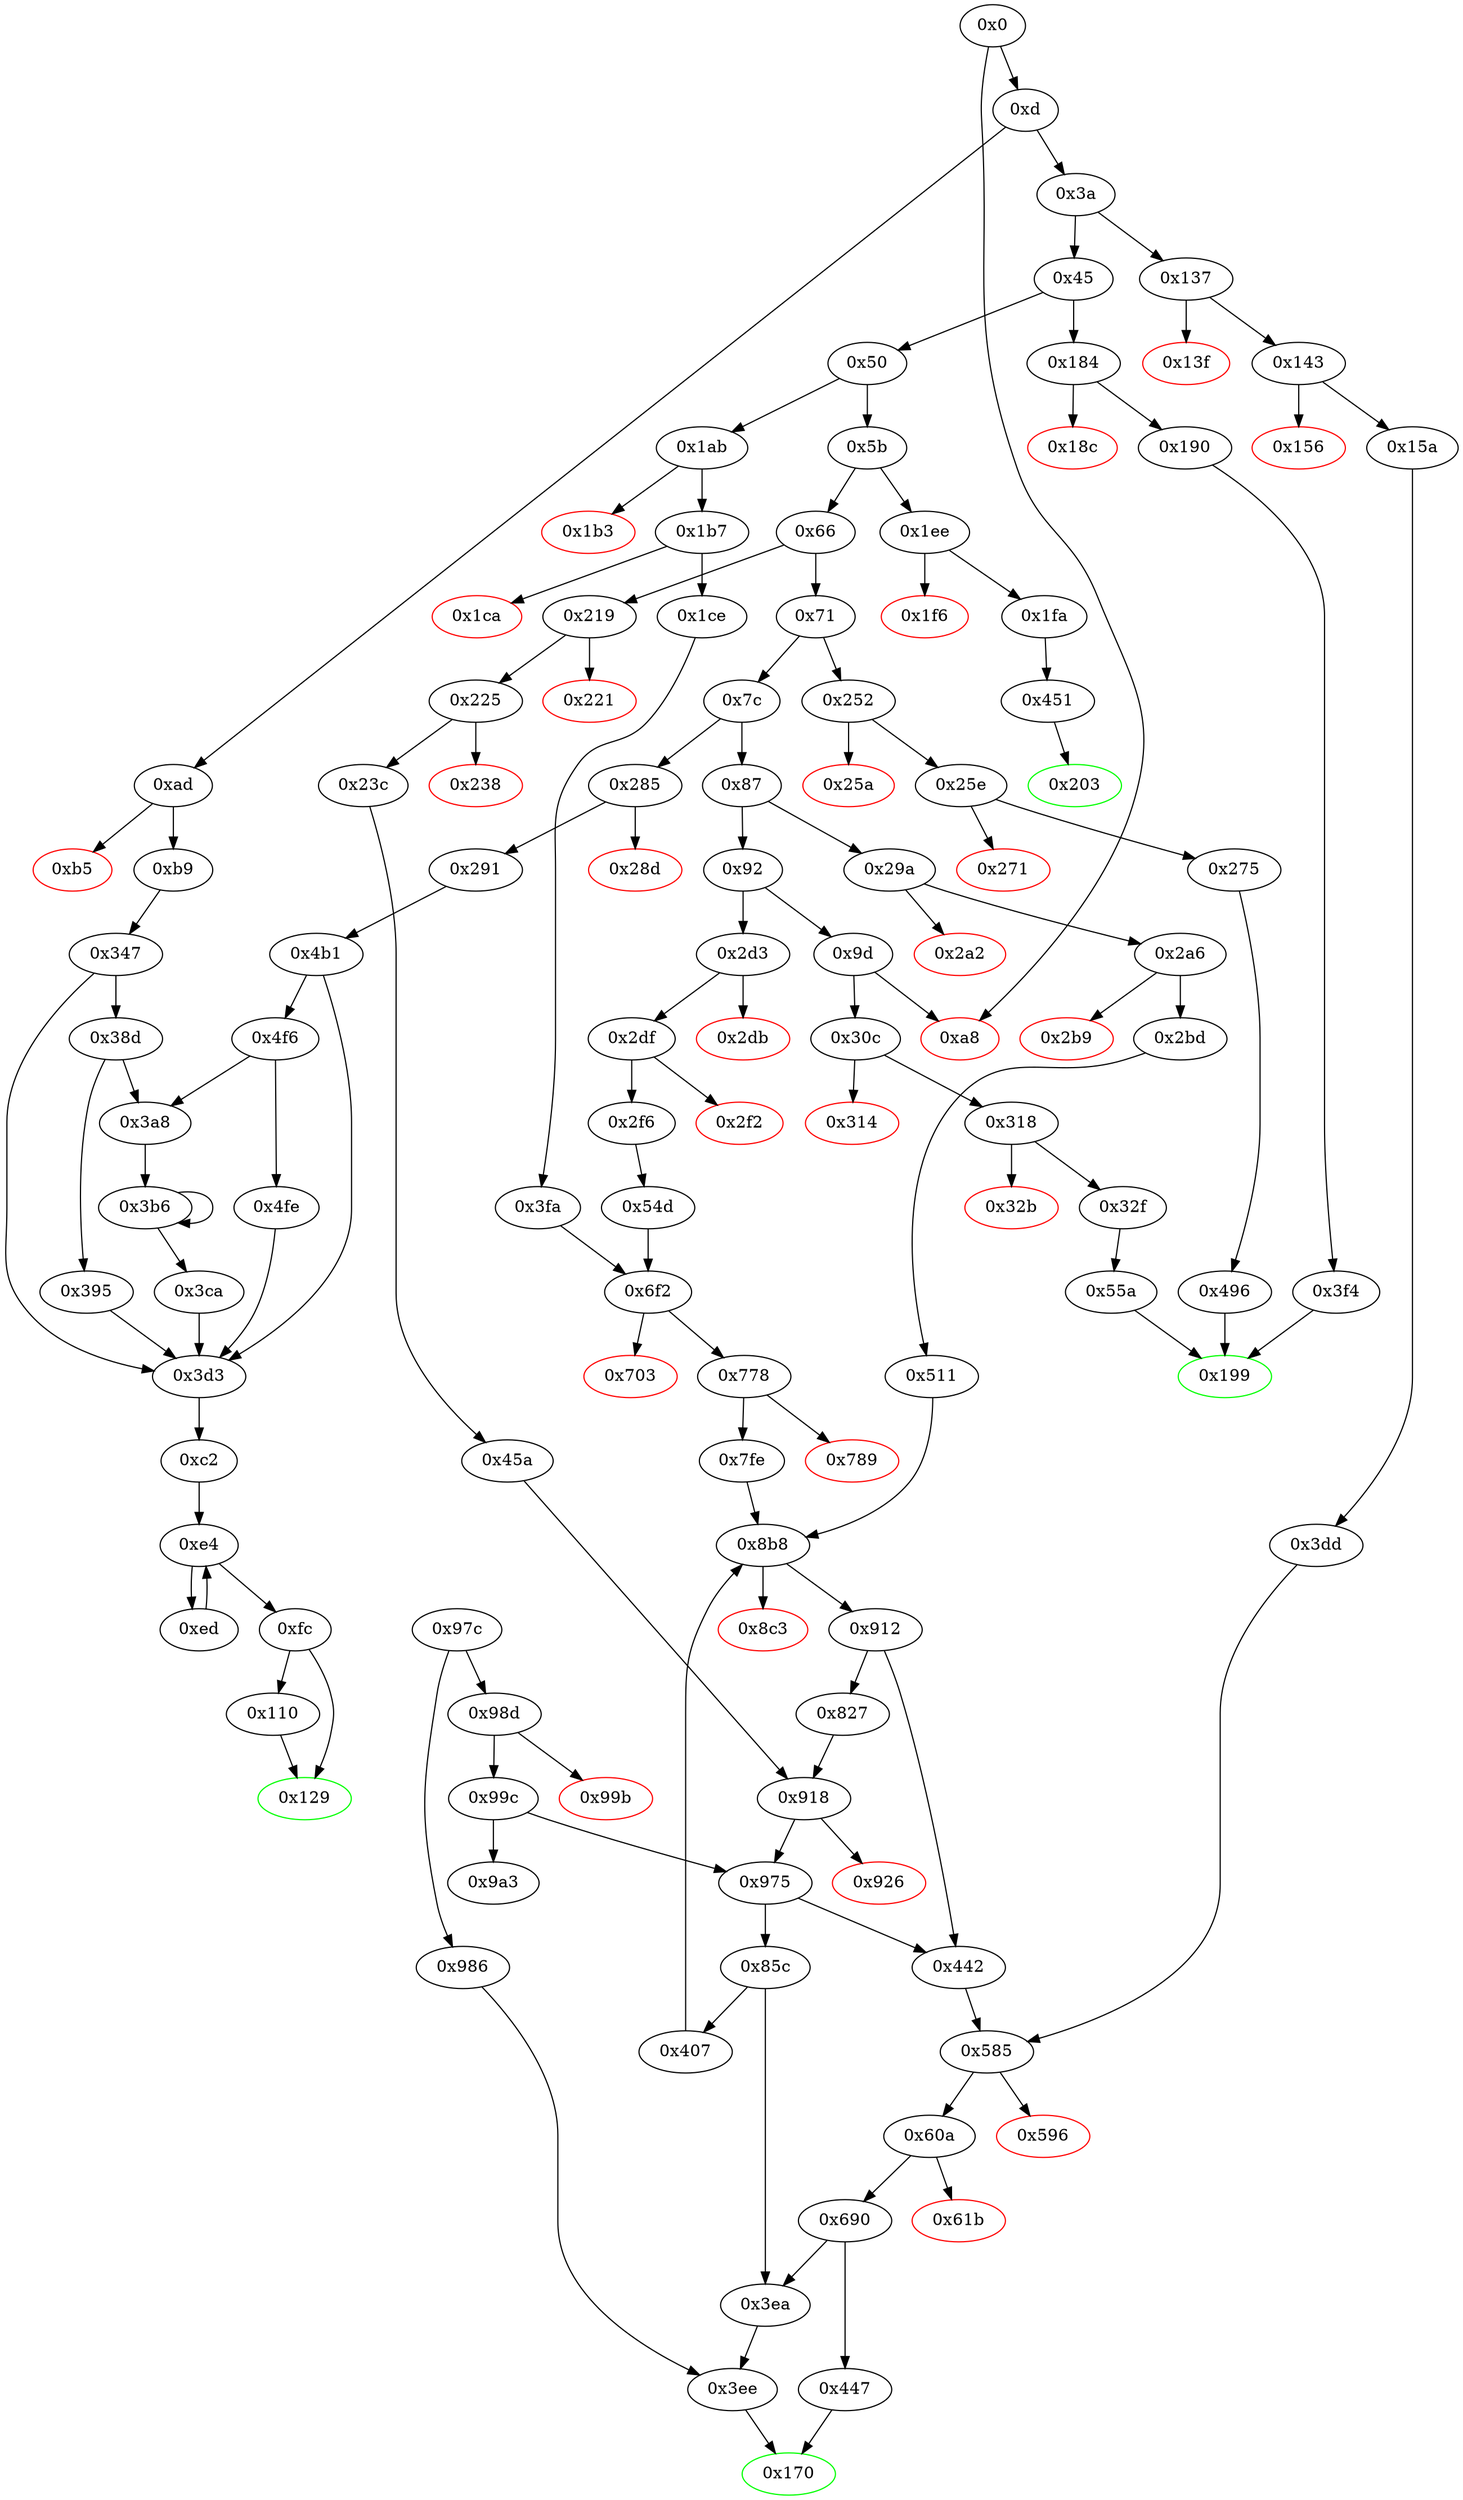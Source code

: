 digraph "" {
"0x184" [fillcolor=white, id="0x184", style=filled, tooltip="Block 0x184\n[0x184:0x18b]\n---\nPredecessors: [0x45]\nSuccessors: [0x18c, 0x190]\n---\n0x184 JUMPDEST\n0x185 CALLVALUE\n0x186 DUP1\n0x187 ISZERO\n0x188 PUSH2 0x190\n0x18b JUMPI\n---\n0x184: JUMPDEST \n0x185: V120 = CALLVALUE\n0x187: V121 = ISZERO V120\n0x188: V122 = 0x190\n0x18b: JUMPI 0x190 V121\n---\nEntry stack: [V9]\nStack pops: 0\nStack additions: [V120]\nExit stack: [V9, V120]\n\nDef sites:\nV9: {0xd.0x2e}\n"];
"0xa8" [color=red, fillcolor=white, id="0xa8", style=filled, tooltip="Block 0xa8\n[0xa8:0xac]\n---\nPredecessors: [0x0, 0x9d]\nSuccessors: []\n---\n0xa8 JUMPDEST\n0xa9 PUSH1 0x0\n0xab DUP1\n0xac REVERT\n---\n0xa8: JUMPDEST \n0xa9: V43 = 0x0\n0xac: REVERT 0x0 0x0\n---\nEntry stack: [V9]\nStack pops: 0\nStack additions: []\nExit stack: [V9]\n\nDef sites:\nV9: {0xd.0x2e}\n"];
"0x7fe" [fillcolor=white, id="0x7fe", style=filled, tooltip="Block 0x7fe\n[0x7fe:0x826]\n---\nPredecessors: [0x778]\nSuccessors: [0x8b8]\n---\n0x7fe JUMPDEST\n0x7ff PUSH1 0x1\n0x801 PUSH1 0xa0\n0x803 PUSH1 0x2\n0x805 EXP\n0x806 SUB\n0x807 DUP4\n0x808 AND\n0x809 PUSH1 0x0\n0x80b SWAP1\n0x80c DUP2\n0x80d MSTORE\n0x80e PUSH1 0x3\n0x810 PUSH1 0x20\n0x812 MSTORE\n0x813 PUSH1 0x40\n0x815 SWAP1\n0x816 SHA3\n0x817 SLOAD\n0x818 PUSH2 0x827\n0x81b SWAP1\n0x81c DUP3\n0x81d PUSH4 0xffffffff\n0x822 PUSH2 0x8b8\n0x825 AND\n0x826 JUMP\n---\n0x7fe: JUMPDEST \n0x7ff: V633 = 0x1\n0x801: V634 = 0xa0\n0x803: V635 = 0x2\n0x805: V636 = EXP 0x2 0xa0\n0x806: V637 = SUB 0x10000000000000000000000000000000000000000 0x1\n0x808: V638 = AND S2 0xffffffffffffffffffffffffffffffffffffffff\n0x809: V639 = 0x0\n0x80d: M[0x0] = V638\n0x80e: V640 = 0x3\n0x810: V641 = 0x20\n0x812: M[0x20] = 0x3\n0x813: V642 = 0x40\n0x816: V643 = SHA3 0x0 0x40\n0x817: V644 = S[V643]\n0x818: V645 = 0x827\n0x81d: V646 = 0xffffffff\n0x822: V647 = 0x8b8\n0x825: V648 = AND 0x8b8 0xffffffff\n0x826: JUMP 0x8b8\n---\nEntry stack: [V9, S8, S7, S6, S5, 0x0, {0x3ea, 0x407}, S2, S1, S0]\nStack pops: 3\nStack additions: [S2, S1, S0, 0x827, V644, S0]\nExit stack: [V9, S8, S7, S6, S5, 0x0, {0x3ea, 0x407}, S2, S1, S0, 0x827, V644, S0]\n\nDef sites:\nV9: {0xd.0x2e}\nS8: {0xd.0x2e, 0x1b7.0x1b9}\nS7: {0x2df.0x2e1, 0x1ce.0x1db}\nS6: {0x2f6.0x302, 0x1ce.0x1e4}\nS5: {0x2f6.0x307, 0x1ce.0x1e9}\n0x0: {0x3fa.0x3fb, 0x54d.0x54e}\n{0x3ea, 0x407}: {0x3fa.0x3fd, 0x54d.0x550}\nS2: {0x54d.0x553, 0x1ce.0x1db}\nS1: {0x2f6.0x302, 0x1ce.0x1e4}\nS0: {0x2f6.0x307, 0x1ce.0x1e9}\n"];
"0x7c" [fillcolor=white, id="0x7c", style=filled, tooltip="Block 0x7c\n[0x7c:0x86]\n---\nPredecessors: [0x71]\nSuccessors: [0x87, 0x285]\n---\n0x7c DUP1\n0x7d PUSH4 0x95d89b41\n0x82 EQ\n0x83 PUSH2 0x285\n0x86 JUMPI\n---\n0x7d: V31 = 0x95d89b41\n0x82: V32 = EQ 0x95d89b41 V9\n0x83: V33 = 0x285\n0x86: JUMPI 0x285 V32\n---\nEntry stack: [V9]\nStack pops: 1\nStack additions: [S0]\nExit stack: [V9]\n\nDef sites:\nV9: {0xd.0x2e}\n"];
"0x170" [color=green, fillcolor=white, id="0x170", style=filled, tooltip="Block 0x170\n[0x170:0x183]\n---\nPredecessors: [0x3ee, 0x447]\nSuccessors: []\n---\n0x170 JUMPDEST\n0x171 PUSH1 0x40\n0x173 DUP1\n0x174 MLOAD\n0x175 SWAP2\n0x176 ISZERO\n0x177 ISZERO\n0x178 DUP3\n0x179 MSTORE\n0x17a MLOAD\n0x17b SWAP1\n0x17c DUP2\n0x17d SWAP1\n0x17e SUB\n0x17f PUSH1 0x20\n0x181 ADD\n0x182 SWAP1\n0x183 RETURN\n---\n0x170: JUMPDEST \n0x171: V112 = 0x40\n0x174: V113 = M[0x40]\n0x176: V114 = ISZERO {0x0, 0x1}\n0x177: V115 = ISZERO V114\n0x179: M[V113] = V115\n0x17a: V116 = M[0x40]\n0x17e: V117 = SUB V113 V116\n0x17f: V118 = 0x20\n0x181: V119 = ADD 0x20 V117\n0x183: RETURN V116 V119\n---\nEntry stack: [V9, S1, {0x0, 0x1}]\nStack pops: 1\nStack additions: []\nExit stack: [V9, S1]\n\nDef sites:\nV9: {0xd.0x2e}\nS1: {0xd.0x2e, 0x1b7.0x1b9}\n{0x0, 0x1}: {0x447.0x449, 0x3ea_0x85c_0x918_0x690_0x442_0x912_0x511.0x3ec, 0x3ea_0x85c_0x918_0x690_0x442_0x975_0x918.0x3ec, 0x3ea_0x85c_0x918_0x690_0x442_0x975_0x99c.0x3ec, 0x3ea_0x690_0x3dd_0x690_0x442_0x912_0x407.0x3ec, 0x3ea_0x690_0x3dd_0x690_0x442_0x975_0x918.0x3ec, 0x3ea_0x690_0x3dd_0x85c_0x918_0x827.0x3ec, 0x3ea_0x690_0x3dd_0x690_0x3dd.0x3ec, 0x3ea_0x690_0x3dd_0x690_0x442_0x912_0x511.0x3ec, 0x3ea_0x690_0x3dd_0x690_0x442_0x975_0x99c.0x3ec, 0x986.0x987}\n"];
"0x975" [fillcolor=white, id="0x975", style=filled, tooltip="Block 0x975\n[0x975:0x97b]\n---\nPredecessors: [0x918, 0x99c]\nSuccessors: [0x442, 0x85c]\n---\n0x975 JUMPDEST\n0x976 SWAP4\n0x977 SWAP3\n0x978 POP\n0x979 POP\n0x97a POP\n0x97b JUMP\n---\n0x975: JUMPDEST \n0x97b: JUMP {0x442, 0x85c}\n---\nEntry stack: [V9, S13, S12, S11, S10, S9, {0x0, 0x3ea, 0x407}, S7, S6, S5, {0x442, 0x85c}, S3, S2, 0x0, S0]\nStack pops: 5\nStack additions: [S0]\nExit stack: [V9, S13, S12, S11, S10, S9, {0x0, 0x3ea, 0x407}, S7, S6, S5, S0]\n\nDef sites:\nV9: {0xd.0x2e}\nS13: {0xd.0x2e, 0x1b7.0x1b9}\nS12: {0xd.0x2e, 0x2df.0x2e1, 0x1ce.0x1db}\nS11: {0x225.0x227, 0x1ce.0x1e4, 0x2f6.0x302}\nS10: {0x1ce.0x1e9, 0x23c.0x248, 0x2f6.0x307}\nS9: {0x3fa.0x3fb, 0x54d.0x54e, 0x23c.0x24d}\n{0x0, 0x3ea, 0x407}: {0x3fa.0x3fd, 0x45a.0x45c, 0x54d.0x550}\nS7: {0x45a.0x481, 0x54d.0x553, 0x1ce.0x1db}\nS6: {0x45a.0x45b, 0x1ce.0x1e4, 0x2f6.0x302}\nS5: {0x1ce.0x1e9, 0x23c.0x248, 0x2f6.0x307}\n{0x442, 0x85c}: {0x45a.0x487, 0x827_0x3fa.0x84d, 0x827_0x54d.0x84d}\nS3: {0x45a.0x47e, 0x827_0x3fa.0x84c, 0x827_0x54d.0x84c}\nS2: {0x1ce.0x1e9, 0x23c.0x24d, 0x2f6.0x307}\n0x0: {0x918.0x919, 0x97c.0x97d}\nS0: {0x98d.0x990, 0x918.0x91d}\n"];
"0x827" [fillcolor=white, id="0x827", style=filled, tooltip="Block 0x827\n[0x827:0x85b]\n---\nPredecessors: [0x912]\nSuccessors: [0x918]\n---\n0x827 JUMPDEST\n0x828 PUSH1 0x1\n0x82a PUSH1 0xa0\n0x82c PUSH1 0x2\n0x82e EXP\n0x82f SUB\n0x830 DUP1\n0x831 DUP6\n0x832 AND\n0x833 PUSH1 0x0\n0x835 SWAP1\n0x836 DUP2\n0x837 MSTORE\n0x838 PUSH1 0x3\n0x83a PUSH1 0x20\n0x83c MSTORE\n0x83d PUSH1 0x40\n0x83f DUP1\n0x840 DUP3\n0x841 SHA3\n0x842 SWAP4\n0x843 SWAP1\n0x844 SWAP4\n0x845 SSTORE\n0x846 SWAP1\n0x847 DUP5\n0x848 AND\n0x849 DUP2\n0x84a MSTORE\n0x84b SHA3\n0x84c SLOAD\n0x84d PUSH2 0x85c\n0x850 SWAP1\n0x851 DUP3\n0x852 PUSH4 0xffffffff\n0x857 PUSH2 0x918\n0x85a AND\n0x85b JUMP\n---\n0x827: JUMPDEST \n0x828: V649 = 0x1\n0x82a: V650 = 0xa0\n0x82c: V651 = 0x2\n0x82e: V652 = EXP 0x2 0xa0\n0x82f: V653 = SUB 0x10000000000000000000000000000000000000000 0x1\n0x832: V654 = AND S3 0xffffffffffffffffffffffffffffffffffffffff\n0x833: V655 = 0x0\n0x837: M[0x0] = V654\n0x838: V656 = 0x3\n0x83a: V657 = 0x20\n0x83c: M[0x20] = 0x3\n0x83d: V658 = 0x40\n0x841: V659 = SHA3 0x0 0x40\n0x845: S[V659] = V708\n0x848: V660 = AND S2 0xffffffffffffffffffffffffffffffffffffffff\n0x84a: M[0x0] = V660\n0x84b: V661 = SHA3 0x0 0x40\n0x84c: V662 = S[V661]\n0x84d: V663 = 0x85c\n0x852: V664 = 0xffffffff\n0x857: V665 = 0x918\n0x85a: V666 = AND 0x918 0xffffffff\n0x85b: JUMP 0x918\n---\nEntry stack: [V9, S9, S8, S7, S6, S5, S4, S3, S2, S1, V708]\nStack pops: 4\nStack additions: [S3, S2, S1, 0x85c, V662, S1]\nExit stack: [V9, S9, S8, S7, S6, S5, S4, S3, S2, S1, 0x85c, V662, S1]\n\nDef sites:\nV9: {0xd.0x2e}\nS9: {0xd.0x2e, 0x1b7.0x1b9}\nS8: {0xd.0x2e, 0x1ce.0x1db, 0x1b7.0x1b9, 0x2df.0x2e1}\nS7: {0xd.0x2e, 0x2df.0x2e1, 0x1ce.0x1db, 0x1ce.0x1e4, 0x2f6.0x302, 0x2a6.0x2a8}\nS6: {0x2bd.0x2c9, 0x1ce.0x1e4, 0x1ce.0x1e9, 0x225.0x227, 0x2f6.0x307, 0x2f6.0x302}\nS5: {0x3fa.0x3fb, 0x2bd.0x2ce, 0x23c.0x248, 0x54d.0x54e, 0x1ce.0x1e9, 0x2f6.0x307}\nS4: {0x3fa.0x3fb, 0x54d.0x54e, 0x23c.0x24d, 0x3fa.0x3fd, 0x54d.0x550, 0x511.0x513}\nS3: {0x511.0x538, 0x54d.0x553, 0x407.0x42d, 0x1ce.0x1db}\nS2: {0xd.0x2e, 0x2df.0x2e1, 0x1ce.0x1db, 0x511.0x512, 0x1ce.0x1e4, 0x2f6.0x302}\nS1: {0x2bd.0x2c9, 0x1ce.0x1e9, 0x407.0x423, 0x2f6.0x307}\nV708: {0x912.0x915}\n"];
"0x1ce" [fillcolor=white, id="0x1ce", style=filled, tooltip="Block 0x1ce\n[0x1ce:0x1ed]\n---\nPredecessors: [0x1b7]\nSuccessors: [0x3fa]\n---\n0x1ce JUMPDEST\n0x1cf POP\n0x1d0 PUSH1 0x1\n0x1d2 PUSH1 0xa0\n0x1d4 PUSH1 0x2\n0x1d6 EXP\n0x1d7 SUB\n0x1d8 DUP2\n0x1d9 CALLDATALOAD\n0x1da DUP2\n0x1db AND\n0x1dc SWAP2\n0x1dd PUSH1 0x20\n0x1df DUP2\n0x1e0 ADD\n0x1e1 CALLDATALOAD\n0x1e2 SWAP1\n0x1e3 SWAP2\n0x1e4 AND\n0x1e5 SWAP1\n0x1e6 PUSH1 0x40\n0x1e8 ADD\n0x1e9 CALLDATALOAD\n0x1ea PUSH2 0x3fa\n0x1ed JUMP\n---\n0x1ce: JUMPDEST \n0x1d0: V145 = 0x1\n0x1d2: V146 = 0xa0\n0x1d4: V147 = 0x2\n0x1d6: V148 = EXP 0x2 0xa0\n0x1d7: V149 = SUB 0x10000000000000000000000000000000000000000 0x1\n0x1d9: V150 = CALLDATALOAD 0x4\n0x1db: V151 = AND 0xffffffffffffffffffffffffffffffffffffffff V150\n0x1dd: V152 = 0x20\n0x1e0: V153 = ADD 0x4 0x20\n0x1e1: V154 = CALLDATALOAD 0x24\n0x1e4: V155 = AND 0xffffffffffffffffffffffffffffffffffffffff V154\n0x1e6: V156 = 0x40\n0x1e8: V157 = ADD 0x40 0x4\n0x1e9: V158 = CALLDATALOAD 0x44\n0x1ea: V159 = 0x3fa\n0x1ed: JUMP 0x3fa\n---\nEntry stack: [V9, 0x170, 0x4, V139]\nStack pops: 2\nStack additions: [V151, V155, V158]\nExit stack: [V9, 0x170, V151, V155, V158]\n\nDef sites:\nV9: {0xd.0x2e}\n0x170: {0x1b7.0x1b9}\n0x4: {0x1b7.0x1bc}\nV139: {0x1b7.0x1c0}\n"];
"0x1b3" [color=red, fillcolor=white, id="0x1b3", style=filled, tooltip="Block 0x1b3\n[0x1b3:0x1b6]\n---\nPredecessors: [0x1ab]\nSuccessors: []\n---\n0x1b3 PUSH1 0x0\n0x1b5 DUP1\n0x1b6 REVERT\n---\n0x1b3: V135 = 0x0\n0x1b6: REVERT 0x0 0x0\n---\nEntry stack: [V9, V132]\nStack pops: 0\nStack additions: []\nExit stack: [V9, V132]\n\nDef sites:\nV9: {0xd.0x2e}\nV132: {0x1ab.0x1ac}\n"];
"0x99b" [color=red, fillcolor=white, id="0x99b", style=filled, tooltip="Block 0x99b\n[0x99b:0x99b]\n---\nPredecessors: [0x98d]\nSuccessors: []\n---\n0x99b INVALID\n---\n0x99b: INVALID \n---\nEntry stack: [S6, S5, 0x0, V740, S2, S1, V740]\nStack pops: 0\nStack additions: []\nExit stack: [S6, S5, 0x0, V740, S2, S1, V740]\n\nDef sites:\nS6: {}\nS5: {}\n0x0: {0x97c.0x97d}\nV740: {0x98d.0x990}\nS2: {}\nS1: {}\nV740: {0x98d.0x990}\n"];
"0x66" [fillcolor=white, id="0x66", style=filled, tooltip="Block 0x66\n[0x66:0x70]\n---\nPredecessors: [0x5b]\nSuccessors: [0x71, 0x219]\n---\n0x66 DUP1\n0x67 PUSH4 0x39509351\n0x6c EQ\n0x6d PUSH2 0x219\n0x70 JUMPI\n---\n0x67: V25 = 0x39509351\n0x6c: V26 = EQ 0x39509351 V9\n0x6d: V27 = 0x219\n0x70: JUMPI 0x219 V26\n---\nEntry stack: [V9]\nStack pops: 1\nStack additions: [S0]\nExit stack: [V9]\n\nDef sites:\nV9: {0xd.0x2e}\n"];
"0x110" [fillcolor=white, id="0x110", style=filled, tooltip="Block 0x110\n[0x110:0x128]\n---\nPredecessors: [0xfc]\nSuccessors: [0x129]\n---\n0x110 DUP1\n0x111 DUP3\n0x112 SUB\n0x113 DUP1\n0x114 MLOAD\n0x115 PUSH1 0x1\n0x117 DUP4\n0x118 PUSH1 0x20\n0x11a SUB\n0x11b PUSH2 0x100\n0x11e EXP\n0x11f SUB\n0x120 NOT\n0x121 AND\n0x122 DUP2\n0x123 MSTORE\n0x124 PUSH1 0x20\n0x126 ADD\n0x127 SWAP2\n0x128 POP\n---\n0x112: V73 = SUB V68 V70\n0x114: V74 = M[V73]\n0x115: V75 = 0x1\n0x118: V76 = 0x20\n0x11a: V77 = SUB 0x20 V70\n0x11b: V78 = 0x100\n0x11e: V79 = EXP 0x100 V77\n0x11f: V80 = SUB V79 0x1\n0x120: V81 = NOT V80\n0x121: V82 = AND V81 V74\n0x123: M[V73] = V82\n0x124: V83 = 0x20\n0x126: V84 = ADD 0x20 V73\n---\nEntry stack: [V9, S4, V51, V51, V68, V70]\nStack pops: 2\nStack additions: [V84, S0]\nExit stack: [V9, S4, V51, V51, V84, V70]\n\nDef sites:\nV9: {0xd.0x2e}\nS4: {0x4b1.0x4b9, 0x347.0x34f}\nV51: {0xc2.0xc6}\nV51: {0xc2.0xc6}\nV68: {0xfc.0x105}\nV70: {0xfc.0x109}\n"];
"0x451" [fillcolor=white, id="0x451", style=filled, tooltip="Block 0x451\n[0x451:0x459]\n---\nPredecessors: [0x1fa]\nSuccessors: [0x203]\n---\n0x451 JUMPDEST\n0x452 PUSH1 0x2\n0x454 SLOAD\n0x455 PUSH1 0xff\n0x457 AND\n0x458 SWAP1\n0x459 JUMP\n---\n0x451: JUMPDEST \n0x452: V381 = 0x2\n0x454: V382 = S[0x2]\n0x455: V383 = 0xff\n0x457: V384 = AND 0xff V382\n0x459: JUMP 0x203\n---\nEntry stack: [V9, 0x203]\nStack pops: 1\nStack additions: [V384]\nExit stack: [V9, V384]\n\nDef sites:\nV9: {0xd.0x2e}\n0x203: {0x1fa.0x1fc}\n"];
"0x4fe" [fillcolor=white, id="0x4fe", style=filled, tooltip="Block 0x4fe\n[0x4fe:0x510]\n---\nPredecessors: [0x4f6]\nSuccessors: [0x3d3]\n---\n0x4fe PUSH2 0x100\n0x501 DUP1\n0x502 DUP4\n0x503 SLOAD\n0x504 DIV\n0x505 MUL\n0x506 DUP4\n0x507 MSTORE\n0x508 SWAP2\n0x509 PUSH1 0x20\n0x50b ADD\n0x50c SWAP2\n0x50d PUSH2 0x3d3\n0x510 JUMP\n---\n0x4fe: V444 = 0x100\n0x503: V445 = S[0x1]\n0x504: V446 = DIV V445 0x100\n0x505: V447 = MUL V446 0x100\n0x507: M[V438] = V447\n0x509: V448 = 0x20\n0x50b: V449 = ADD 0x20 V438\n0x50d: V450 = 0x3d3\n0x510: JUMP 0x3d3\n---\nEntry stack: [V9, 0xc2, 0x60, V419, 0x1, V431, V438, 0x1, V431]\nStack pops: 3\nStack additions: [V449, S1, S0]\nExit stack: [V9, 0xc2, 0x60, V419, 0x1, V431, V449, 0x1, V431]\n\nDef sites:\nV9: {0xd.0x2e}\n0xc2: {0x291.0x293}\n0x60: {0x4b1.0x4e5}\nV419: {0x4b1.0x4b9}\n0x1: {0x4b1.0x4b2}\nV431: {0x4b1.0x4d2}\nV438: {0x4b1.0x4ed}\n0x1: {0x4b1.0x4b2}\nV431: {0x4b1.0x4d2}\n"];
"0x13f" [color=red, fillcolor=white, id="0x13f", style=filled, tooltip="Block 0x13f\n[0x13f:0x142]\n---\nPredecessors: [0x137]\nSuccessors: []\n---\n0x13f PUSH1 0x0\n0x141 DUP1\n0x142 REVERT\n---\n0x13f: V91 = 0x0\n0x142: REVERT 0x0 0x0\n---\nEntry stack: [V9, V88]\nStack pops: 0\nStack additions: []\nExit stack: [V9, V88]\n\nDef sites:\nV9: {0xd.0x2e}\nV88: {0x137.0x138}\n"];
"0x219" [fillcolor=white, id="0x219", style=filled, tooltip="Block 0x219\n[0x219:0x220]\n---\nPredecessors: [0x66]\nSuccessors: [0x221, 0x225]\n---\n0x219 JUMPDEST\n0x21a CALLVALUE\n0x21b DUP1\n0x21c ISZERO\n0x21d PUSH2 0x225\n0x220 JUMPI\n---\n0x219: JUMPDEST \n0x21a: V174 = CALLVALUE\n0x21c: V175 = ISZERO V174\n0x21d: V176 = 0x225\n0x220: JUMPI 0x225 V175\n---\nEntry stack: [V9]\nStack pops: 0\nStack additions: [V174]\nExit stack: [V9, V174]\n\nDef sites:\nV9: {0xd.0x2e}\n"];
"0x585" [fillcolor=white, id="0x585", style=filled, tooltip="Block 0x585\n[0x585:0x595]\n---\nPredecessors: [0x3dd, 0x442]\nSuccessors: [0x596, 0x60a]\n---\n0x585 JUMPDEST\n0x586 PUSH1 0x1\n0x588 PUSH1 0xa0\n0x58a PUSH1 0x2\n0x58c EXP\n0x58d SUB\n0x58e DUP4\n0x58f AND\n0x590 ISZERO\n0x591 ISZERO\n0x592 PUSH2 0x60a\n0x595 JUMPI\n---\n0x585: JUMPDEST \n0x586: V488 = 0x1\n0x588: V489 = 0xa0\n0x58a: V490 = 0x2\n0x58c: V491 = EXP 0x2 0xa0\n0x58d: V492 = SUB 0x10000000000000000000000000000000000000000 0x1\n0x58f: V493 = AND S2 0xffffffffffffffffffffffffffffffffffffffff\n0x590: V494 = ISZERO V493\n0x591: V495 = ISZERO V494\n0x592: V496 = 0x60a\n0x595: JUMPI 0x60a V495\n---\nEntry stack: [V9, S9, S8, S7, S6, S5, {0x0, 0x3ea, 0x407}, S3, S2, S1, S0]\nStack pops: 3\nStack additions: [S2, S1, S0]\nExit stack: [V9, S9, S8, S7, S6, S5, {0x0, 0x3ea, 0x407}, S3, S2, S1, S0]\n\nDef sites:\nV9: {0xd.0x2e}\nS9: {0xd.0x2e, 0x1b7.0x1b9}\nS8: {0xd.0x2e, 0x1ce.0x1db, 0x1b7.0x1b9, 0x2df.0x2e1}\nS7: {0x2f6.0x302, 0x2df.0x2e1, 0x1ce.0x1db, 0x143.0x145, 0x225.0x227, 0x1ce.0x1e4, 0x2a6.0x2a8}\nS6: {0x15a.0x166, 0x2bd.0x2c9, 0x23c.0x248, 0x1ce.0x1e4, 0x1ce.0x1e9, 0x2f6.0x307, 0x2f6.0x302}\nS5: {0x15a.0x16b, 0x3fa.0x3fb, 0x2bd.0x2ce, 0x23c.0x24d, 0x54d.0x54e, 0x1ce.0x1e9, 0x2f6.0x307}\n{0x0, 0x3ea, 0x407}: {0x3fa.0x3fd, 0x3dd.0x3de, 0x3fa.0x3fb, 0x45a.0x45c, 0x54d.0x54e, 0x54d.0x550, 0x511.0x513}\nS3: {0x45a.0x481, 0x3dd.0x3e0, 0x54d.0x553, 0x1ce.0x1db, 0x511.0x538, 0x407.0x42d}\nS2: {0x45a.0x45b, 0x3dd.0x3e3, 0x2df.0x2e1, 0x1ce.0x1db, 0x511.0x512, 0x1ce.0x1e4, 0x2f6.0x302}\nS1: {0x15a.0x166, 0x2bd.0x2c9, 0x23c.0x248, 0x1ce.0x1e9, 0x407.0x423, 0x2f6.0x307}\nS0: {0x15a.0x16b, 0x98d.0x990, 0x918_0x827_0x3fa.0x91d, 0x918_0x827_0x54d.0x91d, 0x918_0x45a.0x91d, 0x912.0x915}\n"];
"0x447" [fillcolor=white, id="0x447", style=filled, tooltip="Block 0x447\n[0x447:0x450]\n---\nPredecessors: [0x690]\nSuccessors: [0x170]\n---\n0x447 JUMPDEST\n0x448 POP\n0x449 PUSH1 0x1\n0x44b SWAP4\n0x44c SWAP3\n0x44d POP\n0x44e POP\n0x44f POP\n0x450 JUMP\n---\n0x447: JUMPDEST \n0x449: V380 = 0x1\n0x450: JUMP S4\n---\nEntry stack: [V9, S4, S3, S2, S1, 0x0]\nStack pops: 5\nStack additions: [0x1]\nExit stack: [V9, 0x1]\n\nDef sites:\nV9: {0xd.0x2e}\nS4: {0xd.0x2e, 0x1b7.0x1b9}\nS3: {0x143.0x145, 0x225.0x227, 0x2a6.0x2a8, 0x2df.0x2e1, 0x1ce.0x1db}\nS2: {0x2f6.0x302, 0x15a.0x166, 0x2bd.0x2c9, 0x23c.0x248, 0x1ce.0x1e4}\nS1: {0x2f6.0x307, 0x15a.0x16b, 0x2bd.0x2ce, 0x23c.0x24d, 0x1ce.0x1e9}\n0x0: {0x511.0x513, 0x3fa.0x3fb, 0x54d.0x54e, 0x3dd.0x3de, 0x45a.0x45c}\n"];
"0x275" [fillcolor=white, id="0x275", style=filled, tooltip="Block 0x275\n[0x275:0x284]\n---\nPredecessors: [0x25e]\nSuccessors: [0x496]\n---\n0x275 JUMPDEST\n0x276 POP\n0x277 CALLDATALOAD\n0x278 PUSH1 0x1\n0x27a PUSH1 0xa0\n0x27c PUSH1 0x2\n0x27e EXP\n0x27f SUB\n0x280 AND\n0x281 PUSH2 0x496\n0x284 JUMP\n---\n0x275: JUMPDEST \n0x277: V211 = CALLDATALOAD 0x4\n0x278: V212 = 0x1\n0x27a: V213 = 0xa0\n0x27c: V214 = 0x2\n0x27e: V215 = EXP 0x2 0xa0\n0x27f: V216 = SUB 0x10000000000000000000000000000000000000000 0x1\n0x280: V217 = AND 0xffffffffffffffffffffffffffffffffffffffff V211\n0x281: V218 = 0x496\n0x284: JUMP 0x496\n---\nEntry stack: [V9, 0x199, 0x4, V205]\nStack pops: 2\nStack additions: [V217]\nExit stack: [V9, 0x199, V217]\n\nDef sites:\nV9: {0xd.0x2e}\n0x199: {0x25e.0x260}\n0x4: {0x25e.0x263}\nV205: {0x25e.0x267}\n"];
"0x3ee" [fillcolor=white, id="0x3ee", style=filled, tooltip="Block 0x3ee\n[0x3ee:0x3f3]\n---\nPredecessors: [0x3ea, 0x986]\nSuccessors: [0x170]\n---\n0x3ee JUMPDEST\n0x3ef SWAP3\n0x3f0 SWAP2\n0x3f1 POP\n0x3f2 POP\n0x3f3 JUMP\n---\n0x3ee: JUMPDEST \n0x3f3: JUMP S3\n---\nEntry stack: [V9, S4, S3, S2, S1, {0x0, 0x1}]\nStack pops: 4\nStack additions: [S0]\nExit stack: [V9, S4, {0x0, 0x1}]\n\nDef sites:\nV9: {0xd.0x2e}\nS4: {0xd.0x2e, 0x1b7.0x1b9}\nS3: {0xd.0x2e, 0x2df.0x2e1, 0x1ce.0x1db, 0x143.0x145, 0x225.0x227, 0x2a6.0x2a8}\nS2: {0x15a.0x166, 0x2bd.0x2c9, 0x23c.0x248, 0x1ce.0x1e4, 0x225.0x227, 0x2f6.0x302}\nS1: {0x15a.0x16b, 0x2bd.0x2ce, 0x23c.0x24d, 0x23c.0x248, 0x1ce.0x1e9, 0x2f6.0x307}\n{0x0, 0x1}: {0x3ea.0x3ec, 0x986.0x987}\n"];
"0x61b" [color=red, fillcolor=white, id="0x61b", style=filled, tooltip="Block 0x61b\n[0x61b:0x68f]\n---\nPredecessors: [0x60a]\nSuccessors: []\n---\n0x61b PUSH1 0x40\n0x61d DUP1\n0x61e MLOAD\n0x61f PUSH1 0xe5\n0x621 PUSH1 0x2\n0x623 EXP\n0x624 PUSH3 0x461bcd\n0x628 MUL\n0x629 DUP2\n0x62a MSTORE\n0x62b PUSH1 0x20\n0x62d PUSH1 0x4\n0x62f DUP3\n0x630 ADD\n0x631 MSTORE\n0x632 PUSH1 0x22\n0x634 PUSH1 0x24\n0x636 DUP3\n0x637 ADD\n0x638 MSTORE\n0x639 PUSH32 0x45524332303a20617070726f766520746f20746865207a65726f206164647265\n0x65a PUSH1 0x44\n0x65c DUP3\n0x65d ADD\n0x65e MSTORE\n0x65f PUSH32 0x7373000000000000000000000000000000000000000000000000000000000000\n0x680 PUSH1 0x64\n0x682 DUP3\n0x683 ADD\n0x684 MSTORE\n0x685 SWAP1\n0x686 MLOAD\n0x687 SWAP1\n0x688 DUP2\n0x689 SWAP1\n0x68a SUB\n0x68b PUSH1 0x84\n0x68d ADD\n0x68e SWAP1\n0x68f REVERT\n---\n0x61b: V528 = 0x40\n0x61e: V529 = M[0x40]\n0x61f: V530 = 0xe5\n0x621: V531 = 0x2\n0x623: V532 = EXP 0x2 0xe5\n0x624: V533 = 0x461bcd\n0x628: V534 = MUL 0x461bcd 0x2000000000000000000000000000000000000000000000000000000000\n0x62a: M[V529] = 0x8c379a000000000000000000000000000000000000000000000000000000000\n0x62b: V535 = 0x20\n0x62d: V536 = 0x4\n0x630: V537 = ADD V529 0x4\n0x631: M[V537] = 0x20\n0x632: V538 = 0x22\n0x634: V539 = 0x24\n0x637: V540 = ADD V529 0x24\n0x638: M[V540] = 0x22\n0x639: V541 = 0x45524332303a20617070726f766520746f20746865207a65726f206164647265\n0x65a: V542 = 0x44\n0x65d: V543 = ADD V529 0x44\n0x65e: M[V543] = 0x45524332303a20617070726f766520746f20746865207a65726f206164647265\n0x65f: V544 = 0x7373000000000000000000000000000000000000000000000000000000000000\n0x680: V545 = 0x64\n0x683: V546 = ADD V529 0x64\n0x684: M[V546] = 0x7373000000000000000000000000000000000000000000000000000000000000\n0x686: V547 = M[0x40]\n0x68a: V548 = SUB V529 V547\n0x68b: V549 = 0x84\n0x68d: V550 = ADD 0x84 V548\n0x68f: REVERT V547 V550\n---\nEntry stack: [V9, S8, S7, S6, S5, 0x0, {0x3ea, 0x447}, S2, S1, S0]\nStack pops: 0\nStack additions: []\nExit stack: [V9, S8, S7, S6, S5, 0x0, {0x3ea, 0x447}, S2, S1, S0]\n\nDef sites:\nV9: {0xd.0x2e}\nS8: {0xd.0x2e, 0x1b7.0x1b9}\nS7: {0x143.0x145, 0x225.0x227, 0x2a6.0x2a8, 0x2df.0x2e1, 0x1ce.0x1db}\nS6: {0x2f6.0x302, 0x15a.0x166, 0x2bd.0x2c9, 0x23c.0x248, 0x1ce.0x1e4}\nS5: {0x2f6.0x307, 0x15a.0x16b, 0x2bd.0x2ce, 0x23c.0x24d, 0x1ce.0x1e9}\n0x0: {0x511.0x513, 0x3fa.0x3fb, 0x54d.0x54e, 0x3dd.0x3de, 0x45a.0x45c}\n{0x3ea, 0x447}: {0x511.0x538, 0x45a.0x481, 0x3dd.0x3e0, 0x407.0x42d}\nS2: {0x511.0x512, 0x45a.0x45b, 0x3dd.0x3e3, 0x2df.0x2e1, 0x1ce.0x1db}\nS1: {0x15a.0x166, 0x2bd.0x2c9, 0x23c.0x248, 0x407.0x423}\nS0: {0x912_0x407.0x915, 0x15a.0x16b, 0x98d.0x990, 0x918_0x45a.0x91d, 0x912_0x511.0x915}\n"];
"0x2db" [color=red, fillcolor=white, id="0x2db", style=filled, tooltip="Block 0x2db\n[0x2db:0x2de]\n---\nPredecessors: [0x2d3]\nSuccessors: []\n---\n0x2db PUSH1 0x0\n0x2dd DUP1\n0x2de REVERT\n---\n0x2db: V252 = 0x0\n0x2de: REVERT 0x0 0x0\n---\nEntry stack: [V9, V249]\nStack pops: 0\nStack additions: []\nExit stack: [V9, V249]\n\nDef sites:\nV9: {0xd.0x2e}\nV249: {0x2d3.0x2d4}\n"];
"0x2f2" [color=red, fillcolor=white, id="0x2f2", style=filled, tooltip="Block 0x2f2\n[0x2f2:0x2f5]\n---\nPredecessors: [0x2df]\nSuccessors: []\n---\n0x2f2 PUSH1 0x0\n0x2f4 DUP1\n0x2f5 REVERT\n---\n0x2f2: V261 = 0x0\n0x2f5: REVERT 0x0 0x0\n---\nEntry stack: [V9, 0x170, 0x4, V256]\nStack pops: 0\nStack additions: []\nExit stack: [V9, 0x170, 0x4, V256]\n\nDef sites:\nV9: {0xd.0x2e}\n0x170: {0x2df.0x2e1}\n0x4: {0x2df.0x2e4}\nV256: {0x2df.0x2e8}\n"];
"0x1ab" [fillcolor=white, id="0x1ab", style=filled, tooltip="Block 0x1ab\n[0x1ab:0x1b2]\n---\nPredecessors: [0x50]\nSuccessors: [0x1b3, 0x1b7]\n---\n0x1ab JUMPDEST\n0x1ac CALLVALUE\n0x1ad DUP1\n0x1ae ISZERO\n0x1af PUSH2 0x1b7\n0x1b2 JUMPI\n---\n0x1ab: JUMPDEST \n0x1ac: V132 = CALLVALUE\n0x1ae: V133 = ISZERO V132\n0x1af: V134 = 0x1b7\n0x1b2: JUMPI 0x1b7 V133\n---\nEntry stack: [V9]\nStack pops: 0\nStack additions: [V132]\nExit stack: [V9, V132]\n\nDef sites:\nV9: {0xd.0x2e}\n"];
"0x1ca" [color=red, fillcolor=white, id="0x1ca", style=filled, tooltip="Block 0x1ca\n[0x1ca:0x1cd]\n---\nPredecessors: [0x1b7]\nSuccessors: []\n---\n0x1ca PUSH1 0x0\n0x1cc DUP1\n0x1cd REVERT\n---\n0x1ca: V144 = 0x0\n0x1cd: REVERT 0x0 0x0\n---\nEntry stack: [V9, 0x170, 0x4, V139]\nStack pops: 0\nStack additions: []\nExit stack: [V9, 0x170, 0x4, V139]\n\nDef sites:\nV9: {0xd.0x2e}\n0x170: {0x1b7.0x1b9}\n0x4: {0x1b7.0x1bc}\nV139: {0x1b7.0x1c0}\n"];
"0x291" [fillcolor=white, id="0x291", style=filled, tooltip="Block 0x291\n[0x291:0x299]\n---\nPredecessors: [0x285]\nSuccessors: [0x4b1]\n---\n0x291 JUMPDEST\n0x292 POP\n0x293 PUSH2 0xc2\n0x296 PUSH2 0x4b1\n0x299 JUMP\n---\n0x291: JUMPDEST \n0x293: V223 = 0xc2\n0x296: V224 = 0x4b1\n0x299: JUMP 0x4b1\n---\nEntry stack: [V9, V219]\nStack pops: 1\nStack additions: [0xc2]\nExit stack: [V9, 0xc2]\n\nDef sites:\nV9: {0xd.0x2e}\nV219: {0x285.0x286}\n"];
"0x0" [fillcolor=white, id="0x0", style=filled, tooltip="Block 0x0\n[0x0:0xc]\n---\nPredecessors: []\nSuccessors: [0xd, 0xa8]\n---\n0x0 PUSH1 0x80\n0x2 PUSH1 0x40\n0x4 MSTORE\n0x5 PUSH1 0x4\n0x7 CALLDATASIZE\n0x8 LT\n0x9 PUSH2 0xa8\n0xc JUMPI\n---\n0x0: V0 = 0x80\n0x2: V1 = 0x40\n0x4: M[0x40] = 0x80\n0x5: V2 = 0x4\n0x7: V3 = CALLDATASIZE\n0x8: V4 = LT V3 0x4\n0x9: V5 = 0xa8\n0xc: JUMPI 0xa8 V4\n---\nEntry stack: []\nStack pops: 0\nStack additions: []\nExit stack: []\n\nDef sites:\n"];
"0x2d3" [fillcolor=white, id="0x2d3", style=filled, tooltip="Block 0x2d3\n[0x2d3:0x2da]\n---\nPredecessors: [0x92]\nSuccessors: [0x2db, 0x2df]\n---\n0x2d3 JUMPDEST\n0x2d4 CALLVALUE\n0x2d5 DUP1\n0x2d6 ISZERO\n0x2d7 PUSH2 0x2df\n0x2da JUMPI\n---\n0x2d3: JUMPDEST \n0x2d4: V249 = CALLVALUE\n0x2d6: V250 = ISZERO V249\n0x2d7: V251 = 0x2df\n0x2da: JUMPI 0x2df V250\n---\nEntry stack: [V9]\nStack pops: 0\nStack additions: [V249]\nExit stack: [V9, V249]\n\nDef sites:\nV9: {0xd.0x2e}\n"];
"0x199" [color=green, fillcolor=white, id="0x199", style=filled, tooltip="Block 0x199\n[0x199:0x1aa]\n---\nPredecessors: [0x3f4, 0x496, 0x55a]\nSuccessors: []\n---\n0x199 JUMPDEST\n0x19a PUSH1 0x40\n0x19c DUP1\n0x19d MLOAD\n0x19e SWAP2\n0x19f DUP3\n0x1a0 MSTORE\n0x1a1 MLOAD\n0x1a2 SWAP1\n0x1a3 DUP2\n0x1a4 SWAP1\n0x1a5 SUB\n0x1a6 PUSH1 0x20\n0x1a8 ADD\n0x1a9 SWAP1\n0x1aa RETURN\n---\n0x199: JUMPDEST \n0x19a: V126 = 0x40\n0x19d: V127 = M[0x40]\n0x1a0: M[V127] = S0\n0x1a1: V128 = M[0x40]\n0x1a5: V129 = SUB V127 V128\n0x1a6: V130 = 0x20\n0x1a8: V131 = ADD 0x20 V129\n0x1aa: RETURN V128 V131\n---\nEntry stack: [V9, S0]\nStack pops: 1\nStack additions: []\nExit stack: [V9]\n\nDef sites:\nV9: {0xd.0x2e}\nS0: {0x55a.0x582, 0x3f4.0x3f7, 0x496.0x4ae}\n"];
"0x285" [fillcolor=white, id="0x285", style=filled, tooltip="Block 0x285\n[0x285:0x28c]\n---\nPredecessors: [0x7c]\nSuccessors: [0x28d, 0x291]\n---\n0x285 JUMPDEST\n0x286 CALLVALUE\n0x287 DUP1\n0x288 ISZERO\n0x289 PUSH2 0x291\n0x28c JUMPI\n---\n0x285: JUMPDEST \n0x286: V219 = CALLVALUE\n0x288: V220 = ISZERO V219\n0x289: V221 = 0x291\n0x28c: JUMPI 0x291 V220\n---\nEntry stack: [V9]\nStack pops: 0\nStack additions: [V219]\nExit stack: [V9, V219]\n\nDef sites:\nV9: {0xd.0x2e}\n"];
"0x9a3" [fillcolor=white, id="0x9a3", style=filled, tooltip="Block 0x9a3\n[0x9a3:0xa44]\n---\nPredecessors: [0x99c]\nSuccessors: []\n---\n0x9a3 PUSH1 0x40\n0x9a5 DUP1\n0x9a6 MLOAD\n0x9a7 PUSH1 0xe5\n0x9a9 PUSH1 0x2\n0x9ab EXP\n0x9ac PUSH3 0x461bcd\n0x9b0 MUL\n0x9b1 DUP2\n0x9b2 MSTORE\n0x9b3 PUSH1 0x20\n0x9b5 PUSH1 0x4\n0x9b7 DUP3\n0x9b8 ADD\n0x9b9 MSTORE\n0x9ba PUSH1 0x21\n0x9bc PUSH1 0x24\n0x9be DUP3\n0x9bf ADD\n0x9c0 MSTORE\n0x9c1 PUSH32 0x536166654d6174683a206d756c7469706c69636174696f6e206f766572666c6f\n0x9e2 PUSH1 0x44\n0x9e4 DUP3\n0x9e5 ADD\n0x9e6 MSTORE\n0x9e7 PUSH32 0x7700000000000000000000000000000000000000000000000000000000000000\n0xa08 PUSH1 0x64\n0xa0a DUP3\n0xa0b ADD\n0xa0c MSTORE\n0xa0d SWAP1\n0xa0e MLOAD\n0xa0f SWAP1\n0xa10 DUP2\n0xa11 SWAP1\n0xa12 SUB\n0xa13 PUSH1 0x84\n0xa15 ADD\n0xa16 SWAP1\n0xa17 REVERT\n0xa18 INVALID\n0xa19 LOG1\n0xa1a PUSH6 0x627a7a723058\n0xa21 SHA3\n0xa22 MISSING 0xec\n0xa23 MISSING 0xd8\n0xa24 DUP6\n0xa25 LOG2\n0xa26 PUSH13 0x89914cf08548fb3152a5eae16a\n0xa34 MISSING 0x4e\n0xa35 ORIGIN\n0xa36 GASLIMIT\n0xa37 DIFFICULTY\n0xa38 MISSING 0xce\n0xa39 PUSH3 0x2ac11e\n0xa3d CALLDATALOAD\n0xa3e OR\n0xa3f MSTORE\n0xa40 PUSH4 0x8d0029\n---\n0x9a3: V747 = 0x40\n0x9a6: V748 = M[0x40]\n0x9a7: V749 = 0xe5\n0x9a9: V750 = 0x2\n0x9ab: V751 = EXP 0x2 0xe5\n0x9ac: V752 = 0x461bcd\n0x9b0: V753 = MUL 0x461bcd 0x2000000000000000000000000000000000000000000000000000000000\n0x9b2: M[V748] = 0x8c379a000000000000000000000000000000000000000000000000000000000\n0x9b3: V754 = 0x20\n0x9b5: V755 = 0x4\n0x9b8: V756 = ADD V748 0x4\n0x9b9: M[V756] = 0x20\n0x9ba: V757 = 0x21\n0x9bc: V758 = 0x24\n0x9bf: V759 = ADD V748 0x24\n0x9c0: M[V759] = 0x21\n0x9c1: V760 = 0x536166654d6174683a206d756c7469706c69636174696f6e206f766572666c6f\n0x9e2: V761 = 0x44\n0x9e5: V762 = ADD V748 0x44\n0x9e6: M[V762] = 0x536166654d6174683a206d756c7469706c69636174696f6e206f766572666c6f\n0x9e7: V763 = 0x7700000000000000000000000000000000000000000000000000000000000000\n0xa08: V764 = 0x64\n0xa0b: V765 = ADD V748 0x64\n0xa0c: M[V765] = 0x7700000000000000000000000000000000000000000000000000000000000000\n0xa0e: V766 = M[0x40]\n0xa12: V767 = SUB V748 V766\n0xa13: V768 = 0x84\n0xa15: V769 = ADD 0x84 V767\n0xa17: REVERT V766 V769\n0xa18: INVALID \n0xa19: LOG S0 S1 S2\n0xa1a: V770 = 0x627a7a723058\n0xa21: V771 = SHA3 0x627a7a723058 S3\n0xa22: MISSING 0xec\n0xa23: MISSING 0xd8\n0xa25: LOG S5 S0 S1 S2\n0xa26: V772 = 0x89914cf08548fb3152a5eae16a\n0xa34: MISSING 0x4e\n0xa35: V773 = ORIGIN\n0xa36: V774 = GASLIMIT\n0xa37: V775 = DIFFICULTY\n0xa38: MISSING 0xce\n0xa39: V776 = 0x2ac11e\n0xa3d: V777 = CALLDATALOAD 0x2ac11e\n0xa3e: V778 = OR V777 S0\n0xa3f: M[V778] = S1\n0xa40: V779 = 0x8d0029\n---\nEntry stack: [S3, S2, 0x0, V740]\nStack pops: 0\nStack additions: [V771, 0x89914cf08548fb3152a5eae16a, S3, S4, S5, V775, V774, V773, 0x8d0029]\nExit stack: []\n\nDef sites:\nS3: {}\nS2: {}\n0x0: {0x97c.0x97d}\nV740: {0x98d.0x990}\n"];
"0x45" [fillcolor=white, id="0x45", style=filled, tooltip="Block 0x45\n[0x45:0x4f]\n---\nPredecessors: [0x3a]\nSuccessors: [0x50, 0x184]\n---\n0x45 DUP1\n0x46 PUSH4 0x18160ddd\n0x4b EQ\n0x4c PUSH2 0x184\n0x4f JUMPI\n---\n0x46: V16 = 0x18160ddd\n0x4b: V17 = EQ 0x18160ddd V9\n0x4c: V18 = 0x184\n0x4f: JUMPI 0x184 V17\n---\nEntry stack: [V9]\nStack pops: 1\nStack additions: [S0]\nExit stack: [V9]\n\nDef sites:\nV9: {0xd.0x2e}\n"];
"0x6f2" [fillcolor=white, id="0x6f2", style=filled, tooltip="Block 0x6f2\n[0x6f2:0x702]\n---\nPredecessors: [0x3fa, 0x54d]\nSuccessors: [0x703, 0x778]\n---\n0x6f2 JUMPDEST\n0x6f3 PUSH1 0x1\n0x6f5 PUSH1 0xa0\n0x6f7 PUSH1 0x2\n0x6f9 EXP\n0x6fa SUB\n0x6fb DUP4\n0x6fc AND\n0x6fd ISZERO\n0x6fe ISZERO\n0x6ff PUSH2 0x778\n0x702 JUMPI\n---\n0x6f2: JUMPDEST \n0x6f3: V569 = 0x1\n0x6f5: V570 = 0xa0\n0x6f7: V571 = 0x2\n0x6f9: V572 = EXP 0x2 0xa0\n0x6fa: V573 = SUB 0x10000000000000000000000000000000000000000 0x1\n0x6fc: V574 = AND S2 0xffffffffffffffffffffffffffffffffffffffff\n0x6fd: V575 = ISZERO V574\n0x6fe: V576 = ISZERO V575\n0x6ff: V577 = 0x778\n0x702: JUMPI 0x778 V576\n---\nEntry stack: [V9, S8, S7, S6, S5, 0x0, {0x3ea, 0x407}, S2, S1, S0]\nStack pops: 3\nStack additions: [S2, S1, S0]\nExit stack: [V9, S8, S7, S6, S5, 0x0, {0x3ea, 0x407}, S2, S1, S0]\n\nDef sites:\nV9: {0xd.0x2e}\nS8: {0xd.0x2e, 0x1b7.0x1b9}\nS7: {0x2df.0x2e1, 0x1ce.0x1db}\nS6: {0x2f6.0x302, 0x1ce.0x1e4}\nS5: {0x2f6.0x307, 0x1ce.0x1e9}\n0x0: {0x3fa.0x3fb, 0x54d.0x54e}\n{0x3ea, 0x407}: {0x3fa.0x3fd, 0x54d.0x550}\nS2: {0x54d.0x553, 0x1ce.0x1db}\nS1: {0x2f6.0x302, 0x1ce.0x1e4}\nS0: {0x2f6.0x307, 0x1ce.0x1e9}\n"];
"0x32f" [fillcolor=white, id="0x32f", style=filled, tooltip="Block 0x32f\n[0x32f:0x346]\n---\nPredecessors: [0x318]\nSuccessors: [0x55a]\n---\n0x32f JUMPDEST\n0x330 POP\n0x331 PUSH1 0x1\n0x333 PUSH1 0xa0\n0x335 PUSH1 0x2\n0x337 EXP\n0x338 SUB\n0x339 DUP2\n0x33a CALLDATALOAD\n0x33b DUP2\n0x33c AND\n0x33d SWAP2\n0x33e PUSH1 0x20\n0x340 ADD\n0x341 CALLDATALOAD\n0x342 AND\n0x343 PUSH2 0x55a\n0x346 JUMP\n---\n0x32f: JUMPDEST \n0x331: V286 = 0x1\n0x333: V287 = 0xa0\n0x335: V288 = 0x2\n0x337: V289 = EXP 0x2 0xa0\n0x338: V290 = SUB 0x10000000000000000000000000000000000000000 0x1\n0x33a: V291 = CALLDATALOAD 0x4\n0x33c: V292 = AND 0xffffffffffffffffffffffffffffffffffffffff V291\n0x33e: V293 = 0x20\n0x340: V294 = ADD 0x20 0x4\n0x341: V295 = CALLDATALOAD 0x24\n0x342: V296 = AND V295 0xffffffffffffffffffffffffffffffffffffffff\n0x343: V297 = 0x55a\n0x346: JUMP 0x55a\n---\nEntry stack: [V9, 0x199, 0x4, V280]\nStack pops: 2\nStack additions: [V292, V296]\nExit stack: [V9, 0x199, V292, V296]\n\nDef sites:\nV9: {0xd.0x2e}\n0x199: {0x318.0x31a}\n0x4: {0x318.0x31d}\nV280: {0x318.0x321}\n"];
"0x156" [color=red, fillcolor=white, id="0x156", style=filled, tooltip="Block 0x156\n[0x156:0x159]\n---\nPredecessors: [0x143]\nSuccessors: []\n---\n0x156 PUSH1 0x0\n0x158 DUP1\n0x159 REVERT\n---\n0x156: V100 = 0x0\n0x159: REVERT 0x0 0x0\n---\nEntry stack: [V9, 0x170, 0x4, V95]\nStack pops: 0\nStack additions: []\nExit stack: [V9, 0x170, 0x4, V95]\n\nDef sites:\nV9: {0xd.0x2e}\n0x170: {0x143.0x145}\n0x4: {0x143.0x148}\nV95: {0x143.0x14c}\n"];
"0x395" [fillcolor=white, id="0x395", style=filled, tooltip="Block 0x395\n[0x395:0x3a7]\n---\nPredecessors: [0x38d]\nSuccessors: [0x3d3]\n---\n0x395 PUSH2 0x100\n0x398 DUP1\n0x399 DUP4\n0x39a SLOAD\n0x39b DIV\n0x39c MUL\n0x39d DUP4\n0x39e MSTORE\n0x39f SWAP2\n0x3a0 PUSH1 0x20\n0x3a2 ADD\n0x3a3 SWAP2\n0x3a4 PUSH2 0x3d3\n0x3a7 JUMP\n---\n0x395: V327 = 0x100\n0x39a: V328 = S[0x0]\n0x39b: V329 = DIV V328 0x100\n0x39c: V330 = MUL V329 0x100\n0x39e: M[V321] = V330\n0x3a0: V331 = 0x20\n0x3a2: V332 = ADD 0x20 V321\n0x3a4: V333 = 0x3d3\n0x3a7: JUMP 0x3d3\n---\nEntry stack: [V9, 0xc2, 0x60, V301, 0x0, V314, V321, 0x0, V314]\nStack pops: 3\nStack additions: [V332, S1, S0]\nExit stack: [V9, 0xc2, 0x60, V301, 0x0, V314, V332, 0x0, V314]\n\nDef sites:\nV9: {0xd.0x2e}\n0xc2: {0xb9.0xbb}\n0x60: {0x347.0x37c}\nV301: {0x347.0x34f}\n0x0: {0x347.0x348}\nV314: {0x347.0x369}\nV321: {0x347.0x384}\n0x0: {0x347.0x348}\nV314: {0x347.0x369}\n"];
"0x54d" [fillcolor=white, id="0x54d", style=filled, tooltip="Block 0x54d\n[0x54d:0x559]\n---\nPredecessors: [0x2f6]\nSuccessors: [0x6f2]\n---\n0x54d JUMPDEST\n0x54e PUSH1 0x0\n0x550 PUSH2 0x3ea\n0x553 CALLER\n0x554 DUP5\n0x555 DUP5\n0x556 PUSH2 0x6f2\n0x559 JUMP\n---\n0x54d: JUMPDEST \n0x54e: V470 = 0x0\n0x550: V471 = 0x3ea\n0x553: V472 = CALLER\n0x556: V473 = 0x6f2\n0x559: JUMP 0x6f2\n---\nEntry stack: [V9, 0x170, V268, V271]\nStack pops: 2\nStack additions: [S1, S0, 0x0, 0x3ea, V472, S1, S0]\nExit stack: [V9, 0x170, V268, V271, 0x0, 0x3ea, V472, V268, V271]\n\nDef sites:\nV9: {0xd.0x2e}\n0x170: {0x2df.0x2e1}\nV268: {0x2f6.0x302}\nV271: {0x2f6.0x307}\n"];
"0x23c" [fillcolor=white, id="0x23c", style=filled, tooltip="Block 0x23c\n[0x23c:0x251]\n---\nPredecessors: [0x225]\nSuccessors: [0x45a]\n---\n0x23c JUMPDEST\n0x23d POP\n0x23e PUSH1 0x1\n0x240 PUSH1 0xa0\n0x242 PUSH1 0x2\n0x244 EXP\n0x245 SUB\n0x246 DUP2\n0x247 CALLDATALOAD\n0x248 AND\n0x249 SWAP1\n0x24a PUSH1 0x20\n0x24c ADD\n0x24d CALLDATALOAD\n0x24e PUSH2 0x45a\n0x251 JUMP\n---\n0x23c: JUMPDEST \n0x23e: V187 = 0x1\n0x240: V188 = 0xa0\n0x242: V189 = 0x2\n0x244: V190 = EXP 0x2 0xa0\n0x245: V191 = SUB 0x10000000000000000000000000000000000000000 0x1\n0x247: V192 = CALLDATALOAD 0x4\n0x248: V193 = AND V192 0xffffffffffffffffffffffffffffffffffffffff\n0x24a: V194 = 0x20\n0x24c: V195 = ADD 0x20 0x4\n0x24d: V196 = CALLDATALOAD 0x24\n0x24e: V197 = 0x45a\n0x251: JUMP 0x45a\n---\nEntry stack: [V9, 0x170, 0x4, V181]\nStack pops: 2\nStack additions: [V193, V196]\nExit stack: [V9, 0x170, V193, V196]\n\nDef sites:\nV9: {0xd.0x2e}\n0x170: {0x225.0x227}\n0x4: {0x225.0x22a}\nV181: {0x225.0x22e}\n"];
"0x3ea" [fillcolor=white, id="0x3ea", style=filled, tooltip="Block 0x3ea\n[0x3ea:0x3ed]\n---\nPredecessors: [0x690, 0x85c]\nSuccessors: [0x3ee]\n---\n0x3ea JUMPDEST\n0x3eb POP\n0x3ec PUSH1 0x1\n---\n0x3ea: JUMPDEST \n0x3ec: V354 = 0x1\n---\nEntry stack: [V9, S4, S3, S2, S1, S0]\nStack pops: 1\nStack additions: [0x1]\nExit stack: [V9, S4, S3, S2, S1, 0x1]\n\nDef sites:\nV9: {0xd.0x2e}\nS4: {0xd.0x2e, 0x1b7.0x1b9}\nS3: {0xd.0x2e, 0x2df.0x2e1, 0x1ce.0x1db, 0x143.0x145, 0x225.0x227, 0x2a6.0x2a8}\nS2: {0x15a.0x166, 0x2bd.0x2c9, 0x23c.0x248, 0x1ce.0x1e4, 0x225.0x227, 0x2f6.0x302}\nS1: {0x15a.0x16b, 0x2bd.0x2ce, 0x23c.0x24d, 0x23c.0x248, 0x1ce.0x1e9, 0x2f6.0x307}\nS0: {0x3fa.0x3fb, 0x3dd.0x3de, 0x45a.0x45c, 0x23c.0x24d, 0x54d.0x54e, 0x511.0x513}\n"];
"0x85c" [fillcolor=white, id="0x85c", style=filled, tooltip="Block 0x85c\n[0x85c:0x8b7]\n---\nPredecessors: [0x975]\nSuccessors: [0x3ea, 0x407]\n---\n0x85c JUMPDEST\n0x85d PUSH1 0x1\n0x85f PUSH1 0xa0\n0x861 PUSH1 0x2\n0x863 EXP\n0x864 SUB\n0x865 DUP1\n0x866 DUP5\n0x867 AND\n0x868 PUSH1 0x0\n0x86a DUP2\n0x86b DUP2\n0x86c MSTORE\n0x86d PUSH1 0x3\n0x86f PUSH1 0x20\n0x871 SWAP1\n0x872 DUP2\n0x873 MSTORE\n0x874 PUSH1 0x40\n0x876 SWAP2\n0x877 DUP3\n0x878 SWAP1\n0x879 SHA3\n0x87a SWAP5\n0x87b SWAP1\n0x87c SWAP5\n0x87d SSTORE\n0x87e DUP1\n0x87f MLOAD\n0x880 DUP6\n0x881 DUP2\n0x882 MSTORE\n0x883 SWAP1\n0x884 MLOAD\n0x885 SWAP2\n0x886 SWAP4\n0x887 SWAP3\n0x888 DUP8\n0x889 AND\n0x88a SWAP3\n0x88b PUSH32 0xddf252ad1be2c89b69c2b068fc378daa952ba7f163c4a11628f55a4df523b3ef\n0x8ac SWAP3\n0x8ad SWAP2\n0x8ae DUP3\n0x8af SWAP1\n0x8b0 SUB\n0x8b1 ADD\n0x8b2 SWAP1\n0x8b3 LOG3\n0x8b4 POP\n0x8b5 POP\n0x8b6 POP\n0x8b7 JUMP\n---\n0x85c: JUMPDEST \n0x85d: V667 = 0x1\n0x85f: V668 = 0xa0\n0x861: V669 = 0x2\n0x863: V670 = EXP 0x2 0xa0\n0x864: V671 = SUB 0x10000000000000000000000000000000000000000 0x1\n0x867: V672 = AND S2 0xffffffffffffffffffffffffffffffffffffffff\n0x868: V673 = 0x0\n0x86c: M[0x0] = V672\n0x86d: V674 = 0x3\n0x86f: V675 = 0x20\n0x873: M[0x20] = 0x3\n0x874: V676 = 0x40\n0x879: V677 = SHA3 0x0 0x40\n0x87d: S[V677] = S0\n0x87f: V678 = M[0x40]\n0x882: M[V678] = S1\n0x884: V679 = M[0x40]\n0x889: V680 = AND S3 0xffffffffffffffffffffffffffffffffffffffff\n0x88b: V681 = 0xddf252ad1be2c89b69c2b068fc378daa952ba7f163c4a11628f55a4df523b3ef\n0x8b0: V682 = SUB V678 V679\n0x8b1: V683 = ADD V682 0x20\n0x8b3: LOG V679 V683 0xddf252ad1be2c89b69c2b068fc378daa952ba7f163c4a11628f55a4df523b3ef V680 V672\n0x8b7: JUMP {0x0, 0x3ea, 0x407}\n---\nEntry stack: [V9, S9, S8, S7, S6, S5, {0x0, 0x3ea, 0x407}, S3, S2, S1, S0]\nStack pops: 5\nStack additions: []\nExit stack: [V9, S9, S8, S7, S6, S5]\n\nDef sites:\nV9: {0xd.0x2e}\nS9: {0xd.0x2e, 0x1b7.0x1b9}\nS8: {0xd.0x2e, 0x2df.0x2e1, 0x1ce.0x1db}\nS7: {0x225.0x227, 0x2f6.0x302, 0x1ce.0x1e4}\nS6: {0x2f6.0x307, 0x23c.0x248, 0x1ce.0x1e9}\nS5: {0x3fa.0x3fb, 0x54d.0x54e, 0x23c.0x24d}\n{0x0, 0x3ea, 0x407}: {0x3fa.0x3fd, 0x45a.0x45c, 0x54d.0x550}\nS3: {0x45a.0x481, 0x54d.0x553, 0x1ce.0x1db}\nS2: {0x45a.0x45b, 0x2f6.0x302, 0x1ce.0x1e4}\nS1: {0x2f6.0x307, 0x23c.0x248, 0x1ce.0x1e9}\nS0: {0x918_0x827_0x3fa.0x91d, 0x98d.0x990, 0x918_0x45a.0x91d, 0x918_0x827_0x54d.0x91d}\n"];
"0x442" [fillcolor=white, id="0x442", style=filled, tooltip="Block 0x442\n[0x442:0x446]\n---\nPredecessors: [0x912, 0x975]\nSuccessors: [0x585]\n---\n0x442 JUMPDEST\n0x443 PUSH2 0x585\n0x446 JUMP\n---\n0x442: JUMPDEST \n0x443: V379 = 0x585\n0x446: JUMP 0x585\n---\nEntry stack: [V9, S9, S8, S7, S6, S5, S4, S3, S2, S1, S0]\nStack pops: 0\nStack additions: []\nExit stack: [V9, S9, S8, S7, S6, S5, S4, S3, S2, S1, S0]\n\nDef sites:\nV9: {0xd.0x2e}\nS9: {0xd.0x2e, 0x1b7.0x1b9}\nS8: {0x1b7.0x1b9, 0xd.0x2e, 0x2df.0x2e1, 0x1ce.0x1db}\nS7: {0xd.0x2e, 0x225.0x227, 0x2df.0x2e1, 0x1ce.0x1db, 0x1ce.0x1e4, 0x2f6.0x302, 0x2a6.0x2a8}\nS6: {0x2bd.0x2c9, 0x23c.0x248, 0x1ce.0x1e4, 0x1ce.0x1e9, 0x225.0x227, 0x2f6.0x307, 0x2f6.0x302}\nS5: {0x3fa.0x3fb, 0x2bd.0x2ce, 0x23c.0x248, 0x54d.0x54e, 0x1ce.0x1e9, 0x23c.0x24d, 0x2f6.0x307}\nS4: {0x3fa.0x3fb, 0x54d.0x54e, 0x23c.0x24d, 0x3fa.0x3fd, 0x54d.0x550, 0x511.0x513, 0x45a.0x45c}\nS3: {0x511.0x538, 0x45a.0x481, 0x54d.0x553, 0x407.0x42d, 0x1ce.0x1db}\nS2: {0x45a.0x45b, 0xd.0x2e, 0x2df.0x2e1, 0x1ce.0x1db, 0x511.0x512, 0x1ce.0x1e4, 0x2f6.0x302}\nS1: {0x2f6.0x307, 0x2bd.0x2c9, 0x23c.0x248, 0x407.0x423, 0x1ce.0x1e9}\nS0: {0x918.0x91d, 0x98d.0x990, 0x912.0x915}\n"];
"0xb5" [color=red, fillcolor=white, id="0xb5", style=filled, tooltip="Block 0xb5\n[0xb5:0xb8]\n---\nPredecessors: [0xad]\nSuccessors: []\n---\n0xb5 PUSH1 0x0\n0xb7 DUP1\n0xb8 REVERT\n---\n0xb5: V47 = 0x0\n0xb8: REVERT 0x0 0x0\n---\nEntry stack: [V9, V44]\nStack pops: 0\nStack additions: []\nExit stack: [V9, V44]\n\nDef sites:\nV9: {0xd.0x2e}\nV44: {0xad.0xae}\n"];
"0x690" [fillcolor=white, id="0x690", style=filled, tooltip="Block 0x690\n[0x690:0x6f1]\n---\nPredecessors: [0x60a]\nSuccessors: [0x3ea, 0x447]\n---\n0x690 JUMPDEST\n0x691 PUSH1 0x1\n0x693 PUSH1 0xa0\n0x695 PUSH1 0x2\n0x697 EXP\n0x698 SUB\n0x699 DUP1\n0x69a DUP5\n0x69b AND\n0x69c PUSH1 0x0\n0x69e DUP2\n0x69f DUP2\n0x6a0 MSTORE\n0x6a1 PUSH1 0x4\n0x6a3 PUSH1 0x20\n0x6a5 SWAP1\n0x6a6 DUP2\n0x6a7 MSTORE\n0x6a8 PUSH1 0x40\n0x6aa DUP1\n0x6ab DUP4\n0x6ac SHA3\n0x6ad SWAP5\n0x6ae DUP8\n0x6af AND\n0x6b0 DUP1\n0x6b1 DUP5\n0x6b2 MSTORE\n0x6b3 SWAP5\n0x6b4 DUP3\n0x6b5 MSTORE\n0x6b6 SWAP2\n0x6b7 DUP3\n0x6b8 SWAP1\n0x6b9 SHA3\n0x6ba DUP6\n0x6bb SWAP1\n0x6bc SSTORE\n0x6bd DUP2\n0x6be MLOAD\n0x6bf DUP6\n0x6c0 DUP2\n0x6c1 MSTORE\n0x6c2 SWAP2\n0x6c3 MLOAD\n0x6c4 PUSH32 0x8c5be1e5ebec7d5bd14f71427d1e84f3dd0314c0f7b2291e5b200ac8c7c3b925\n0x6e5 SWAP3\n0x6e6 DUP2\n0x6e7 SWAP1\n0x6e8 SUB\n0x6e9 SWAP1\n0x6ea SWAP2\n0x6eb ADD\n0x6ec SWAP1\n0x6ed LOG3\n0x6ee POP\n0x6ef POP\n0x6f0 POP\n0x6f1 JUMP\n---\n0x690: JUMPDEST \n0x691: V551 = 0x1\n0x693: V552 = 0xa0\n0x695: V553 = 0x2\n0x697: V554 = EXP 0x2 0xa0\n0x698: V555 = SUB 0x10000000000000000000000000000000000000000 0x1\n0x69b: V556 = AND S2 0xffffffffffffffffffffffffffffffffffffffff\n0x69c: V557 = 0x0\n0x6a0: M[0x0] = V556\n0x6a1: V558 = 0x4\n0x6a3: V559 = 0x20\n0x6a7: M[0x20] = 0x4\n0x6a8: V560 = 0x40\n0x6ac: V561 = SHA3 0x0 0x40\n0x6af: V562 = AND S1 0xffffffffffffffffffffffffffffffffffffffff\n0x6b2: M[0x0] = V562\n0x6b5: M[0x20] = V561\n0x6b9: V563 = SHA3 0x0 0x40\n0x6bc: S[V563] = S0\n0x6be: V564 = M[0x40]\n0x6c1: M[V564] = S0\n0x6c3: V565 = M[0x40]\n0x6c4: V566 = 0x8c5be1e5ebec7d5bd14f71427d1e84f3dd0314c0f7b2291e5b200ac8c7c3b925\n0x6e8: V567 = SUB V564 V565\n0x6eb: V568 = ADD 0x20 V567\n0x6ed: LOG V565 V568 0x8c5be1e5ebec7d5bd14f71427d1e84f3dd0314c0f7b2291e5b200ac8c7c3b925 V556 V562\n0x6f1: JUMP {0x3ea, 0x447}\n---\nEntry stack: [V9, S8, S7, S6, S5, 0x0, {0x3ea, 0x447}, S2, S1, S0]\nStack pops: 4\nStack additions: []\nExit stack: [V9, S8, S7, S6, S5, 0x0]\n\nDef sites:\nV9: {0xd.0x2e}\nS8: {0xd.0x2e, 0x1b7.0x1b9}\nS7: {0x143.0x145, 0x225.0x227, 0x2a6.0x2a8, 0x2df.0x2e1, 0x1ce.0x1db}\nS6: {0x2f6.0x302, 0x15a.0x166, 0x2bd.0x2c9, 0x23c.0x248, 0x1ce.0x1e4}\nS5: {0x2f6.0x307, 0x15a.0x16b, 0x2bd.0x2ce, 0x23c.0x24d, 0x1ce.0x1e9}\n0x0: {0x511.0x513, 0x3fa.0x3fb, 0x54d.0x54e, 0x3dd.0x3de, 0x45a.0x45c}\n{0x3ea, 0x447}: {0x511.0x538, 0x45a.0x481, 0x3dd.0x3e0, 0x407.0x42d}\nS2: {0x511.0x512, 0x45a.0x45b, 0x3dd.0x3e3, 0x2df.0x2e1, 0x1ce.0x1db}\nS1: {0x15a.0x166, 0x2bd.0x2c9, 0x23c.0x248, 0x407.0x423}\nS0: {0x912_0x407.0x915, 0x15a.0x16b, 0x98d.0x990, 0x918_0x45a.0x91d, 0x912_0x511.0x915}\n"];
"0x271" [color=red, fillcolor=white, id="0x271", style=filled, tooltip="Block 0x271\n[0x271:0x274]\n---\nPredecessors: [0x25e]\nSuccessors: []\n---\n0x271 PUSH1 0x0\n0x273 DUP1\n0x274 REVERT\n---\n0x271: V210 = 0x0\n0x274: REVERT 0x0 0x0\n---\nEntry stack: [V9, 0x199, 0x4, V205]\nStack pops: 0\nStack additions: []\nExit stack: [V9, 0x199, 0x4, V205]\n\nDef sites:\nV9: {0xd.0x2e}\n0x199: {0x25e.0x260}\n0x4: {0x25e.0x263}\nV205: {0x25e.0x267}\n"];
"0x2df" [fillcolor=white, id="0x2df", style=filled, tooltip="Block 0x2df\n[0x2df:0x2f1]\n---\nPredecessors: [0x2d3]\nSuccessors: [0x2f2, 0x2f6]\n---\n0x2df JUMPDEST\n0x2e0 POP\n0x2e1 PUSH2 0x170\n0x2e4 PUSH1 0x4\n0x2e6 DUP1\n0x2e7 CALLDATASIZE\n0x2e8 SUB\n0x2e9 PUSH1 0x40\n0x2eb DUP2\n0x2ec LT\n0x2ed ISZERO\n0x2ee PUSH2 0x2f6\n0x2f1 JUMPI\n---\n0x2df: JUMPDEST \n0x2e1: V253 = 0x170\n0x2e4: V254 = 0x4\n0x2e7: V255 = CALLDATASIZE\n0x2e8: V256 = SUB V255 0x4\n0x2e9: V257 = 0x40\n0x2ec: V258 = LT V256 0x40\n0x2ed: V259 = ISZERO V258\n0x2ee: V260 = 0x2f6\n0x2f1: JUMPI 0x2f6 V259\n---\nEntry stack: [V9, V249]\nStack pops: 1\nStack additions: [0x170, 0x4, V256]\nExit stack: [V9, 0x170, 0x4, V256]\n\nDef sites:\nV9: {0xd.0x2e}\nV249: {0x2d3.0x2d4}\n"];
"0x8b8" [fillcolor=white, id="0x8b8", style=filled, tooltip="Block 0x8b8\n[0x8b8:0x8c2]\n---\nPredecessors: [0x407, 0x511, 0x7fe]\nSuccessors: [0x8c3, 0x912]\n---\n0x8b8 JUMPDEST\n0x8b9 PUSH1 0x0\n0x8bb DUP3\n0x8bc DUP3\n0x8bd GT\n0x8be ISZERO\n0x8bf PUSH2 0x912\n0x8c2 JUMPI\n---\n0x8b8: JUMPDEST \n0x8b9: V684 = 0x0\n0x8bd: V685 = GT S0 S1\n0x8be: V686 = ISZERO V685\n0x8bf: V687 = 0x912\n0x8c2: JUMPI 0x912 V686\n---\nEntry stack: [V9, S11, S10, S9, S8, S7, S6, S5, S4, S3, {0x442, 0x827}, S1, S0]\nStack pops: 2\nStack additions: [S1, S0, 0x0]\nExit stack: [V9, S11, S10, S9, S8, S7, S6, S5, S4, S3, {0x442, 0x827}, S1, S0, 0x0]\n\nDef sites:\nV9: {0xd.0x2e}\nS11: {0xd.0x2e, 0x1b7.0x1b9}\nS10: {0xd.0x2e, 0x1ce.0x1db, 0x1b7.0x1b9, 0x2df.0x2e1}\nS9: {0xd.0x2e, 0x2df.0x2e1, 0x1ce.0x1db, 0x1ce.0x1e4, 0x2f6.0x302, 0x2a6.0x2a8}\nS8: {0x2bd.0x2c9, 0x1ce.0x1e4, 0x1ce.0x1e9, 0x225.0x227, 0x2f6.0x307, 0x2f6.0x302}\nS7: {0x3fa.0x3fb, 0x2bd.0x2ce, 0x23c.0x248, 0x54d.0x54e, 0x1ce.0x1e9, 0x2f6.0x307}\nS6: {0x3fa.0x3fb, 0x54d.0x54e, 0x23c.0x24d, 0x3fa.0x3fd, 0x54d.0x550, 0x511.0x513}\nS5: {0x511.0x538, 0x54d.0x553, 0x407.0x42d, 0x1ce.0x1db}\nS4: {0xd.0x2e, 0x2df.0x2e1, 0x1ce.0x1db, 0x511.0x512, 0x1ce.0x1e4, 0x2f6.0x302}\nS3: {0x2bd.0x2c9, 0x1ce.0x1e9, 0x407.0x423, 0x2f6.0x307}\n{0x442, 0x827}: {0x511.0x53e, 0x7fe.0x818, 0x407.0x433}\nS1: {0x511.0x535, 0x407.0x42c, 0x7fe.0x817}\nS0: {0x2f6.0x307, 0x2bd.0x2ce, 0x23c.0x248, 0x1ce.0x1e9}\n"];
"0x98d" [fillcolor=white, id="0x98d", style=filled, tooltip="Block 0x98d\n[0x98d:0x99a]\n---\nPredecessors: [0x97c]\nSuccessors: [0x99b, 0x99c]\n---\n0x98d JUMPDEST\n0x98e DUP3\n0x98f DUP3\n0x990 MUL\n0x991 DUP3\n0x992 DUP5\n0x993 DUP3\n0x994 DUP2\n0x995 ISZERO\n0x996 ISZERO\n0x997 PUSH2 0x99c\n0x99a JUMPI\n---\n0x98d: JUMPDEST \n0x990: V740 = MUL S1 S2\n0x995: V741 = ISZERO S2\n0x996: V742 = ISZERO V741\n0x997: V743 = 0x99c\n0x99a: JUMPI 0x99c V742\n---\nEntry stack: [S2, S1, 0x0]\nStack pops: 3\nStack additions: [S2, S1, S0, V740, S1, S2, V740]\nExit stack: [S2, S1, 0x0, V740, S1, S2, V740]\n\nDef sites:\nS2: {}\nS1: {}\n0x0: {0x97c.0x97d}\n"];
"0x137" [fillcolor=white, id="0x137", style=filled, tooltip="Block 0x137\n[0x137:0x13e]\n---\nPredecessors: [0x3a]\nSuccessors: [0x13f, 0x143]\n---\n0x137 JUMPDEST\n0x138 CALLVALUE\n0x139 DUP1\n0x13a ISZERO\n0x13b PUSH2 0x143\n0x13e JUMPI\n---\n0x137: JUMPDEST \n0x138: V88 = CALLVALUE\n0x13a: V89 = ISZERO V88\n0x13b: V90 = 0x143\n0x13e: JUMPI 0x143 V89\n---\nEntry stack: [V9]\nStack pops: 0\nStack additions: [V88]\nExit stack: [V9, V88]\n\nDef sites:\nV9: {0xd.0x2e}\n"];
"0x926" [color=red, fillcolor=white, id="0x926", style=filled, tooltip="Block 0x926\n[0x926:0x974]\n---\nPredecessors: [0x918]\nSuccessors: []\n---\n0x926 PUSH1 0x40\n0x928 DUP1\n0x929 MLOAD\n0x92a PUSH1 0xe5\n0x92c PUSH1 0x2\n0x92e EXP\n0x92f PUSH3 0x461bcd\n0x933 MUL\n0x934 DUP2\n0x935 MSTORE\n0x936 PUSH1 0x20\n0x938 PUSH1 0x4\n0x93a DUP3\n0x93b ADD\n0x93c MSTORE\n0x93d PUSH1 0x1b\n0x93f PUSH1 0x24\n0x941 DUP3\n0x942 ADD\n0x943 MSTORE\n0x944 PUSH32 0x536166654d6174683a206164646974696f6e206f766572666c6f770000000000\n0x965 PUSH1 0x44\n0x967 DUP3\n0x968 ADD\n0x969 MSTORE\n0x96a SWAP1\n0x96b MLOAD\n0x96c SWAP1\n0x96d DUP2\n0x96e SWAP1\n0x96f SUB\n0x970 PUSH1 0x64\n0x972 ADD\n0x973 SWAP1\n0x974 REVERT\n---\n0x926: V714 = 0x40\n0x929: V715 = M[0x40]\n0x92a: V716 = 0xe5\n0x92c: V717 = 0x2\n0x92e: V718 = EXP 0x2 0xe5\n0x92f: V719 = 0x461bcd\n0x933: V720 = MUL 0x461bcd 0x2000000000000000000000000000000000000000000000000000000000\n0x935: M[V715] = 0x8c379a000000000000000000000000000000000000000000000000000000000\n0x936: V721 = 0x20\n0x938: V722 = 0x4\n0x93b: V723 = ADD V715 0x4\n0x93c: M[V723] = 0x20\n0x93d: V724 = 0x1b\n0x93f: V725 = 0x24\n0x942: V726 = ADD V715 0x24\n0x943: M[V726] = 0x1b\n0x944: V727 = 0x536166654d6174683a206164646974696f6e206f766572666c6f770000000000\n0x965: V728 = 0x44\n0x968: V729 = ADD V715 0x44\n0x969: M[V729] = 0x536166654d6174683a206164646974696f6e206f766572666c6f770000000000\n0x96b: V730 = M[0x40]\n0x96f: V731 = SUB V715 V730\n0x970: V732 = 0x64\n0x972: V733 = ADD 0x64 V731\n0x974: REVERT V730 V733\n---\nEntry stack: [V9, S13, S12, S11, S10, S9, {0x0, 0x3ea, 0x407}, S7, S6, S5, {0x442, 0x85c}, S3, S2, 0x0, V710]\nStack pops: 0\nStack additions: []\nExit stack: [V9, S13, S12, S11, S10, S9, {0x0, 0x3ea, 0x407}, S7, S6, S5, {0x442, 0x85c}, S3, S2, 0x0, V710]\n\nDef sites:\nV9: {0xd.0x2e}\nS13: {0xd.0x2e, 0x1b7.0x1b9}\nS12: {0xd.0x2e, 0x2df.0x2e1, 0x1ce.0x1db}\nS11: {0x225.0x227, 0x1ce.0x1e4, 0x2f6.0x302}\nS10: {0x1ce.0x1e9, 0x23c.0x248, 0x2f6.0x307}\nS9: {0x3fa.0x3fb, 0x54d.0x54e, 0x23c.0x24d}\n{0x0, 0x3ea, 0x407}: {0x3fa.0x3fd, 0x45a.0x45c, 0x54d.0x550}\nS7: {0x45a.0x481, 0x54d.0x553, 0x1ce.0x1db}\nS6: {0x45a.0x45b, 0x1ce.0x1e4, 0x2f6.0x302}\nS5: {0x1ce.0x1e9, 0x23c.0x248, 0x2f6.0x307}\n{0x442, 0x85c}: {0x45a.0x487, 0x827_0x3fa.0x84d, 0x827_0x54d.0x84d}\nS3: {0x45a.0x47e, 0x827_0x3fa.0x84c, 0x827_0x54d.0x84c}\nS2: {0x1ce.0x1e9, 0x23c.0x24d, 0x2f6.0x307}\n0x0: {0x918.0x919}\nV710: {0x918.0x91d}\n"];
"0x3b6" [fillcolor=white, id="0x3b6", style=filled, tooltip="Block 0x3b6\n[0x3b6:0x3c9]\n---\nPredecessors: [0x3a8, 0x3b6]\nSuccessors: [0x3b6, 0x3ca]\n---\n0x3b6 JUMPDEST\n0x3b7 DUP2\n0x3b8 SLOAD\n0x3b9 DUP2\n0x3ba MSTORE\n0x3bb SWAP1\n0x3bc PUSH1 0x1\n0x3be ADD\n0x3bf SWAP1\n0x3c0 PUSH1 0x20\n0x3c2 ADD\n0x3c3 DUP1\n0x3c4 DUP4\n0x3c5 GT\n0x3c6 PUSH2 0x3b6\n0x3c9 JUMPI\n---\n0x3b6: JUMPDEST \n0x3b8: V339 = S[S1]\n0x3ba: M[S0] = V339\n0x3bc: V340 = 0x1\n0x3be: V341 = ADD 0x1 S1\n0x3c0: V342 = 0x20\n0x3c2: V343 = ADD 0x20 S0\n0x3c5: V344 = GT V334 V343\n0x3c6: V345 = 0x3b6\n0x3c9: JUMPI 0x3b6 V344\n---\nEntry stack: [V9, 0xc2, 0x60, S5, {0x0, 0x1}, S3, V334, S1, S0]\nStack pops: 3\nStack additions: [S2, V341, V343]\nExit stack: [V9, 0xc2, 0x60, S5, {0x0, 0x1}, S3, V334, V341, V343]\n\nDef sites:\nV9: {0xd.0x2e}\n0xc2: {0xb9.0xbb, 0x291.0x293}\n0x60: {0x4b1.0x4e5, 0x347.0x37c}\nS5: {0x4b1.0x4b9, 0x347.0x34f}\n{0x0, 0x1}: {0x4b1.0x4b2, 0x347.0x348}\nS3: {0x4b1.0x4d2, 0x347.0x369}\nV334: {0x3a8.0x3aa}\nS1: {0x3a8.0x3b4, 0x3b6.0x3be}\nS0: {0x4b1.0x4ed, 0x347.0x384, 0x3b6.0x3c2}\n"];
"0x203" [color=green, fillcolor=white, id="0x203", style=filled, tooltip="Block 0x203\n[0x203:0x218]\n---\nPredecessors: [0x451]\nSuccessors: []\n---\n0x203 JUMPDEST\n0x204 PUSH1 0x40\n0x206 DUP1\n0x207 MLOAD\n0x208 PUSH1 0xff\n0x20a SWAP1\n0x20b SWAP3\n0x20c AND\n0x20d DUP3\n0x20e MSTORE\n0x20f MLOAD\n0x210 SWAP1\n0x211 DUP2\n0x212 SWAP1\n0x213 SUB\n0x214 PUSH1 0x20\n0x216 ADD\n0x217 SWAP1\n0x218 RETURN\n---\n0x203: JUMPDEST \n0x204: V166 = 0x40\n0x207: V167 = M[0x40]\n0x208: V168 = 0xff\n0x20c: V169 = AND V384 0xff\n0x20e: M[V167] = V169\n0x20f: V170 = M[0x40]\n0x213: V171 = SUB V167 V170\n0x214: V172 = 0x20\n0x216: V173 = ADD 0x20 V171\n0x218: RETURN V170 V173\n---\nEntry stack: [V9, V384]\nStack pops: 1\nStack additions: []\nExit stack: [V9]\n\nDef sites:\nV9: {0xd.0x2e}\nV384: {0x451.0x457}\n"];
"0x496" [fillcolor=white, id="0x496", style=filled, tooltip="Block 0x496\n[0x496:0x4b0]\n---\nPredecessors: [0x275]\nSuccessors: [0x199]\n---\n0x496 JUMPDEST\n0x497 PUSH1 0x1\n0x499 PUSH1 0xa0\n0x49b PUSH1 0x2\n0x49d EXP\n0x49e SUB\n0x49f AND\n0x4a0 PUSH1 0x0\n0x4a2 SWAP1\n0x4a3 DUP2\n0x4a4 MSTORE\n0x4a5 PUSH1 0x3\n0x4a7 PUSH1 0x20\n0x4a9 MSTORE\n0x4aa PUSH1 0x40\n0x4ac SWAP1\n0x4ad SHA3\n0x4ae SLOAD\n0x4af SWAP1\n0x4b0 JUMP\n---\n0x496: JUMPDEST \n0x497: V404 = 0x1\n0x499: V405 = 0xa0\n0x49b: V406 = 0x2\n0x49d: V407 = EXP 0x2 0xa0\n0x49e: V408 = SUB 0x10000000000000000000000000000000000000000 0x1\n0x49f: V409 = AND 0xffffffffffffffffffffffffffffffffffffffff V217\n0x4a0: V410 = 0x0\n0x4a4: M[0x0] = V409\n0x4a5: V411 = 0x3\n0x4a7: V412 = 0x20\n0x4a9: M[0x20] = 0x3\n0x4aa: V413 = 0x40\n0x4ad: V414 = SHA3 0x0 0x40\n0x4ae: V415 = S[V414]\n0x4b0: JUMP 0x199\n---\nEntry stack: [V9, 0x199, V217]\nStack pops: 2\nStack additions: [V415]\nExit stack: [V9, V415]\n\nDef sites:\nV9: {0xd.0x2e}\n0x199: {0x25e.0x260}\nV217: {0x275.0x280}\n"];
"0x3ca" [fillcolor=white, id="0x3ca", style=filled, tooltip="Block 0x3ca\n[0x3ca:0x3d2]\n---\nPredecessors: [0x3b6]\nSuccessors: [0x3d3]\n---\n0x3ca DUP3\n0x3cb SWAP1\n0x3cc SUB\n0x3cd PUSH1 0x1f\n0x3cf AND\n0x3d0 DUP3\n0x3d1 ADD\n0x3d2 SWAP2\n---\n0x3cc: V346 = SUB V343 V334\n0x3cd: V347 = 0x1f\n0x3cf: V348 = AND 0x1f V346\n0x3d1: V349 = ADD V334 V348\n---\nEntry stack: [V9, 0xc2, 0x60, S5, {0x0, 0x1}, S3, V334, V341, V343]\nStack pops: 3\nStack additions: [V349, S1, S2]\nExit stack: [V9, 0xc2, 0x60, S5, {0x0, 0x1}, S3, V349, V341, V334]\n\nDef sites:\nV9: {0xd.0x2e}\n0xc2: {0xb9.0xbb, 0x291.0x293}\n0x60: {0x4b1.0x4e5, 0x347.0x37c}\nS5: {0x4b1.0x4b9, 0x347.0x34f}\n{0x0, 0x1}: {0x4b1.0x4b2, 0x347.0x348}\nS3: {0x4b1.0x4d2, 0x347.0x369}\nV334: {0x3a8.0x3aa}\nV341: {0x3b6.0x3be}\nV343: {0x3b6.0x3c2}\n"];
"0x29a" [fillcolor=white, id="0x29a", style=filled, tooltip="Block 0x29a\n[0x29a:0x2a1]\n---\nPredecessors: [0x87]\nSuccessors: [0x2a2, 0x2a6]\n---\n0x29a JUMPDEST\n0x29b CALLVALUE\n0x29c DUP1\n0x29d ISZERO\n0x29e PUSH2 0x2a6\n0x2a1 JUMPI\n---\n0x29a: JUMPDEST \n0x29b: V225 = CALLVALUE\n0x29d: V226 = ISZERO V225\n0x29e: V227 = 0x2a6\n0x2a1: JUMPI 0x2a6 V226\n---\nEntry stack: [V9]\nStack pops: 0\nStack additions: [V225]\nExit stack: [V9, V225]\n\nDef sites:\nV9: {0xd.0x2e}\n"];
"0x596" [color=red, fillcolor=white, id="0x596", style=filled, tooltip="Block 0x596\n[0x596:0x609]\n---\nPredecessors: [0x585]\nSuccessors: []\n---\n0x596 PUSH1 0x40\n0x598 DUP1\n0x599 MLOAD\n0x59a PUSH1 0xe5\n0x59c PUSH1 0x2\n0x59e EXP\n0x59f PUSH3 0x461bcd\n0x5a3 MUL\n0x5a4 DUP2\n0x5a5 MSTORE\n0x5a6 PUSH1 0x20\n0x5a8 PUSH1 0x4\n0x5aa DUP3\n0x5ab ADD\n0x5ac MSTORE\n0x5ad PUSH1 0x24\n0x5af DUP1\n0x5b0 DUP3\n0x5b1 ADD\n0x5b2 MSTORE\n0x5b3 PUSH32 0x45524332303a20617070726f76652066726f6d20746865207a65726f20616464\n0x5d4 PUSH1 0x44\n0x5d6 DUP3\n0x5d7 ADD\n0x5d8 MSTORE\n0x5d9 PUSH32 0x7265737300000000000000000000000000000000000000000000000000000000\n0x5fa PUSH1 0x64\n0x5fc DUP3\n0x5fd ADD\n0x5fe MSTORE\n0x5ff SWAP1\n0x600 MLOAD\n0x601 SWAP1\n0x602 DUP2\n0x603 SWAP1\n0x604 SUB\n0x605 PUSH1 0x84\n0x607 ADD\n0x608 SWAP1\n0x609 REVERT\n---\n0x596: V497 = 0x40\n0x599: V498 = M[0x40]\n0x59a: V499 = 0xe5\n0x59c: V500 = 0x2\n0x59e: V501 = EXP 0x2 0xe5\n0x59f: V502 = 0x461bcd\n0x5a3: V503 = MUL 0x461bcd 0x2000000000000000000000000000000000000000000000000000000000\n0x5a5: M[V498] = 0x8c379a000000000000000000000000000000000000000000000000000000000\n0x5a6: V504 = 0x20\n0x5a8: V505 = 0x4\n0x5ab: V506 = ADD V498 0x4\n0x5ac: M[V506] = 0x20\n0x5ad: V507 = 0x24\n0x5b1: V508 = ADD V498 0x24\n0x5b2: M[V508] = 0x24\n0x5b3: V509 = 0x45524332303a20617070726f76652066726f6d20746865207a65726f20616464\n0x5d4: V510 = 0x44\n0x5d7: V511 = ADD V498 0x44\n0x5d8: M[V511] = 0x45524332303a20617070726f76652066726f6d20746865207a65726f20616464\n0x5d9: V512 = 0x7265737300000000000000000000000000000000000000000000000000000000\n0x5fa: V513 = 0x64\n0x5fd: V514 = ADD V498 0x64\n0x5fe: M[V514] = 0x7265737300000000000000000000000000000000000000000000000000000000\n0x600: V515 = M[0x40]\n0x604: V516 = SUB V498 V515\n0x605: V517 = 0x84\n0x607: V518 = ADD 0x84 V516\n0x609: REVERT V515 V518\n---\nEntry stack: [V9, S8, S7, S6, S5, 0x0, {0x3ea, 0x447}, S2, S1, S0]\nStack pops: 0\nStack additions: []\nExit stack: [V9, S8, S7, S6, S5, 0x0, {0x3ea, 0x447}, S2, S1, S0]\n\nDef sites:\nV9: {0xd.0x2e}\nS8: {0xd.0x2e, 0x1b7.0x1b9}\nS7: {0x143.0x145, 0x225.0x227, 0x1ce.0x1db, 0x2df.0x2e1, 0x2a6.0x2a8}\nS6: {0x1ce.0x1e4, 0x15a.0x166, 0x2bd.0x2c9, 0x23c.0x248, 0x2f6.0x302}\nS5: {0x1ce.0x1e9, 0x15a.0x16b, 0x2bd.0x2ce, 0x23c.0x24d, 0x2f6.0x307}\n0x0: {0x511.0x513, 0x54d.0x54e, 0x3fa.0x3fb, 0x3dd.0x3de, 0x45a.0x45c}\n{0x3ea, 0x447}: {0x511.0x538, 0x45a.0x481, 0x3dd.0x3e0, 0x407.0x42d}\nS2: {0x511.0x512, 0x45a.0x45b, 0x3dd.0x3e3, 0x2df.0x2e1, 0x1ce.0x1db}\nS1: {0x15a.0x166, 0x2bd.0x2c9, 0x23c.0x248, 0x407.0x423}\nS0: {0x912_0x407.0x915, 0x15a.0x16b, 0x98d.0x990, 0x918_0x45a.0x91d, 0x912_0x511.0x915}\n"];
"0xfc" [fillcolor=white, id="0xfc", style=filled, tooltip="Block 0xfc\n[0xfc:0x10f]\n---\nPredecessors: [0xe4]\nSuccessors: [0x110, 0x129]\n---\n0xfc JUMPDEST\n0xfd POP\n0xfe POP\n0xff POP\n0x100 POP\n0x101 SWAP1\n0x102 POP\n0x103 SWAP1\n0x104 DUP2\n0x105 ADD\n0x106 SWAP1\n0x107 PUSH1 0x1f\n0x109 AND\n0x10a DUP1\n0x10b ISZERO\n0x10c PUSH2 0x129\n0x10f JUMPI\n---\n0xfc: JUMPDEST \n0x105: V68 = ADD V55 V56\n0x107: V69 = 0x1f\n0x109: V70 = AND 0x1f V55\n0x10b: V71 = ISZERO V70\n0x10c: V72 = 0x129\n0x10f: JUMPI 0x129 V71\n---\nEntry stack: [V9, S9, V51, V51, V56, V57, V55, V55, V56, V57, S0]\nStack pops: 7\nStack additions: [V68, V70]\nExit stack: [V9, S9, V51, V51, V68, V70]\n\nDef sites:\nV9: {0xd.0x2e}\nS9: {0x4b1.0x4b9, 0x347.0x34f}\nV51: {0xc2.0xc6}\nV51: {0xc2.0xc6}\nV56: {0xc2.0xda}\nV57: {0xc2.0xdd}\nV55: {0xc2.0xd3}\nV55: {0xc2.0xd3}\nV56: {0xc2.0xda}\nV57: {0xc2.0xdd}\nS0: {0xc2.0xe2, 0xed.0xf7}\n"];
"0xd" [fillcolor=white, id="0xd", style=filled, tooltip="Block 0xd\n[0xd:0x39]\n---\nPredecessors: [0x0]\nSuccessors: [0x3a, 0xad]\n---\n0xd PUSH29 0x100000000000000000000000000000000000000000000000000000000\n0x2b PUSH1 0x0\n0x2d CALLDATALOAD\n0x2e DIV\n0x2f PUSH4 0x6fdde03\n0x34 DUP2\n0x35 EQ\n0x36 PUSH2 0xad\n0x39 JUMPI\n---\n0xd: V6 = 0x100000000000000000000000000000000000000000000000000000000\n0x2b: V7 = 0x0\n0x2d: V8 = CALLDATALOAD 0x0\n0x2e: V9 = DIV V8 0x100000000000000000000000000000000000000000000000000000000\n0x2f: V10 = 0x6fdde03\n0x35: V11 = EQ V9 0x6fdde03\n0x36: V12 = 0xad\n0x39: JUMPI 0xad V11\n---\nEntry stack: []\nStack pops: 0\nStack additions: [V9]\nExit stack: [V9]\n\nDef sites:\n"];
"0x252" [fillcolor=white, id="0x252", style=filled, tooltip="Block 0x252\n[0x252:0x259]\n---\nPredecessors: [0x71]\nSuccessors: [0x25a, 0x25e]\n---\n0x252 JUMPDEST\n0x253 CALLVALUE\n0x254 DUP1\n0x255 ISZERO\n0x256 PUSH2 0x25e\n0x259 JUMPI\n---\n0x252: JUMPDEST \n0x253: V198 = CALLVALUE\n0x255: V199 = ISZERO V198\n0x256: V200 = 0x25e\n0x259: JUMPI 0x25e V199\n---\nEntry stack: [V9]\nStack pops: 0\nStack additions: [V198]\nExit stack: [V9, V198]\n\nDef sites:\nV9: {0xd.0x2e}\n"];
"0xc2" [fillcolor=white, id="0xc2", style=filled, tooltip="Block 0xc2\n[0xc2:0xe3]\n---\nPredecessors: [0x3d3]\nSuccessors: [0xe4]\n---\n0xc2 JUMPDEST\n0xc3 PUSH1 0x40\n0xc5 DUP1\n0xc6 MLOAD\n0xc7 PUSH1 0x20\n0xc9 DUP1\n0xca DUP3\n0xcb MSTORE\n0xcc DUP4\n0xcd MLOAD\n0xce DUP2\n0xcf DUP4\n0xd0 ADD\n0xd1 MSTORE\n0xd2 DUP4\n0xd3 MLOAD\n0xd4 SWAP2\n0xd5 SWAP3\n0xd6 DUP4\n0xd7 SWAP3\n0xd8 SWAP1\n0xd9 DUP4\n0xda ADD\n0xdb SWAP2\n0xdc DUP6\n0xdd ADD\n0xde SWAP1\n0xdf DUP1\n0xe0 DUP4\n0xe1 DUP4\n0xe2 PUSH1 0x0\n---\n0xc2: JUMPDEST \n0xc3: V50 = 0x40\n0xc6: V51 = M[0x40]\n0xc7: V52 = 0x20\n0xcb: M[V51] = 0x20\n0xcd: V53 = M[S0]\n0xd0: V54 = ADD V51 0x20\n0xd1: M[V54] = V53\n0xd3: V55 = M[S0]\n0xda: V56 = ADD V51 0x40\n0xdd: V57 = ADD S0 0x20\n0xe2: V58 = 0x0\n---\nEntry stack: [V9, S0]\nStack pops: 1\nStack additions: [S0, V51, V51, V56, V57, V55, V55, V56, V57, 0x0]\nExit stack: [V9, S0, V51, V51, V56, V57, V55, V55, V56, V57, 0x0]\n\nDef sites:\nV9: {0xd.0x2e}\nS0: {0x4b1.0x4b9, 0x347.0x34f}\n"];
"0x45a" [fillcolor=white, id="0x45a", style=filled, tooltip="Block 0x45a\n[0x45a:0x495]\n---\nPredecessors: [0x23c]\nSuccessors: [0x918]\n---\n0x45a JUMPDEST\n0x45b CALLER\n0x45c PUSH1 0x0\n0x45e DUP2\n0x45f DUP2\n0x460 MSTORE\n0x461 PUSH1 0x4\n0x463 PUSH1 0x20\n0x465 SWAP1\n0x466 DUP2\n0x467 MSTORE\n0x468 PUSH1 0x40\n0x46a DUP1\n0x46b DUP4\n0x46c SHA3\n0x46d PUSH1 0x1\n0x46f PUSH1 0xa0\n0x471 PUSH1 0x2\n0x473 EXP\n0x474 SUB\n0x475 DUP8\n0x476 AND\n0x477 DUP5\n0x478 MSTORE\n0x479 SWAP1\n0x47a SWAP2\n0x47b MSTORE\n0x47c DUP2\n0x47d SHA3\n0x47e SLOAD\n0x47f SWAP1\n0x480 SWAP2\n0x481 PUSH2 0x3ea\n0x484 SWAP2\n0x485 DUP6\n0x486 SWAP1\n0x487 PUSH2 0x442\n0x48a SWAP1\n0x48b DUP7\n0x48c PUSH4 0xffffffff\n0x491 PUSH2 0x918\n0x494 AND\n0x495 JUMP\n---\n0x45a: JUMPDEST \n0x45b: V385 = CALLER\n0x45c: V386 = 0x0\n0x460: M[0x0] = V385\n0x461: V387 = 0x4\n0x463: V388 = 0x20\n0x467: M[0x20] = 0x4\n0x468: V389 = 0x40\n0x46c: V390 = SHA3 0x0 0x40\n0x46d: V391 = 0x1\n0x46f: V392 = 0xa0\n0x471: V393 = 0x2\n0x473: V394 = EXP 0x2 0xa0\n0x474: V395 = SUB 0x10000000000000000000000000000000000000000 0x1\n0x476: V396 = AND V193 0xffffffffffffffffffffffffffffffffffffffff\n0x478: M[0x0] = V396\n0x47b: M[0x20] = V390\n0x47d: V397 = SHA3 0x0 0x40\n0x47e: V398 = S[V397]\n0x481: V399 = 0x3ea\n0x487: V400 = 0x442\n0x48c: V401 = 0xffffffff\n0x491: V402 = 0x918\n0x494: V403 = AND 0x918 0xffffffff\n0x495: JUMP 0x918\n---\nEntry stack: [V9, 0x170, V193, V196]\nStack pops: 2\nStack additions: [S1, S0, 0x0, 0x3ea, V385, S1, 0x442, V398, S0]\nExit stack: [V9, 0x170, V193, V196, 0x0, 0x3ea, V385, V193, 0x442, V398, V196]\n\nDef sites:\nV9: {0xd.0x2e}\n0x170: {0x225.0x227}\nV193: {0x23c.0x248}\nV196: {0x23c.0x24d}\n"];
"0x3d3" [fillcolor=white, id="0x3d3", style=filled, tooltip="Block 0x3d3\n[0x3d3:0x3dc]\n---\nPredecessors: [0x347, 0x395, 0x3ca, 0x4b1, 0x4fe]\nSuccessors: [0xc2]\n---\n0x3d3 JUMPDEST\n0x3d4 POP\n0x3d5 POP\n0x3d6 POP\n0x3d7 POP\n0x3d8 POP\n0x3d9 SWAP1\n0x3da POP\n0x3db SWAP1\n0x3dc JUMP\n---\n0x3d3: JUMPDEST \n0x3dc: JUMP 0xc2\n---\nEntry stack: [V9, 0xc2, 0x60, S5, {0x0, 0x1}, S3, S2, S1, S0]\nStack pops: 8\nStack additions: [S5]\nExit stack: [V9, S5]\n\nDef sites:\nV9: {0xd.0x2e}\n0xc2: {0xb9.0xbb, 0x291.0x293}\n0x60: {0x4b1.0x4e5, 0x347.0x37c}\nS5: {0x4b1.0x4b9, 0x347.0x34f}\n{0x0, 0x1}: {0x4b1.0x4b2, 0x347.0x348}\nS3: {0x4b1.0x4d2, 0x347.0x369}\nS2: {0x4b1.0x4ed, 0x3ca.0x3d1, 0x395.0x3a2, 0x347.0x384, 0x4fe.0x50b}\nS1: {0x4b1.0x4b2, 0x347.0x348, 0x3b6.0x3be}\nS0: {0x4b1.0x4d2, 0x3a8.0x3aa, 0x347.0x369}\n"];
"0x190" [fillcolor=white, id="0x190", style=filled, tooltip="Block 0x190\n[0x190:0x198]\n---\nPredecessors: [0x184]\nSuccessors: [0x3f4]\n---\n0x190 JUMPDEST\n0x191 POP\n0x192 PUSH2 0x199\n0x195 PUSH2 0x3f4\n0x198 JUMP\n---\n0x190: JUMPDEST \n0x192: V124 = 0x199\n0x195: V125 = 0x3f4\n0x198: JUMP 0x3f4\n---\nEntry stack: [V9, V120]\nStack pops: 1\nStack additions: [0x199]\nExit stack: [V9, 0x199]\n\nDef sites:\nV9: {0xd.0x2e}\nV120: {0x184.0x185}\n"];
"0x18c" [color=red, fillcolor=white, id="0x18c", style=filled, tooltip="Block 0x18c\n[0x18c:0x18f]\n---\nPredecessors: [0x184]\nSuccessors: []\n---\n0x18c PUSH1 0x0\n0x18e DUP1\n0x18f REVERT\n---\n0x18c: V123 = 0x0\n0x18f: REVERT 0x0 0x0\n---\nEntry stack: [V9, V120]\nStack pops: 0\nStack additions: []\nExit stack: [V9, V120]\n\nDef sites:\nV9: {0xd.0x2e}\nV120: {0x184.0x185}\n"];
"0x143" [fillcolor=white, id="0x143", style=filled, tooltip="Block 0x143\n[0x143:0x155]\n---\nPredecessors: [0x137]\nSuccessors: [0x156, 0x15a]\n---\n0x143 JUMPDEST\n0x144 POP\n0x145 PUSH2 0x170\n0x148 PUSH1 0x4\n0x14a DUP1\n0x14b CALLDATASIZE\n0x14c SUB\n0x14d PUSH1 0x40\n0x14f DUP2\n0x150 LT\n0x151 ISZERO\n0x152 PUSH2 0x15a\n0x155 JUMPI\n---\n0x143: JUMPDEST \n0x145: V92 = 0x170\n0x148: V93 = 0x4\n0x14b: V94 = CALLDATASIZE\n0x14c: V95 = SUB V94 0x4\n0x14d: V96 = 0x40\n0x150: V97 = LT V95 0x40\n0x151: V98 = ISZERO V97\n0x152: V99 = 0x15a\n0x155: JUMPI 0x15a V98\n---\nEntry stack: [V9, V88]\nStack pops: 1\nStack additions: [0x170, 0x4, V95]\nExit stack: [V9, 0x170, 0x4, V95]\n\nDef sites:\nV9: {0xd.0x2e}\nV88: {0x137.0x138}\n"];
"0x3a8" [fillcolor=white, id="0x3a8", style=filled, tooltip="Block 0x3a8\n[0x3a8:0x3b5]\n---\nPredecessors: [0x38d, 0x4f6]\nSuccessors: [0x3b6]\n---\n0x3a8 JUMPDEST\n0x3a9 DUP3\n0x3aa ADD\n0x3ab SWAP2\n0x3ac SWAP1\n0x3ad PUSH1 0x0\n0x3af MSTORE\n0x3b0 PUSH1 0x20\n0x3b2 PUSH1 0x0\n0x3b4 SHA3\n0x3b5 SWAP1\n---\n0x3a8: JUMPDEST \n0x3aa: V334 = ADD S2 S0\n0x3ad: V335 = 0x0\n0x3af: M[0x0] = {0x0, 0x1}\n0x3b0: V336 = 0x20\n0x3b2: V337 = 0x0\n0x3b4: V338 = SHA3 0x0 0x20\n---\nEntry stack: [V9, 0xc2, 0x60, S5, {0x0, 0x1}, S3, S2, {0x0, 0x1}, S0]\nStack pops: 3\nStack additions: [V334, V338, S2]\nExit stack: [V9, 0xc2, 0x60, S5, {0x0, 0x1}, S3, V334, V338, S2]\n\nDef sites:\nV9: {0xd.0x2e}\n0xc2: {0xb9.0xbb, 0x291.0x293}\n0x60: {0x4b1.0x4e5, 0x347.0x37c}\nS5: {0x4b1.0x4b9, 0x347.0x34f}\n{0x0, 0x1}: {0x4b1.0x4b2, 0x347.0x348}\nS3: {0x4b1.0x4d2, 0x347.0x369}\nS2: {0x4b1.0x4ed, 0x347.0x384}\n{0x0, 0x1}: {0x4b1.0x4b2, 0x347.0x348}\nS0: {0x4b1.0x4d2, 0x347.0x369}\n"];
"0x789" [color=red, fillcolor=white, id="0x789", style=filled, tooltip="Block 0x789\n[0x789:0x7fd]\n---\nPredecessors: [0x778]\nSuccessors: []\n---\n0x789 PUSH1 0x40\n0x78b DUP1\n0x78c MLOAD\n0x78d PUSH1 0xe5\n0x78f PUSH1 0x2\n0x791 EXP\n0x792 PUSH3 0x461bcd\n0x796 MUL\n0x797 DUP2\n0x798 MSTORE\n0x799 PUSH1 0x20\n0x79b PUSH1 0x4\n0x79d DUP3\n0x79e ADD\n0x79f MSTORE\n0x7a0 PUSH1 0x23\n0x7a2 PUSH1 0x24\n0x7a4 DUP3\n0x7a5 ADD\n0x7a6 MSTORE\n0x7a7 PUSH32 0x45524332303a207472616e7366657220746f20746865207a65726f2061646472\n0x7c8 PUSH1 0x44\n0x7ca DUP3\n0x7cb ADD\n0x7cc MSTORE\n0x7cd PUSH32 0x6573730000000000000000000000000000000000000000000000000000000000\n0x7ee PUSH1 0x64\n0x7f0 DUP3\n0x7f1 ADD\n0x7f2 MSTORE\n0x7f3 SWAP1\n0x7f4 MLOAD\n0x7f5 SWAP1\n0x7f6 DUP2\n0x7f7 SWAP1\n0x7f8 SUB\n0x7f9 PUSH1 0x84\n0x7fb ADD\n0x7fc SWAP1\n0x7fd REVERT\n---\n0x789: V610 = 0x40\n0x78c: V611 = M[0x40]\n0x78d: V612 = 0xe5\n0x78f: V613 = 0x2\n0x791: V614 = EXP 0x2 0xe5\n0x792: V615 = 0x461bcd\n0x796: V616 = MUL 0x461bcd 0x2000000000000000000000000000000000000000000000000000000000\n0x798: M[V611] = 0x8c379a000000000000000000000000000000000000000000000000000000000\n0x799: V617 = 0x20\n0x79b: V618 = 0x4\n0x79e: V619 = ADD V611 0x4\n0x79f: M[V619] = 0x20\n0x7a0: V620 = 0x23\n0x7a2: V621 = 0x24\n0x7a5: V622 = ADD V611 0x24\n0x7a6: M[V622] = 0x23\n0x7a7: V623 = 0x45524332303a207472616e7366657220746f20746865207a65726f2061646472\n0x7c8: V624 = 0x44\n0x7cb: V625 = ADD V611 0x44\n0x7cc: M[V625] = 0x45524332303a207472616e7366657220746f20746865207a65726f2061646472\n0x7cd: V626 = 0x6573730000000000000000000000000000000000000000000000000000000000\n0x7ee: V627 = 0x64\n0x7f1: V628 = ADD V611 0x64\n0x7f2: M[V628] = 0x6573730000000000000000000000000000000000000000000000000000000000\n0x7f4: V629 = M[0x40]\n0x7f8: V630 = SUB V611 V629\n0x7f9: V631 = 0x84\n0x7fb: V632 = ADD 0x84 V630\n0x7fd: REVERT V629 V632\n---\nEntry stack: [V9, S8, S7, S6, S5, 0x0, {0x3ea, 0x407}, S2, S1, S0]\nStack pops: 0\nStack additions: []\nExit stack: [V9, S8, S7, S6, S5, 0x0, {0x3ea, 0x407}, S2, S1, S0]\n\nDef sites:\nV9: {0xd.0x2e}\nS8: {0xd.0x2e, 0x1b7.0x1b9}\nS7: {0x2df.0x2e1, 0x1ce.0x1db}\nS6: {0x2f6.0x302, 0x1ce.0x1e4}\nS5: {0x2f6.0x307, 0x1ce.0x1e9}\n0x0: {0x3fa.0x3fb, 0x54d.0x54e}\n{0x3ea, 0x407}: {0x3fa.0x3fd, 0x54d.0x550}\nS2: {0x54d.0x553, 0x1ce.0x1db}\nS1: {0x2f6.0x302, 0x1ce.0x1e4}\nS0: {0x2f6.0x307, 0x1ce.0x1e9}\n"];
"0x1b7" [fillcolor=white, id="0x1b7", style=filled, tooltip="Block 0x1b7\n[0x1b7:0x1c9]\n---\nPredecessors: [0x1ab]\nSuccessors: [0x1ca, 0x1ce]\n---\n0x1b7 JUMPDEST\n0x1b8 POP\n0x1b9 PUSH2 0x170\n0x1bc PUSH1 0x4\n0x1be DUP1\n0x1bf CALLDATASIZE\n0x1c0 SUB\n0x1c1 PUSH1 0x60\n0x1c3 DUP2\n0x1c4 LT\n0x1c5 ISZERO\n0x1c6 PUSH2 0x1ce\n0x1c9 JUMPI\n---\n0x1b7: JUMPDEST \n0x1b9: V136 = 0x170\n0x1bc: V137 = 0x4\n0x1bf: V138 = CALLDATASIZE\n0x1c0: V139 = SUB V138 0x4\n0x1c1: V140 = 0x60\n0x1c4: V141 = LT V139 0x60\n0x1c5: V142 = ISZERO V141\n0x1c6: V143 = 0x1ce\n0x1c9: JUMPI 0x1ce V142\n---\nEntry stack: [V9, V132]\nStack pops: 1\nStack additions: [0x170, 0x4, V139]\nExit stack: [V9, 0x170, 0x4, V139]\n\nDef sites:\nV9: {0xd.0x2e}\nV132: {0x1ab.0x1ac}\n"];
"0x407" [fillcolor=white, id="0x407", style=filled, tooltip="Block 0x407\n[0x407:0x441]\n---\nPredecessors: [0x85c]\nSuccessors: [0x8b8]\n---\n0x407 JUMPDEST\n0x408 PUSH1 0x1\n0x40a PUSH1 0xa0\n0x40c PUSH1 0x2\n0x40e EXP\n0x40f SUB\n0x410 DUP5\n0x411 AND\n0x412 PUSH1 0x0\n0x414 SWAP1\n0x415 DUP2\n0x416 MSTORE\n0x417 PUSH1 0x4\n0x419 PUSH1 0x20\n0x41b SWAP1\n0x41c DUP2\n0x41d MSTORE\n0x41e PUSH1 0x40\n0x420 DUP1\n0x421 DUP4\n0x422 SHA3\n0x423 CALLER\n0x424 DUP1\n0x425 DUP6\n0x426 MSTORE\n0x427 SWAP3\n0x428 MSTORE\n0x429 SWAP1\n0x42a SWAP2\n0x42b SHA3\n0x42c SLOAD\n0x42d PUSH2 0x447\n0x430 SWAP2\n0x431 DUP7\n0x432 SWAP2\n0x433 PUSH2 0x442\n0x436 SWAP1\n0x437 DUP7\n0x438 PUSH4 0xffffffff\n0x43d PUSH2 0x8b8\n0x440 AND\n0x441 JUMP\n---\n0x407: JUMPDEST \n0x408: V360 = 0x1\n0x40a: V361 = 0xa0\n0x40c: V362 = 0x2\n0x40e: V363 = EXP 0x2 0xa0\n0x40f: V364 = SUB 0x10000000000000000000000000000000000000000 0x1\n0x411: V365 = AND S3 0xffffffffffffffffffffffffffffffffffffffff\n0x412: V366 = 0x0\n0x416: M[0x0] = V365\n0x417: V367 = 0x4\n0x419: V368 = 0x20\n0x41d: M[0x20] = 0x4\n0x41e: V369 = 0x40\n0x422: V370 = SHA3 0x0 0x40\n0x423: V371 = CALLER\n0x426: M[0x0] = V371\n0x428: M[0x20] = V370\n0x42b: V372 = SHA3 0x0 0x40\n0x42c: V373 = S[V372]\n0x42d: V374 = 0x447\n0x433: V375 = 0x442\n0x438: V376 = 0xffffffff\n0x43d: V377 = 0x8b8\n0x440: V378 = AND 0x8b8 0xffffffff\n0x441: JUMP 0x8b8\n---\nEntry stack: [V9, S4, S3, S2, S1, S0]\nStack pops: 4\nStack additions: [S3, S2, S1, S0, 0x447, S3, V371, 0x442, V373, S1]\nExit stack: [V9, S4, S3, S2, S1, S0, 0x447, S3, V371, 0x442, V373, S1]\n\nDef sites:\nV9: {0xd.0x2e}\nS4: {0xd.0x2e, 0x1b7.0x1b9}\nS3: {0xd.0x2e, 0x2df.0x2e1, 0x1ce.0x1db}\nS2: {0x225.0x227, 0x2f6.0x302, 0x1ce.0x1e4}\nS1: {0x2f6.0x307, 0x23c.0x248, 0x1ce.0x1e9}\nS0: {0x3fa.0x3fb, 0x54d.0x54e, 0x23c.0x24d}\n"];
"0x4f6" [fillcolor=white, id="0x4f6", style=filled, tooltip="Block 0x4f6\n[0x4f6:0x4fd]\n---\nPredecessors: [0x4b1]\nSuccessors: [0x3a8, 0x4fe]\n---\n0x4f6 DUP1\n0x4f7 PUSH1 0x1f\n0x4f9 LT\n0x4fa PUSH2 0x3a8\n0x4fd JUMPI\n---\n0x4f7: V441 = 0x1f\n0x4f9: V442 = LT 0x1f V431\n0x4fa: V443 = 0x3a8\n0x4fd: JUMPI 0x3a8 V442\n---\nEntry stack: [V9, 0xc2, 0x60, V419, 0x1, V431, V438, 0x1, V431]\nStack pops: 1\nStack additions: [S0]\nExit stack: [V9, 0xc2, 0x60, V419, 0x1, V431, V438, 0x1, V431]\n\nDef sites:\nV9: {0xd.0x2e}\n0xc2: {0x291.0x293}\n0x60: {0x4b1.0x4e5}\nV419: {0x4b1.0x4b9}\n0x1: {0x4b1.0x4b2}\nV431: {0x4b1.0x4d2}\nV438: {0x4b1.0x4ed}\n0x1: {0x4b1.0x4b2}\nV431: {0x4b1.0x4d2}\n"];
"0x15a" [fillcolor=white, id="0x15a", style=filled, tooltip="Block 0x15a\n[0x15a:0x16f]\n---\nPredecessors: [0x143]\nSuccessors: [0x3dd]\n---\n0x15a JUMPDEST\n0x15b POP\n0x15c PUSH1 0x1\n0x15e PUSH1 0xa0\n0x160 PUSH1 0x2\n0x162 EXP\n0x163 SUB\n0x164 DUP2\n0x165 CALLDATALOAD\n0x166 AND\n0x167 SWAP1\n0x168 PUSH1 0x20\n0x16a ADD\n0x16b CALLDATALOAD\n0x16c PUSH2 0x3dd\n0x16f JUMP\n---\n0x15a: JUMPDEST \n0x15c: V101 = 0x1\n0x15e: V102 = 0xa0\n0x160: V103 = 0x2\n0x162: V104 = EXP 0x2 0xa0\n0x163: V105 = SUB 0x10000000000000000000000000000000000000000 0x1\n0x165: V106 = CALLDATALOAD 0x4\n0x166: V107 = AND V106 0xffffffffffffffffffffffffffffffffffffffff\n0x168: V108 = 0x20\n0x16a: V109 = ADD 0x20 0x4\n0x16b: V110 = CALLDATALOAD 0x24\n0x16c: V111 = 0x3dd\n0x16f: JUMP 0x3dd\n---\nEntry stack: [V9, 0x170, 0x4, V95]\nStack pops: 2\nStack additions: [V107, V110]\nExit stack: [V9, 0x170, V107, V110]\n\nDef sites:\nV9: {0xd.0x2e}\n0x170: {0x143.0x145}\n0x4: {0x143.0x148}\nV95: {0x143.0x14c}\n"];
"0x55a" [fillcolor=white, id="0x55a", style=filled, tooltip="Block 0x55a\n[0x55a:0x584]\n---\nPredecessors: [0x32f]\nSuccessors: [0x199]\n---\n0x55a JUMPDEST\n0x55b PUSH1 0x1\n0x55d PUSH1 0xa0\n0x55f PUSH1 0x2\n0x561 EXP\n0x562 SUB\n0x563 SWAP2\n0x564 DUP3\n0x565 AND\n0x566 PUSH1 0x0\n0x568 SWAP1\n0x569 DUP2\n0x56a MSTORE\n0x56b PUSH1 0x4\n0x56d PUSH1 0x20\n0x56f SWAP1\n0x570 DUP2\n0x571 MSTORE\n0x572 PUSH1 0x40\n0x574 DUP1\n0x575 DUP4\n0x576 SHA3\n0x577 SWAP4\n0x578 SWAP1\n0x579 SWAP5\n0x57a AND\n0x57b DUP3\n0x57c MSTORE\n0x57d SWAP2\n0x57e SWAP1\n0x57f SWAP2\n0x580 MSTORE\n0x581 SHA3\n0x582 SLOAD\n0x583 SWAP1\n0x584 JUMP\n---\n0x55a: JUMPDEST \n0x55b: V474 = 0x1\n0x55d: V475 = 0xa0\n0x55f: V476 = 0x2\n0x561: V477 = EXP 0x2 0xa0\n0x562: V478 = SUB 0x10000000000000000000000000000000000000000 0x1\n0x565: V479 = AND 0xffffffffffffffffffffffffffffffffffffffff V292\n0x566: V480 = 0x0\n0x56a: M[0x0] = V479\n0x56b: V481 = 0x4\n0x56d: V482 = 0x20\n0x571: M[0x20] = 0x4\n0x572: V483 = 0x40\n0x576: V484 = SHA3 0x0 0x40\n0x57a: V485 = AND 0xffffffffffffffffffffffffffffffffffffffff V296\n0x57c: M[0x0] = V485\n0x580: M[0x20] = V484\n0x581: V486 = SHA3 0x0 0x40\n0x582: V487 = S[V486]\n0x584: JUMP 0x199\n---\nEntry stack: [V9, 0x199, V292, V296]\nStack pops: 3\nStack additions: [V487]\nExit stack: [V9, V487]\n\nDef sites:\nV9: {0xd.0x2e}\n0x199: {0x318.0x31a}\nV292: {0x32f.0x33c}\nV296: {0x32f.0x342}\n"];
"0x32b" [color=red, fillcolor=white, id="0x32b", style=filled, tooltip="Block 0x32b\n[0x32b:0x32e]\n---\nPredecessors: [0x318]\nSuccessors: []\n---\n0x32b PUSH1 0x0\n0x32d DUP1\n0x32e REVERT\n---\n0x32b: V285 = 0x0\n0x32e: REVERT 0x0 0x0\n---\nEntry stack: [V9, 0x199, 0x4, V280]\nStack pops: 0\nStack additions: []\nExit stack: [V9, 0x199, 0x4, V280]\n\nDef sites:\nV9: {0xd.0x2e}\n0x199: {0x318.0x31a}\n0x4: {0x318.0x31d}\nV280: {0x318.0x321}\n"];
"0xed" [fillcolor=white, id="0xed", style=filled, tooltip="Block 0xed\n[0xed:0xfb]\n---\nPredecessors: [0xe4]\nSuccessors: [0xe4]\n---\n0xed DUP2\n0xee DUP2\n0xef ADD\n0xf0 MLOAD\n0xf1 DUP4\n0xf2 DUP3\n0xf3 ADD\n0xf4 MSTORE\n0xf5 PUSH1 0x20\n0xf7 ADD\n0xf8 PUSH2 0xe4\n0xfb JUMP\n---\n0xef: V62 = ADD S0 V57\n0xf0: V63 = M[V62]\n0xf3: V64 = ADD S0 V56\n0xf4: M[V64] = V63\n0xf5: V65 = 0x20\n0xf7: V66 = ADD 0x20 S0\n0xf8: V67 = 0xe4\n0xfb: JUMP 0xe4\n---\nEntry stack: [V9, S9, V51, V51, V56, V57, V55, V55, V56, V57, S0]\nStack pops: 3\nStack additions: [S2, S1, V66]\nExit stack: [V9, S9, V51, V51, V56, V57, V55, V55, V56, V57, V66]\n\nDef sites:\nV9: {0xd.0x2e}\nS9: {0x4b1.0x4b9, 0x347.0x34f}\nV51: {0xc2.0xc6}\nV51: {0xc2.0xc6}\nV56: {0xc2.0xda}\nV57: {0xc2.0xdd}\nV55: {0xc2.0xd3}\nV55: {0xc2.0xd3}\nV56: {0xc2.0xda}\nV57: {0xc2.0xdd}\nS0: {0xc2.0xe2, 0xed.0xf7}\n"];
"0x5b" [fillcolor=white, id="0x5b", style=filled, tooltip="Block 0x5b\n[0x5b:0x65]\n---\nPredecessors: [0x50]\nSuccessors: [0x66, 0x1ee]\n---\n0x5b DUP1\n0x5c PUSH4 0x313ce567\n0x61 EQ\n0x62 PUSH2 0x1ee\n0x65 JUMPI\n---\n0x5c: V22 = 0x313ce567\n0x61: V23 = EQ 0x313ce567 V9\n0x62: V24 = 0x1ee\n0x65: JUMPI 0x1ee V23\n---\nEntry stack: [V9]\nStack pops: 1\nStack additions: [S0]\nExit stack: [V9]\n\nDef sites:\nV9: {0xd.0x2e}\n"];
"0xad" [fillcolor=white, id="0xad", style=filled, tooltip="Block 0xad\n[0xad:0xb4]\n---\nPredecessors: [0xd]\nSuccessors: [0xb5, 0xb9]\n---\n0xad JUMPDEST\n0xae CALLVALUE\n0xaf DUP1\n0xb0 ISZERO\n0xb1 PUSH2 0xb9\n0xb4 JUMPI\n---\n0xad: JUMPDEST \n0xae: V44 = CALLVALUE\n0xb0: V45 = ISZERO V44\n0xb1: V46 = 0xb9\n0xb4: JUMPI 0xb9 V45\n---\nEntry stack: [V9]\nStack pops: 0\nStack additions: [V44]\nExit stack: [V9, V44]\n\nDef sites:\nV9: {0xd.0x2e}\n"];
"0x3fa" [fillcolor=white, id="0x3fa", style=filled, tooltip="Block 0x3fa\n[0x3fa:0x406]\n---\nPredecessors: [0x1ce]\nSuccessors: [0x6f2]\n---\n0x3fa JUMPDEST\n0x3fb PUSH1 0x0\n0x3fd PUSH2 0x407\n0x400 DUP5\n0x401 DUP5\n0x402 DUP5\n0x403 PUSH2 0x6f2\n0x406 JUMP\n---\n0x3fa: JUMPDEST \n0x3fb: V357 = 0x0\n0x3fd: V358 = 0x407\n0x403: V359 = 0x6f2\n0x406: JUMP 0x6f2\n---\nEntry stack: [V9, 0x170, V151, V155, V158]\nStack pops: 3\nStack additions: [S2, S1, S0, 0x0, 0x407, S2, S1, S0]\nExit stack: [V9, 0x170, V151, V155, V158, 0x0, 0x407, V151, V155, V158]\n\nDef sites:\nV9: {0xd.0x2e}\n0x170: {0x1b7.0x1b9}\nV151: {0x1ce.0x1db}\nV155: {0x1ce.0x1e4}\nV158: {0x1ce.0x1e9}\n"];
"0x2f6" [fillcolor=white, id="0x2f6", style=filled, tooltip="Block 0x2f6\n[0x2f6:0x30b]\n---\nPredecessors: [0x2df]\nSuccessors: [0x54d]\n---\n0x2f6 JUMPDEST\n0x2f7 POP\n0x2f8 PUSH1 0x1\n0x2fa PUSH1 0xa0\n0x2fc PUSH1 0x2\n0x2fe EXP\n0x2ff SUB\n0x300 DUP2\n0x301 CALLDATALOAD\n0x302 AND\n0x303 SWAP1\n0x304 PUSH1 0x20\n0x306 ADD\n0x307 CALLDATALOAD\n0x308 PUSH2 0x54d\n0x30b JUMP\n---\n0x2f6: JUMPDEST \n0x2f8: V262 = 0x1\n0x2fa: V263 = 0xa0\n0x2fc: V264 = 0x2\n0x2fe: V265 = EXP 0x2 0xa0\n0x2ff: V266 = SUB 0x10000000000000000000000000000000000000000 0x1\n0x301: V267 = CALLDATALOAD 0x4\n0x302: V268 = AND V267 0xffffffffffffffffffffffffffffffffffffffff\n0x304: V269 = 0x20\n0x306: V270 = ADD 0x20 0x4\n0x307: V271 = CALLDATALOAD 0x24\n0x308: V272 = 0x54d\n0x30b: JUMP 0x54d\n---\nEntry stack: [V9, 0x170, 0x4, V256]\nStack pops: 2\nStack additions: [V268, V271]\nExit stack: [V9, 0x170, V268, V271]\n\nDef sites:\nV9: {0xd.0x2e}\n0x170: {0x2df.0x2e1}\n0x4: {0x2df.0x2e4}\nV256: {0x2df.0x2e8}\n"];
"0x986" [fillcolor=white, id="0x986", style=filled, tooltip="Block 0x986\n[0x986:0x98c]\n---\nPredecessors: [0x97c]\nSuccessors: [0x3ee]\n---\n0x986 POP\n0x987 PUSH1 0x0\n0x989 PUSH2 0x3ee\n0x98c JUMP\n---\n0x987: V738 = 0x0\n0x989: V739 = 0x3ee\n0x98c: JUMP 0x3ee\n---\nEntry stack: [S2, S1, 0x0]\nStack pops: 1\nStack additions: [0x0]\nExit stack: [S2, S1, 0x0]\n\nDef sites:\nS2: {}\nS1: {}\n0x0: {0x97c.0x97d}\n"];
"0x60a" [fillcolor=white, id="0x60a", style=filled, tooltip="Block 0x60a\n[0x60a:0x61a]\n---\nPredecessors: [0x585]\nSuccessors: [0x61b, 0x690]\n---\n0x60a JUMPDEST\n0x60b PUSH1 0x1\n0x60d PUSH1 0xa0\n0x60f PUSH1 0x2\n0x611 EXP\n0x612 SUB\n0x613 DUP3\n0x614 AND\n0x615 ISZERO\n0x616 ISZERO\n0x617 PUSH2 0x690\n0x61a JUMPI\n---\n0x60a: JUMPDEST \n0x60b: V519 = 0x1\n0x60d: V520 = 0xa0\n0x60f: V521 = 0x2\n0x611: V522 = EXP 0x2 0xa0\n0x612: V523 = SUB 0x10000000000000000000000000000000000000000 0x1\n0x614: V524 = AND S1 0xffffffffffffffffffffffffffffffffffffffff\n0x615: V525 = ISZERO V524\n0x616: V526 = ISZERO V525\n0x617: V527 = 0x690\n0x61a: JUMPI 0x690 V526\n---\nEntry stack: [V9, S8, S7, S6, S5, 0x0, {0x3ea, 0x447}, S2, S1, S0]\nStack pops: 2\nStack additions: [S1, S0]\nExit stack: [V9, S8, S7, S6, S5, 0x0, {0x3ea, 0x447}, S2, S1, S0]\n\nDef sites:\nV9: {0xd.0x2e}\nS8: {0xd.0x2e, 0x1b7.0x1b9}\nS7: {0x143.0x145, 0x225.0x227, 0x1ce.0x1db, 0x2df.0x2e1, 0x2a6.0x2a8}\nS6: {0x1ce.0x1e4, 0x15a.0x166, 0x2bd.0x2c9, 0x23c.0x248, 0x2f6.0x302}\nS5: {0x1ce.0x1e9, 0x15a.0x16b, 0x2bd.0x2ce, 0x23c.0x24d, 0x2f6.0x307}\n0x0: {0x511.0x513, 0x54d.0x54e, 0x3fa.0x3fb, 0x3dd.0x3de, 0x45a.0x45c}\n{0x3ea, 0x447}: {0x511.0x538, 0x45a.0x481, 0x3dd.0x3e0, 0x407.0x42d}\nS2: {0x511.0x512, 0x45a.0x45b, 0x3dd.0x3e3, 0x2df.0x2e1, 0x1ce.0x1db}\nS1: {0x15a.0x166, 0x2bd.0x2c9, 0x23c.0x248, 0x407.0x423}\nS0: {0x912_0x407.0x915, 0x15a.0x16b, 0x98d.0x990, 0x918_0x45a.0x91d, 0x912_0x511.0x915}\n"];
"0x4b1" [fillcolor=white, id="0x4b1", style=filled, tooltip="Block 0x4b1\n[0x4b1:0x4f5]\n---\nPredecessors: [0x291]\nSuccessors: [0x3d3, 0x4f6]\n---\n0x4b1 JUMPDEST\n0x4b2 PUSH1 0x1\n0x4b4 DUP1\n0x4b5 SLOAD\n0x4b6 PUSH1 0x40\n0x4b8 DUP1\n0x4b9 MLOAD\n0x4ba PUSH1 0x20\n0x4bc PUSH1 0x1f\n0x4be PUSH1 0x2\n0x4c0 PUSH1 0x0\n0x4c2 NOT\n0x4c3 PUSH2 0x100\n0x4c6 DUP8\n0x4c7 DUP10\n0x4c8 AND\n0x4c9 ISZERO\n0x4ca MUL\n0x4cb ADD\n0x4cc SWAP1\n0x4cd SWAP6\n0x4ce AND\n0x4cf SWAP5\n0x4d0 SWAP1\n0x4d1 SWAP5\n0x4d2 DIV\n0x4d3 SWAP4\n0x4d4 DUP5\n0x4d5 ADD\n0x4d6 DUP2\n0x4d7 SWAP1\n0x4d8 DIV\n0x4d9 DUP2\n0x4da MUL\n0x4db DUP3\n0x4dc ADD\n0x4dd DUP2\n0x4de ADD\n0x4df SWAP1\n0x4e0 SWAP3\n0x4e1 MSTORE\n0x4e2 DUP3\n0x4e3 DUP2\n0x4e4 MSTORE\n0x4e5 PUSH1 0x60\n0x4e7 SWAP4\n0x4e8 SWAP1\n0x4e9 SWAP3\n0x4ea SWAP1\n0x4eb SWAP2\n0x4ec DUP4\n0x4ed ADD\n0x4ee DUP3\n0x4ef DUP3\n0x4f0 DUP1\n0x4f1 ISZERO\n0x4f2 PUSH2 0x3d3\n0x4f5 JUMPI\n---\n0x4b1: JUMPDEST \n0x4b2: V416 = 0x1\n0x4b5: V417 = S[0x1]\n0x4b6: V418 = 0x40\n0x4b9: V419 = M[0x40]\n0x4ba: V420 = 0x20\n0x4bc: V421 = 0x1f\n0x4be: V422 = 0x2\n0x4c0: V423 = 0x0\n0x4c2: V424 = NOT 0x0\n0x4c3: V425 = 0x100\n0x4c8: V426 = AND 0x1 V417\n0x4c9: V427 = ISZERO V426\n0x4ca: V428 = MUL V427 0x100\n0x4cb: V429 = ADD V428 0xffffffffffffffffffffffffffffffffffffffffffffffffffffffffffffffff\n0x4ce: V430 = AND V417 V429\n0x4d2: V431 = DIV V430 0x2\n0x4d5: V432 = ADD V431 0x1f\n0x4d8: V433 = DIV V432 0x20\n0x4da: V434 = MUL 0x20 V433\n0x4dc: V435 = ADD V419 V434\n0x4de: V436 = ADD 0x20 V435\n0x4e1: M[0x40] = V436\n0x4e4: M[V419] = V431\n0x4e5: V437 = 0x60\n0x4ed: V438 = ADD V419 0x20\n0x4f1: V439 = ISZERO V431\n0x4f2: V440 = 0x3d3\n0x4f5: JUMPI 0x3d3 V439\n---\nEntry stack: [V9, 0xc2]\nStack pops: 0\nStack additions: [0x60, V419, 0x1, V431, V438, 0x1, V431]\nExit stack: [V9, 0xc2, 0x60, V419, 0x1, V431, V438, 0x1, V431]\n\nDef sites:\nV9: {0xd.0x2e}\n0xc2: {0x291.0x293}\n"];
"0x221" [color=red, fillcolor=white, id="0x221", style=filled, tooltip="Block 0x221\n[0x221:0x224]\n---\nPredecessors: [0x219]\nSuccessors: []\n---\n0x221 PUSH1 0x0\n0x223 DUP1\n0x224 REVERT\n---\n0x221: V177 = 0x0\n0x224: REVERT 0x0 0x0\n---\nEntry stack: [V9, V174]\nStack pops: 0\nStack additions: []\nExit stack: [V9, V174]\n\nDef sites:\nV9: {0xd.0x2e}\nV174: {0x219.0x21a}\n"];
"0x25a" [color=red, fillcolor=white, id="0x25a", style=filled, tooltip="Block 0x25a\n[0x25a:0x25d]\n---\nPredecessors: [0x252]\nSuccessors: []\n---\n0x25a PUSH1 0x0\n0x25c DUP1\n0x25d REVERT\n---\n0x25a: V201 = 0x0\n0x25d: REVERT 0x0 0x0\n---\nEntry stack: [V9, V198]\nStack pops: 0\nStack additions: []\nExit stack: [V9, V198]\n\nDef sites:\nV9: {0xd.0x2e}\nV198: {0x252.0x253}\n"];
"0x314" [color=red, fillcolor=white, id="0x314", style=filled, tooltip="Block 0x314\n[0x314:0x317]\n---\nPredecessors: [0x30c]\nSuccessors: []\n---\n0x314 PUSH1 0x0\n0x316 DUP1\n0x317 REVERT\n---\n0x314: V276 = 0x0\n0x317: REVERT 0x0 0x0\n---\nEntry stack: [V9, V273]\nStack pops: 0\nStack additions: []\nExit stack: [V9, V273]\n\nDef sites:\nV9: {0xd.0x2e}\nV273: {0x30c.0x30d}\n"];
"0x50" [fillcolor=white, id="0x50", style=filled, tooltip="Block 0x50\n[0x50:0x5a]\n---\nPredecessors: [0x45]\nSuccessors: [0x5b, 0x1ab]\n---\n0x50 DUP1\n0x51 PUSH4 0x23b872dd\n0x56 EQ\n0x57 PUSH2 0x1ab\n0x5a JUMPI\n---\n0x51: V19 = 0x23b872dd\n0x56: V20 = EQ 0x23b872dd V9\n0x57: V21 = 0x1ab\n0x5a: JUMPI 0x1ab V20\n---\nEntry stack: [V9]\nStack pops: 1\nStack additions: [S0]\nExit stack: [V9]\n\nDef sites:\nV9: {0xd.0x2e}\n"];
"0x2a2" [color=red, fillcolor=white, id="0x2a2", style=filled, tooltip="Block 0x2a2\n[0x2a2:0x2a5]\n---\nPredecessors: [0x29a]\nSuccessors: []\n---\n0x2a2 PUSH1 0x0\n0x2a4 DUP1\n0x2a5 REVERT\n---\n0x2a2: V228 = 0x0\n0x2a5: REVERT 0x0 0x0\n---\nEntry stack: [V9, V225]\nStack pops: 0\nStack additions: []\nExit stack: [V9, V225]\n\nDef sites:\nV9: {0xd.0x2e}\nV225: {0x29a.0x29b}\n"];
"0x2a6" [fillcolor=white, id="0x2a6", style=filled, tooltip="Block 0x2a6\n[0x2a6:0x2b8]\n---\nPredecessors: [0x29a]\nSuccessors: [0x2b9, 0x2bd]\n---\n0x2a6 JUMPDEST\n0x2a7 POP\n0x2a8 PUSH2 0x170\n0x2ab PUSH1 0x4\n0x2ad DUP1\n0x2ae CALLDATASIZE\n0x2af SUB\n0x2b0 PUSH1 0x40\n0x2b2 DUP2\n0x2b3 LT\n0x2b4 ISZERO\n0x2b5 PUSH2 0x2bd\n0x2b8 JUMPI\n---\n0x2a6: JUMPDEST \n0x2a8: V229 = 0x170\n0x2ab: V230 = 0x4\n0x2ae: V231 = CALLDATASIZE\n0x2af: V232 = SUB V231 0x4\n0x2b0: V233 = 0x40\n0x2b3: V234 = LT V232 0x40\n0x2b4: V235 = ISZERO V234\n0x2b5: V236 = 0x2bd\n0x2b8: JUMPI 0x2bd V235\n---\nEntry stack: [V9, V225]\nStack pops: 1\nStack additions: [0x170, 0x4, V232]\nExit stack: [V9, 0x170, 0x4, V232]\n\nDef sites:\nV9: {0xd.0x2e}\nV225: {0x29a.0x29b}\n"];
"0x511" [fillcolor=white, id="0x511", style=filled, tooltip="Block 0x511\n[0x511:0x54c]\n---\nPredecessors: [0x2bd]\nSuccessors: [0x8b8]\n---\n0x511 JUMPDEST\n0x512 CALLER\n0x513 PUSH1 0x0\n0x515 DUP2\n0x516 DUP2\n0x517 MSTORE\n0x518 PUSH1 0x4\n0x51a PUSH1 0x20\n0x51c SWAP1\n0x51d DUP2\n0x51e MSTORE\n0x51f PUSH1 0x40\n0x521 DUP1\n0x522 DUP4\n0x523 SHA3\n0x524 PUSH1 0x1\n0x526 PUSH1 0xa0\n0x528 PUSH1 0x2\n0x52a EXP\n0x52b SUB\n0x52c DUP8\n0x52d AND\n0x52e DUP5\n0x52f MSTORE\n0x530 SWAP1\n0x531 SWAP2\n0x532 MSTORE\n0x533 DUP2\n0x534 SHA3\n0x535 SLOAD\n0x536 SWAP1\n0x537 SWAP2\n0x538 PUSH2 0x3ea\n0x53b SWAP2\n0x53c DUP6\n0x53d SWAP1\n0x53e PUSH2 0x442\n0x541 SWAP1\n0x542 DUP7\n0x543 PUSH4 0xffffffff\n0x548 PUSH2 0x8b8\n0x54b AND\n0x54c JUMP\n---\n0x511: JUMPDEST \n0x512: V451 = CALLER\n0x513: V452 = 0x0\n0x517: M[0x0] = V451\n0x518: V453 = 0x4\n0x51a: V454 = 0x20\n0x51e: M[0x20] = 0x4\n0x51f: V455 = 0x40\n0x523: V456 = SHA3 0x0 0x40\n0x524: V457 = 0x1\n0x526: V458 = 0xa0\n0x528: V459 = 0x2\n0x52a: V460 = EXP 0x2 0xa0\n0x52b: V461 = SUB 0x10000000000000000000000000000000000000000 0x1\n0x52d: V462 = AND V244 0xffffffffffffffffffffffffffffffffffffffff\n0x52f: M[0x0] = V462\n0x532: M[0x20] = V456\n0x534: V463 = SHA3 0x0 0x40\n0x535: V464 = S[V463]\n0x538: V465 = 0x3ea\n0x53e: V466 = 0x442\n0x543: V467 = 0xffffffff\n0x548: V468 = 0x8b8\n0x54b: V469 = AND 0x8b8 0xffffffff\n0x54c: JUMP 0x8b8\n---\nEntry stack: [V9, 0x170, V244, V247]\nStack pops: 2\nStack additions: [S1, S0, 0x0, 0x3ea, V451, S1, 0x442, V464, S0]\nExit stack: [V9, 0x170, V244, V247, 0x0, 0x3ea, V451, V244, 0x442, V464, V247]\n\nDef sites:\nV9: {0xd.0x2e}\n0x170: {0x2a6.0x2a8}\nV244: {0x2bd.0x2c9}\nV247: {0x2bd.0x2ce}\n"];
"0x2bd" [fillcolor=white, id="0x2bd", style=filled, tooltip="Block 0x2bd\n[0x2bd:0x2d2]\n---\nPredecessors: [0x2a6]\nSuccessors: [0x511]\n---\n0x2bd JUMPDEST\n0x2be POP\n0x2bf PUSH1 0x1\n0x2c1 PUSH1 0xa0\n0x2c3 PUSH1 0x2\n0x2c5 EXP\n0x2c6 SUB\n0x2c7 DUP2\n0x2c8 CALLDATALOAD\n0x2c9 AND\n0x2ca SWAP1\n0x2cb PUSH1 0x20\n0x2cd ADD\n0x2ce CALLDATALOAD\n0x2cf PUSH2 0x511\n0x2d2 JUMP\n---\n0x2bd: JUMPDEST \n0x2bf: V238 = 0x1\n0x2c1: V239 = 0xa0\n0x2c3: V240 = 0x2\n0x2c5: V241 = EXP 0x2 0xa0\n0x2c6: V242 = SUB 0x10000000000000000000000000000000000000000 0x1\n0x2c8: V243 = CALLDATALOAD 0x4\n0x2c9: V244 = AND V243 0xffffffffffffffffffffffffffffffffffffffff\n0x2cb: V245 = 0x20\n0x2cd: V246 = ADD 0x20 0x4\n0x2ce: V247 = CALLDATALOAD 0x24\n0x2cf: V248 = 0x511\n0x2d2: JUMP 0x511\n---\nEntry stack: [V9, 0x170, 0x4, V232]\nStack pops: 2\nStack additions: [V244, V247]\nExit stack: [V9, 0x170, V244, V247]\n\nDef sites:\nV9: {0xd.0x2e}\n0x170: {0x2a6.0x2a8}\n0x4: {0x2a6.0x2ab}\nV232: {0x2a6.0x2af}\n"];
"0x129" [color=green, fillcolor=white, id="0x129", style=filled, tooltip="Block 0x129\n[0x129:0x136]\n---\nPredecessors: [0xfc, 0x110]\nSuccessors: []\n---\n0x129 JUMPDEST\n0x12a POP\n0x12b SWAP3\n0x12c POP\n0x12d POP\n0x12e POP\n0x12f PUSH1 0x40\n0x131 MLOAD\n0x132 DUP1\n0x133 SWAP2\n0x134 SUB\n0x135 SWAP1\n0x136 RETURN\n---\n0x129: JUMPDEST \n0x12f: V85 = 0x40\n0x131: V86 = M[0x40]\n0x134: V87 = SUB S1 V86\n0x136: RETURN V86 V87\n---\nEntry stack: [V9, S4, V51, V51, S1, V70]\nStack pops: 5\nStack additions: []\nExit stack: [V9]\n\nDef sites:\nV9: {0xd.0x2e}\nS4: {0x4b1.0x4b9, 0x347.0x34f}\nV51: {0xc2.0xc6}\nV51: {0xc2.0xc6}\nS1: {0x110.0x126, 0xfc.0x105}\nV70: {0xfc.0x109}\n"];
"0x28d" [color=red, fillcolor=white, id="0x28d", style=filled, tooltip="Block 0x28d\n[0x28d:0x290]\n---\nPredecessors: [0x285]\nSuccessors: []\n---\n0x28d PUSH1 0x0\n0x28f DUP1\n0x290 REVERT\n---\n0x28d: V222 = 0x0\n0x290: REVERT 0x0 0x0\n---\nEntry stack: [V9, V219]\nStack pops: 0\nStack additions: []\nExit stack: [V9, V219]\n\nDef sites:\nV9: {0xd.0x2e}\nV219: {0x285.0x286}\n"];
"0x3f4" [fillcolor=white, id="0x3f4", style=filled, tooltip="Block 0x3f4\n[0x3f4:0x3f9]\n---\nPredecessors: [0x190]\nSuccessors: [0x199]\n---\n0x3f4 JUMPDEST\n0x3f5 PUSH1 0x5\n0x3f7 SLOAD\n0x3f8 SWAP1\n0x3f9 JUMP\n---\n0x3f4: JUMPDEST \n0x3f5: V355 = 0x5\n0x3f7: V356 = S[0x5]\n0x3f9: JUMP 0x199\n---\nEntry stack: [V9, 0x199]\nStack pops: 1\nStack additions: [V356]\nExit stack: [V9, V356]\n\nDef sites:\nV9: {0xd.0x2e}\n0x199: {0x190.0x192}\n"];
"0xb9" [fillcolor=white, id="0xb9", style=filled, tooltip="Block 0xb9\n[0xb9:0xc1]\n---\nPredecessors: [0xad]\nSuccessors: [0x347]\n---\n0xb9 JUMPDEST\n0xba POP\n0xbb PUSH2 0xc2\n0xbe PUSH2 0x347\n0xc1 JUMP\n---\n0xb9: JUMPDEST \n0xbb: V48 = 0xc2\n0xbe: V49 = 0x347\n0xc1: JUMP 0x347\n---\nEntry stack: [V9, V44]\nStack pops: 1\nStack additions: [0xc2]\nExit stack: [V9, 0xc2]\n\nDef sites:\nV9: {0xd.0x2e}\nV44: {0xad.0xae}\n"];
"0x912" [fillcolor=white, id="0x912", style=filled, tooltip="Block 0x912\n[0x912:0x917]\n---\nPredecessors: [0x8b8]\nSuccessors: [0x442, 0x827]\n---\n0x912 JUMPDEST\n0x913 POP\n0x914 SWAP1\n0x915 SUB\n0x916 SWAP1\n0x917 JUMP\n---\n0x912: JUMPDEST \n0x915: V708 = SUB S2 S1\n0x917: JUMP {0x442, 0x827}\n---\nEntry stack: [V9, S12, S11, S10, S9, S8, S7, S6, S5, S4, {0x442, 0x827}, S2, S1, 0x0]\nStack pops: 4\nStack additions: [V708]\nExit stack: [V9, S12, S11, S10, S9, S8, S7, S6, S5, S4, V708]\n\nDef sites:\nV9: {0xd.0x2e}\nS12: {0xd.0x2e, 0x1b7.0x1b9}\nS11: {0xd.0x2e, 0x1ce.0x1db, 0x1b7.0x1b9, 0x2df.0x2e1}\nS10: {0xd.0x2e, 0x2df.0x2e1, 0x1ce.0x1db, 0x1ce.0x1e4, 0x2f6.0x302, 0x2a6.0x2a8}\nS9: {0x2bd.0x2c9, 0x1ce.0x1e4, 0x1ce.0x1e9, 0x225.0x227, 0x2f6.0x307, 0x2f6.0x302}\nS8: {0x3fa.0x3fb, 0x2bd.0x2ce, 0x23c.0x248, 0x54d.0x54e, 0x1ce.0x1e9, 0x2f6.0x307}\nS7: {0x3fa.0x3fb, 0x54d.0x54e, 0x23c.0x24d, 0x3fa.0x3fd, 0x54d.0x550, 0x511.0x513}\nS6: {0x511.0x538, 0x54d.0x553, 0x407.0x42d, 0x1ce.0x1db}\nS5: {0xd.0x2e, 0x2df.0x2e1, 0x1ce.0x1db, 0x511.0x512, 0x1ce.0x1e4, 0x2f6.0x302}\nS4: {0x2bd.0x2c9, 0x1ce.0x1e9, 0x407.0x423, 0x2f6.0x307}\n{0x442, 0x827}: {0x511.0x53e, 0x7fe_0x3fa.0x818, 0x7fe_0x54d.0x818, 0x407.0x433}\nS2: {0x511.0x535, 0x7fe_0x3fa.0x817, 0x7fe_0x54d.0x817, 0x407.0x42c}\nS1: {0x2f6.0x307, 0x2bd.0x2ce, 0x23c.0x248, 0x1ce.0x1e9}\n0x0: {0x8b8.0x8b9}\n"];
"0x25e" [fillcolor=white, id="0x25e", style=filled, tooltip="Block 0x25e\n[0x25e:0x270]\n---\nPredecessors: [0x252]\nSuccessors: [0x271, 0x275]\n---\n0x25e JUMPDEST\n0x25f POP\n0x260 PUSH2 0x199\n0x263 PUSH1 0x4\n0x265 DUP1\n0x266 CALLDATASIZE\n0x267 SUB\n0x268 PUSH1 0x20\n0x26a DUP2\n0x26b LT\n0x26c ISZERO\n0x26d PUSH2 0x275\n0x270 JUMPI\n---\n0x25e: JUMPDEST \n0x260: V202 = 0x199\n0x263: V203 = 0x4\n0x266: V204 = CALLDATASIZE\n0x267: V205 = SUB V204 0x4\n0x268: V206 = 0x20\n0x26b: V207 = LT V205 0x20\n0x26c: V208 = ISZERO V207\n0x26d: V209 = 0x275\n0x270: JUMPI 0x275 V208\n---\nEntry stack: [V9, V198]\nStack pops: 1\nStack additions: [0x199, 0x4, V205]\nExit stack: [V9, 0x199, 0x4, V205]\n\nDef sites:\nV9: {0xd.0x2e}\nV198: {0x252.0x253}\n"];
"0x703" [color=red, fillcolor=white, id="0x703", style=filled, tooltip="Block 0x703\n[0x703:0x777]\n---\nPredecessors: [0x6f2]\nSuccessors: []\n---\n0x703 PUSH1 0x40\n0x705 DUP1\n0x706 MLOAD\n0x707 PUSH1 0xe5\n0x709 PUSH1 0x2\n0x70b EXP\n0x70c PUSH3 0x461bcd\n0x710 MUL\n0x711 DUP2\n0x712 MSTORE\n0x713 PUSH1 0x20\n0x715 PUSH1 0x4\n0x717 DUP3\n0x718 ADD\n0x719 MSTORE\n0x71a PUSH1 0x25\n0x71c PUSH1 0x24\n0x71e DUP3\n0x71f ADD\n0x720 MSTORE\n0x721 PUSH32 0x45524332303a207472616e736665722066726f6d20746865207a65726f206164\n0x742 PUSH1 0x44\n0x744 DUP3\n0x745 ADD\n0x746 MSTORE\n0x747 PUSH32 0x6472657373000000000000000000000000000000000000000000000000000000\n0x768 PUSH1 0x64\n0x76a DUP3\n0x76b ADD\n0x76c MSTORE\n0x76d SWAP1\n0x76e MLOAD\n0x76f SWAP1\n0x770 DUP2\n0x771 SWAP1\n0x772 SUB\n0x773 PUSH1 0x84\n0x775 ADD\n0x776 SWAP1\n0x777 REVERT\n---\n0x703: V578 = 0x40\n0x706: V579 = M[0x40]\n0x707: V580 = 0xe5\n0x709: V581 = 0x2\n0x70b: V582 = EXP 0x2 0xe5\n0x70c: V583 = 0x461bcd\n0x710: V584 = MUL 0x461bcd 0x2000000000000000000000000000000000000000000000000000000000\n0x712: M[V579] = 0x8c379a000000000000000000000000000000000000000000000000000000000\n0x713: V585 = 0x20\n0x715: V586 = 0x4\n0x718: V587 = ADD V579 0x4\n0x719: M[V587] = 0x20\n0x71a: V588 = 0x25\n0x71c: V589 = 0x24\n0x71f: V590 = ADD V579 0x24\n0x720: M[V590] = 0x25\n0x721: V591 = 0x45524332303a207472616e736665722066726f6d20746865207a65726f206164\n0x742: V592 = 0x44\n0x745: V593 = ADD V579 0x44\n0x746: M[V593] = 0x45524332303a207472616e736665722066726f6d20746865207a65726f206164\n0x747: V594 = 0x6472657373000000000000000000000000000000000000000000000000000000\n0x768: V595 = 0x64\n0x76b: V596 = ADD V579 0x64\n0x76c: M[V596] = 0x6472657373000000000000000000000000000000000000000000000000000000\n0x76e: V597 = M[0x40]\n0x772: V598 = SUB V579 V597\n0x773: V599 = 0x84\n0x775: V600 = ADD 0x84 V598\n0x777: REVERT V597 V600\n---\nEntry stack: [V9, S8, S7, S6, S5, 0x0, {0x3ea, 0x407}, S2, S1, S0]\nStack pops: 0\nStack additions: []\nExit stack: [V9, S8, S7, S6, S5, 0x0, {0x3ea, 0x407}, S2, S1, S0]\n\nDef sites:\nV9: {0xd.0x2e}\nS8: {0xd.0x2e, 0x1b7.0x1b9}\nS7: {0x2df.0x2e1, 0x1ce.0x1db}\nS6: {0x2f6.0x302, 0x1ce.0x1e4}\nS5: {0x2f6.0x307, 0x1ce.0x1e9}\n0x0: {0x3fa.0x3fb, 0x54d.0x54e}\n{0x3ea, 0x407}: {0x3fa.0x3fd, 0x54d.0x550}\nS2: {0x54d.0x553, 0x1ce.0x1db}\nS1: {0x2f6.0x302, 0x1ce.0x1e4}\nS0: {0x2f6.0x307, 0x1ce.0x1e9}\n"];
"0x1fa" [fillcolor=white, id="0x1fa", style=filled, tooltip="Block 0x1fa\n[0x1fa:0x202]\n---\nPredecessors: [0x1ee]\nSuccessors: [0x451]\n---\n0x1fa JUMPDEST\n0x1fb POP\n0x1fc PUSH2 0x203\n0x1ff PUSH2 0x451\n0x202 JUMP\n---\n0x1fa: JUMPDEST \n0x1fc: V164 = 0x203\n0x1ff: V165 = 0x451\n0x202: JUMP 0x451\n---\nEntry stack: [V9, V160]\nStack pops: 1\nStack additions: [0x203]\nExit stack: [V9, 0x203]\n\nDef sites:\nV9: {0xd.0x2e}\nV160: {0x1ee.0x1ef}\n"];
"0x99c" [fillcolor=white, id="0x99c", style=filled, tooltip="Block 0x99c\n[0x99c:0x9a2]\n---\nPredecessors: [0x98d]\nSuccessors: [0x975, 0x9a3]\n---\n0x99c JUMPDEST\n0x99d DIV\n0x99e EQ\n0x99f PUSH2 0x975\n0x9a2 JUMPI\n---\n0x99c: JUMPDEST \n0x99d: V744 = DIV V740 S1\n0x99e: V745 = EQ V744 S2\n0x99f: V746 = 0x975\n0x9a2: JUMPI 0x975 V745\n---\nEntry stack: [S6, S5, 0x0, V740, S2, S1, V740]\nStack pops: 3\nStack additions: []\nExit stack: [S6, S5, 0x0, V740]\n\nDef sites:\nS6: {}\nS5: {}\n0x0: {0x97c.0x97d}\nV740: {0x98d.0x990}\nS2: {}\nS1: {}\nV740: {0x98d.0x990}\n"];
"0x778" [fillcolor=white, id="0x778", style=filled, tooltip="Block 0x778\n[0x778:0x788]\n---\nPredecessors: [0x6f2]\nSuccessors: [0x789, 0x7fe]\n---\n0x778 JUMPDEST\n0x779 PUSH1 0x1\n0x77b PUSH1 0xa0\n0x77d PUSH1 0x2\n0x77f EXP\n0x780 SUB\n0x781 DUP3\n0x782 AND\n0x783 ISZERO\n0x784 ISZERO\n0x785 PUSH2 0x7fe\n0x788 JUMPI\n---\n0x778: JUMPDEST \n0x779: V601 = 0x1\n0x77b: V602 = 0xa0\n0x77d: V603 = 0x2\n0x77f: V604 = EXP 0x2 0xa0\n0x780: V605 = SUB 0x10000000000000000000000000000000000000000 0x1\n0x782: V606 = AND S1 0xffffffffffffffffffffffffffffffffffffffff\n0x783: V607 = ISZERO V606\n0x784: V608 = ISZERO V607\n0x785: V609 = 0x7fe\n0x788: JUMPI 0x7fe V608\n---\nEntry stack: [V9, S8, S7, S6, S5, 0x0, {0x3ea, 0x407}, S2, S1, S0]\nStack pops: 2\nStack additions: [S1, S0]\nExit stack: [V9, S8, S7, S6, S5, 0x0, {0x3ea, 0x407}, S2, S1, S0]\n\nDef sites:\nV9: {0xd.0x2e}\nS8: {0xd.0x2e, 0x1b7.0x1b9}\nS7: {0x2df.0x2e1, 0x1ce.0x1db}\nS6: {0x2f6.0x302, 0x1ce.0x1e4}\nS5: {0x2f6.0x307, 0x1ce.0x1e9}\n0x0: {0x3fa.0x3fb, 0x54d.0x54e}\n{0x3ea, 0x407}: {0x3fa.0x3fd, 0x54d.0x550}\nS2: {0x54d.0x553, 0x1ce.0x1db}\nS1: {0x2f6.0x302, 0x1ce.0x1e4}\nS0: {0x2f6.0x307, 0x1ce.0x1e9}\n"];
"0x97c" [fillcolor=white, id="0x97c", style=filled, tooltip="Block 0x97c\n[0x97c:0x985]\n---\nPredecessors: []\nSuccessors: [0x986, 0x98d]\n---\n0x97c JUMPDEST\n0x97d PUSH1 0x0\n0x97f DUP3\n0x980 ISZERO\n0x981 ISZERO\n0x982 PUSH2 0x98d\n0x985 JUMPI\n---\n0x97c: JUMPDEST \n0x97d: V734 = 0x0\n0x980: V735 = ISZERO S1\n0x981: V736 = ISZERO V735\n0x982: V737 = 0x98d\n0x985: JUMPI 0x98d V736\n---\nEntry stack: []\nStack pops: 2\nStack additions: [S1, S0, 0x0]\nExit stack: [S1, S0, 0x0]\n\nDef sites:\n"];
"0x3dd" [fillcolor=white, id="0x3dd", style=filled, tooltip="Block 0x3dd\n[0x3dd:0x3e9]\n---\nPredecessors: [0x15a]\nSuccessors: [0x585]\n---\n0x3dd JUMPDEST\n0x3de PUSH1 0x0\n0x3e0 PUSH2 0x3ea\n0x3e3 CALLER\n0x3e4 DUP5\n0x3e5 DUP5\n0x3e6 PUSH2 0x585\n0x3e9 JUMP\n---\n0x3dd: JUMPDEST \n0x3de: V350 = 0x0\n0x3e0: V351 = 0x3ea\n0x3e3: V352 = CALLER\n0x3e6: V353 = 0x585\n0x3e9: JUMP 0x585\n---\nEntry stack: [V9, 0x170, V107, V110]\nStack pops: 2\nStack additions: [S1, S0, 0x0, 0x3ea, V352, S1, S0]\nExit stack: [V9, 0x170, V107, V110, 0x0, 0x3ea, V352, V107, V110]\n\nDef sites:\nV9: {0xd.0x2e}\n0x170: {0x143.0x145}\nV107: {0x15a.0x166}\nV110: {0x15a.0x16b}\n"];
"0x8c3" [color=red, fillcolor=white, id="0x8c3", style=filled, tooltip="Block 0x8c3\n[0x8c3:0x911]\n---\nPredecessors: [0x8b8]\nSuccessors: []\n---\n0x8c3 PUSH1 0x40\n0x8c5 DUP1\n0x8c6 MLOAD\n0x8c7 PUSH1 0xe5\n0x8c9 PUSH1 0x2\n0x8cb EXP\n0x8cc PUSH3 0x461bcd\n0x8d0 MUL\n0x8d1 DUP2\n0x8d2 MSTORE\n0x8d3 PUSH1 0x20\n0x8d5 PUSH1 0x4\n0x8d7 DUP3\n0x8d8 ADD\n0x8d9 MSTORE\n0x8da PUSH1 0x1e\n0x8dc PUSH1 0x24\n0x8de DUP3\n0x8df ADD\n0x8e0 MSTORE\n0x8e1 PUSH32 0x536166654d6174683a207375627472616374696f6e206f766572666c6f770000\n0x902 PUSH1 0x44\n0x904 DUP3\n0x905 ADD\n0x906 MSTORE\n0x907 SWAP1\n0x908 MLOAD\n0x909 SWAP1\n0x90a DUP2\n0x90b SWAP1\n0x90c SUB\n0x90d PUSH1 0x64\n0x90f ADD\n0x910 SWAP1\n0x911 REVERT\n---\n0x8c3: V688 = 0x40\n0x8c6: V689 = M[0x40]\n0x8c7: V690 = 0xe5\n0x8c9: V691 = 0x2\n0x8cb: V692 = EXP 0x2 0xe5\n0x8cc: V693 = 0x461bcd\n0x8d0: V694 = MUL 0x461bcd 0x2000000000000000000000000000000000000000000000000000000000\n0x8d2: M[V689] = 0x8c379a000000000000000000000000000000000000000000000000000000000\n0x8d3: V695 = 0x20\n0x8d5: V696 = 0x4\n0x8d8: V697 = ADD V689 0x4\n0x8d9: M[V697] = 0x20\n0x8da: V698 = 0x1e\n0x8dc: V699 = 0x24\n0x8df: V700 = ADD V689 0x24\n0x8e0: M[V700] = 0x1e\n0x8e1: V701 = 0x536166654d6174683a207375627472616374696f6e206f766572666c6f770000\n0x902: V702 = 0x44\n0x905: V703 = ADD V689 0x44\n0x906: M[V703] = 0x536166654d6174683a207375627472616374696f6e206f766572666c6f770000\n0x908: V704 = M[0x40]\n0x90c: V705 = SUB V689 V704\n0x90d: V706 = 0x64\n0x90f: V707 = ADD 0x64 V705\n0x911: REVERT V704 V707\n---\nEntry stack: [V9, S12, S11, S10, S9, S8, S7, S6, S5, S4, {0x442, 0x827}, S2, S1, 0x0]\nStack pops: 0\nStack additions: []\nExit stack: [V9, S12, S11, S10, S9, S8, S7, S6, S5, S4, {0x442, 0x827}, S2, S1, 0x0]\n\nDef sites:\nV9: {0xd.0x2e}\nS12: {0xd.0x2e, 0x1b7.0x1b9}\nS11: {0xd.0x2e, 0x1ce.0x1db, 0x1b7.0x1b9, 0x2df.0x2e1}\nS10: {0xd.0x2e, 0x2df.0x2e1, 0x1ce.0x1db, 0x1ce.0x1e4, 0x2f6.0x302, 0x2a6.0x2a8}\nS9: {0x2bd.0x2c9, 0x1ce.0x1e4, 0x1ce.0x1e9, 0x225.0x227, 0x2f6.0x307, 0x2f6.0x302}\nS8: {0x3fa.0x3fb, 0x2bd.0x2ce, 0x23c.0x248, 0x54d.0x54e, 0x1ce.0x1e9, 0x2f6.0x307}\nS7: {0x3fa.0x3fb, 0x54d.0x54e, 0x23c.0x24d, 0x3fa.0x3fd, 0x54d.0x550, 0x511.0x513}\nS6: {0x511.0x538, 0x54d.0x553, 0x407.0x42d, 0x1ce.0x1db}\nS5: {0xd.0x2e, 0x2df.0x2e1, 0x1ce.0x1db, 0x511.0x512, 0x1ce.0x1e4, 0x2f6.0x302}\nS4: {0x2bd.0x2c9, 0x1ce.0x1e9, 0x407.0x423, 0x2f6.0x307}\n{0x442, 0x827}: {0x511.0x53e, 0x7fe_0x3fa.0x818, 0x7fe_0x54d.0x818, 0x407.0x433}\nS2: {0x511.0x535, 0x7fe_0x3fa.0x817, 0x7fe_0x54d.0x817, 0x407.0x42c}\nS1: {0x2f6.0x307, 0x2bd.0x2ce, 0x23c.0x248, 0x1ce.0x1e9}\n0x0: {0x8b8.0x8b9}\n"];
"0x38d" [fillcolor=white, id="0x38d", style=filled, tooltip="Block 0x38d\n[0x38d:0x394]\n---\nPredecessors: [0x347]\nSuccessors: [0x395, 0x3a8]\n---\n0x38d DUP1\n0x38e PUSH1 0x1f\n0x390 LT\n0x391 PUSH2 0x3a8\n0x394 JUMPI\n---\n0x38e: V324 = 0x1f\n0x390: V325 = LT 0x1f V314\n0x391: V326 = 0x3a8\n0x394: JUMPI 0x3a8 V325\n---\nEntry stack: [V9, 0xc2, 0x60, V301, 0x0, V314, V321, 0x0, V314]\nStack pops: 1\nStack additions: [S0]\nExit stack: [V9, 0xc2, 0x60, V301, 0x0, V314, V321, 0x0, V314]\n\nDef sites:\nV9: {0xd.0x2e}\n0xc2: {0xb9.0xbb}\n0x60: {0x347.0x37c}\nV301: {0x347.0x34f}\n0x0: {0x347.0x348}\nV314: {0x347.0x369}\nV321: {0x347.0x384}\n0x0: {0x347.0x348}\nV314: {0x347.0x369}\n"];
"0x225" [fillcolor=white, id="0x225", style=filled, tooltip="Block 0x225\n[0x225:0x237]\n---\nPredecessors: [0x219]\nSuccessors: [0x238, 0x23c]\n---\n0x225 JUMPDEST\n0x226 POP\n0x227 PUSH2 0x170\n0x22a PUSH1 0x4\n0x22c DUP1\n0x22d CALLDATASIZE\n0x22e SUB\n0x22f PUSH1 0x40\n0x231 DUP2\n0x232 LT\n0x233 ISZERO\n0x234 PUSH2 0x23c\n0x237 JUMPI\n---\n0x225: JUMPDEST \n0x227: V178 = 0x170\n0x22a: V179 = 0x4\n0x22d: V180 = CALLDATASIZE\n0x22e: V181 = SUB V180 0x4\n0x22f: V182 = 0x40\n0x232: V183 = LT V181 0x40\n0x233: V184 = ISZERO V183\n0x234: V185 = 0x23c\n0x237: JUMPI 0x23c V184\n---\nEntry stack: [V9, V174]\nStack pops: 1\nStack additions: [0x170, 0x4, V181]\nExit stack: [V9, 0x170, 0x4, V181]\n\nDef sites:\nV9: {0xd.0x2e}\nV174: {0x219.0x21a}\n"];
"0x30c" [fillcolor=white, id="0x30c", style=filled, tooltip="Block 0x30c\n[0x30c:0x313]\n---\nPredecessors: [0x9d]\nSuccessors: [0x314, 0x318]\n---\n0x30c JUMPDEST\n0x30d CALLVALUE\n0x30e DUP1\n0x30f ISZERO\n0x310 PUSH2 0x318\n0x313 JUMPI\n---\n0x30c: JUMPDEST \n0x30d: V273 = CALLVALUE\n0x30f: V274 = ISZERO V273\n0x310: V275 = 0x318\n0x313: JUMPI 0x318 V274\n---\nEntry stack: [V9]\nStack pops: 0\nStack additions: [V273]\nExit stack: [V9, V273]\n\nDef sites:\nV9: {0xd.0x2e}\n"];
"0x238" [color=red, fillcolor=white, id="0x238", style=filled, tooltip="Block 0x238\n[0x238:0x23b]\n---\nPredecessors: [0x225]\nSuccessors: []\n---\n0x238 PUSH1 0x0\n0x23a DUP1\n0x23b REVERT\n---\n0x238: V186 = 0x0\n0x23b: REVERT 0x0 0x0\n---\nEntry stack: [V9, 0x170, 0x4, V181]\nStack pops: 0\nStack additions: []\nExit stack: [V9, 0x170, 0x4, V181]\n\nDef sites:\nV9: {0xd.0x2e}\n0x170: {0x225.0x227}\n0x4: {0x225.0x22a}\nV181: {0x225.0x22e}\n"];
"0x318" [fillcolor=white, id="0x318", style=filled, tooltip="Block 0x318\n[0x318:0x32a]\n---\nPredecessors: [0x30c]\nSuccessors: [0x32b, 0x32f]\n---\n0x318 JUMPDEST\n0x319 POP\n0x31a PUSH2 0x199\n0x31d PUSH1 0x4\n0x31f DUP1\n0x320 CALLDATASIZE\n0x321 SUB\n0x322 PUSH1 0x40\n0x324 DUP2\n0x325 LT\n0x326 ISZERO\n0x327 PUSH2 0x32f\n0x32a JUMPI\n---\n0x318: JUMPDEST \n0x31a: V277 = 0x199\n0x31d: V278 = 0x4\n0x320: V279 = CALLDATASIZE\n0x321: V280 = SUB V279 0x4\n0x322: V281 = 0x40\n0x325: V282 = LT V280 0x40\n0x326: V283 = ISZERO V282\n0x327: V284 = 0x32f\n0x32a: JUMPI 0x32f V283\n---\nEntry stack: [V9, V273]\nStack pops: 1\nStack additions: [0x199, 0x4, V280]\nExit stack: [V9, 0x199, 0x4, V280]\n\nDef sites:\nV9: {0xd.0x2e}\nV273: {0x30c.0x30d}\n"];
"0x92" [fillcolor=white, id="0x92", style=filled, tooltip="Block 0x92\n[0x92:0x9c]\n---\nPredecessors: [0x87]\nSuccessors: [0x9d, 0x2d3]\n---\n0x92 DUP1\n0x93 PUSH4 0xa9059cbb\n0x98 EQ\n0x99 PUSH2 0x2d3\n0x9c JUMPI\n---\n0x93: V37 = 0xa9059cbb\n0x98: V38 = EQ 0xa9059cbb V9\n0x99: V39 = 0x2d3\n0x9c: JUMPI 0x2d3 V38\n---\nEntry stack: [V9]\nStack pops: 1\nStack additions: [S0]\nExit stack: [V9]\n\nDef sites:\nV9: {0xd.0x2e}\n"];
"0xe4" [fillcolor=white, id="0xe4", style=filled, tooltip="Block 0xe4\n[0xe4:0xec]\n---\nPredecessors: [0xc2, 0xed]\nSuccessors: [0xed, 0xfc]\n---\n0xe4 JUMPDEST\n0xe5 DUP4\n0xe6 DUP2\n0xe7 LT\n0xe8 ISZERO\n0xe9 PUSH2 0xfc\n0xec JUMPI\n---\n0xe4: JUMPDEST \n0xe7: V59 = LT S0 V55\n0xe8: V60 = ISZERO V59\n0xe9: V61 = 0xfc\n0xec: JUMPI 0xfc V60\n---\nEntry stack: [V9, S9, V51, V51, V56, V57, V55, V55, V56, V57, S0]\nStack pops: 4\nStack additions: [S3, S2, S1, S0]\nExit stack: [V9, S9, V51, V51, V56, V57, V55, V55, V56, V57, S0]\n\nDef sites:\nV9: {0xd.0x2e}\nS9: {0x4b1.0x4b9, 0x347.0x34f}\nV51: {0xc2.0xc6}\nV51: {0xc2.0xc6}\nV56: {0xc2.0xda}\nV57: {0xc2.0xdd}\nV55: {0xc2.0xd3}\nV55: {0xc2.0xd3}\nV56: {0xc2.0xda}\nV57: {0xc2.0xdd}\nS0: {0xc2.0xe2, 0xed.0xf7}\n"];
"0x3a" [fillcolor=white, id="0x3a", style=filled, tooltip="Block 0x3a\n[0x3a:0x44]\n---\nPredecessors: [0xd]\nSuccessors: [0x45, 0x137]\n---\n0x3a DUP1\n0x3b PUSH4 0x95ea7b3\n0x40 EQ\n0x41 PUSH2 0x137\n0x44 JUMPI\n---\n0x3b: V13 = 0x95ea7b3\n0x40: V14 = EQ 0x95ea7b3 V9\n0x41: V15 = 0x137\n0x44: JUMPI 0x137 V14\n---\nEntry stack: [V9]\nStack pops: 1\nStack additions: [S0]\nExit stack: [V9]\n\nDef sites:\nV9: {0xd.0x2e}\n"];
"0x347" [fillcolor=white, id="0x347", style=filled, tooltip="Block 0x347\n[0x347:0x38c]\n---\nPredecessors: [0xb9]\nSuccessors: [0x38d, 0x3d3]\n---\n0x347 JUMPDEST\n0x348 PUSH1 0x0\n0x34a DUP1\n0x34b SLOAD\n0x34c PUSH1 0x40\n0x34e DUP1\n0x34f MLOAD\n0x350 PUSH1 0x20\n0x352 PUSH1 0x1f\n0x354 PUSH1 0x2\n0x356 PUSH1 0x0\n0x358 NOT\n0x359 PUSH2 0x100\n0x35c PUSH1 0x1\n0x35e DUP9\n0x35f AND\n0x360 ISZERO\n0x361 MUL\n0x362 ADD\n0x363 SWAP1\n0x364 SWAP6\n0x365 AND\n0x366 SWAP5\n0x367 SWAP1\n0x368 SWAP5\n0x369 DIV\n0x36a SWAP4\n0x36b DUP5\n0x36c ADD\n0x36d DUP2\n0x36e SWAP1\n0x36f DIV\n0x370 DUP2\n0x371 MUL\n0x372 DUP3\n0x373 ADD\n0x374 DUP2\n0x375 ADD\n0x376 SWAP1\n0x377 SWAP3\n0x378 MSTORE\n0x379 DUP3\n0x37a DUP2\n0x37b MSTORE\n0x37c PUSH1 0x60\n0x37e SWAP4\n0x37f SWAP1\n0x380 SWAP3\n0x381 SWAP1\n0x382 SWAP2\n0x383 DUP4\n0x384 ADD\n0x385 DUP3\n0x386 DUP3\n0x387 DUP1\n0x388 ISZERO\n0x389 PUSH2 0x3d3\n0x38c JUMPI\n---\n0x347: JUMPDEST \n0x348: V298 = 0x0\n0x34b: V299 = S[0x0]\n0x34c: V300 = 0x40\n0x34f: V301 = M[0x40]\n0x350: V302 = 0x20\n0x352: V303 = 0x1f\n0x354: V304 = 0x2\n0x356: V305 = 0x0\n0x358: V306 = NOT 0x0\n0x359: V307 = 0x100\n0x35c: V308 = 0x1\n0x35f: V309 = AND V299 0x1\n0x360: V310 = ISZERO V309\n0x361: V311 = MUL V310 0x100\n0x362: V312 = ADD V311 0xffffffffffffffffffffffffffffffffffffffffffffffffffffffffffffffff\n0x365: V313 = AND V299 V312\n0x369: V314 = DIV V313 0x2\n0x36c: V315 = ADD V314 0x1f\n0x36f: V316 = DIV V315 0x20\n0x371: V317 = MUL 0x20 V316\n0x373: V318 = ADD V301 V317\n0x375: V319 = ADD 0x20 V318\n0x378: M[0x40] = V319\n0x37b: M[V301] = V314\n0x37c: V320 = 0x60\n0x384: V321 = ADD V301 0x20\n0x388: V322 = ISZERO V314\n0x389: V323 = 0x3d3\n0x38c: JUMPI 0x3d3 V322\n---\nEntry stack: [V9, 0xc2]\nStack pops: 0\nStack additions: [0x60, V301, 0x0, V314, V321, 0x0, V314]\nExit stack: [V9, 0xc2, 0x60, V301, 0x0, V314, V321, 0x0, V314]\n\nDef sites:\nV9: {0xd.0x2e}\n0xc2: {0xb9.0xbb}\n"];
"0x87" [fillcolor=white, id="0x87", style=filled, tooltip="Block 0x87\n[0x87:0x91]\n---\nPredecessors: [0x7c]\nSuccessors: [0x92, 0x29a]\n---\n0x87 DUP1\n0x88 PUSH4 0xa457c2d7\n0x8d EQ\n0x8e PUSH2 0x29a\n0x91 JUMPI\n---\n0x88: V34 = 0xa457c2d7\n0x8d: V35 = EQ 0xa457c2d7 V9\n0x8e: V36 = 0x29a\n0x91: JUMPI 0x29a V35\n---\nEntry stack: [V9]\nStack pops: 1\nStack additions: [S0]\nExit stack: [V9]\n\nDef sites:\nV9: {0xd.0x2e}\n"];
"0x1f6" [color=red, fillcolor=white, id="0x1f6", style=filled, tooltip="Block 0x1f6\n[0x1f6:0x1f9]\n---\nPredecessors: [0x1ee]\nSuccessors: []\n---\n0x1f6 PUSH1 0x0\n0x1f8 DUP1\n0x1f9 REVERT\n---\n0x1f6: V163 = 0x0\n0x1f9: REVERT 0x0 0x0\n---\nEntry stack: [V9, V160]\nStack pops: 0\nStack additions: []\nExit stack: [V9, V160]\n\nDef sites:\nV9: {0xd.0x2e}\nV160: {0x1ee.0x1ef}\n"];
"0x2b9" [color=red, fillcolor=white, id="0x2b9", style=filled, tooltip="Block 0x2b9\n[0x2b9:0x2bc]\n---\nPredecessors: [0x2a6]\nSuccessors: []\n---\n0x2b9 PUSH1 0x0\n0x2bb DUP1\n0x2bc REVERT\n---\n0x2b9: V237 = 0x0\n0x2bc: REVERT 0x0 0x0\n---\nEntry stack: [V9, 0x170, 0x4, V232]\nStack pops: 0\nStack additions: []\nExit stack: [V9, 0x170, 0x4, V232]\n\nDef sites:\nV9: {0xd.0x2e}\n0x170: {0x2a6.0x2a8}\n0x4: {0x2a6.0x2ab}\nV232: {0x2a6.0x2af}\n"];
"0x9d" [fillcolor=white, id="0x9d", style=filled, tooltip="Block 0x9d\n[0x9d:0xa7]\n---\nPredecessors: [0x92]\nSuccessors: [0xa8, 0x30c]\n---\n0x9d DUP1\n0x9e PUSH4 0xdd62ed3e\n0xa3 EQ\n0xa4 PUSH2 0x30c\n0xa7 JUMPI\n---\n0x9e: V40 = 0xdd62ed3e\n0xa3: V41 = EQ 0xdd62ed3e V9\n0xa4: V42 = 0x30c\n0xa7: JUMPI 0x30c V41\n---\nEntry stack: [V9]\nStack pops: 1\nStack additions: [S0]\nExit stack: [V9]\n\nDef sites:\nV9: {0xd.0x2e}\n"];
"0x918" [fillcolor=white, id="0x918", style=filled, tooltip="Block 0x918\n[0x918:0x925]\n---\nPredecessors: [0x45a, 0x827]\nSuccessors: [0x926, 0x975]\n---\n0x918 JUMPDEST\n0x919 PUSH1 0x0\n0x91b DUP3\n0x91c DUP3\n0x91d ADD\n0x91e DUP4\n0x91f DUP2\n0x920 LT\n0x921 ISZERO\n0x922 PUSH2 0x975\n0x925 JUMPI\n---\n0x918: JUMPDEST \n0x919: V709 = 0x0\n0x91d: V710 = ADD S0 S1\n0x920: V711 = LT V710 S1\n0x921: V712 = ISZERO V711\n0x922: V713 = 0x975\n0x925: JUMPI 0x975 V712\n---\nEntry stack: [V9, S11, S10, S9, S8, S7, {0x0, 0x3ea, 0x407}, S5, S4, S3, {0x442, 0x85c}, S1, S0]\nStack pops: 2\nStack additions: [S1, S0, 0x0, V710]\nExit stack: [V9, S11, S10, S9, S8, S7, {0x0, 0x3ea, 0x407}, S5, S4, S3, {0x442, 0x85c}, S1, S0, 0x0, V710]\n\nDef sites:\nV9: {0xd.0x2e}\nS11: {0xd.0x2e, 0x1b7.0x1b9}\nS10: {0x1b7.0x1b9, 0xd.0x2e, 0x2df.0x2e1, 0x1ce.0x1db}\nS9: {0x2a6.0x2a8, 0x2df.0x2e1, 0x1ce.0x1e4, 0x225.0x227, 0x1ce.0x1db, 0x2f6.0x302}\nS8: {0x2bd.0x2c9, 0x23c.0x248, 0x1ce.0x1e9, 0x1ce.0x1e4, 0x2f6.0x302, 0x2f6.0x307}\nS7: {0x3fa.0x3fb, 0x54d.0x54e, 0x23c.0x24d, 0x2bd.0x2ce, 0x1ce.0x1e9, 0x2f6.0x307}\n{0x0, 0x3ea, 0x407}: {0x45a.0x45c, 0x3fa.0x3fd, 0x3fa.0x3fb, 0x54d.0x54e, 0x54d.0x550, 0x511.0x513}\nS5: {0x511.0x538, 0x45a.0x481, 0x54d.0x553, 0x407.0x42d, 0x1ce.0x1db}\nS4: {0x45a.0x45b, 0x2df.0x2e1, 0x1ce.0x1e4, 0x511.0x512, 0x1ce.0x1db, 0x2f6.0x302}\nS3: {0x1ce.0x1e9, 0x2bd.0x2c9, 0x23c.0x248, 0x407.0x423, 0x2f6.0x307}\n{0x442, 0x85c}: {0x827.0x84d, 0x45a.0x487}\nS1: {0x827.0x84c, 0x45a.0x47e}\nS0: {0x1ce.0x1e9, 0x2bd.0x2c9, 0x23c.0x24d, 0x407.0x423, 0x2f6.0x307}\n"];
"0x1ee" [fillcolor=white, id="0x1ee", style=filled, tooltip="Block 0x1ee\n[0x1ee:0x1f5]\n---\nPredecessors: [0x5b]\nSuccessors: [0x1f6, 0x1fa]\n---\n0x1ee JUMPDEST\n0x1ef CALLVALUE\n0x1f0 DUP1\n0x1f1 ISZERO\n0x1f2 PUSH2 0x1fa\n0x1f5 JUMPI\n---\n0x1ee: JUMPDEST \n0x1ef: V160 = CALLVALUE\n0x1f1: V161 = ISZERO V160\n0x1f2: V162 = 0x1fa\n0x1f5: JUMPI 0x1fa V161\n---\nEntry stack: [V9]\nStack pops: 0\nStack additions: [V160]\nExit stack: [V9, V160]\n\nDef sites:\nV9: {0xd.0x2e}\n"];
"0x71" [fillcolor=white, id="0x71", style=filled, tooltip="Block 0x71\n[0x71:0x7b]\n---\nPredecessors: [0x66]\nSuccessors: [0x7c, 0x252]\n---\n0x71 DUP1\n0x72 PUSH4 0x70a08231\n0x77 EQ\n0x78 PUSH2 0x252\n0x7b JUMPI\n---\n0x72: V28 = 0x70a08231\n0x77: V29 = EQ 0x70a08231 V9\n0x78: V30 = 0x252\n0x7b: JUMPI 0x252 V29\n---\nEntry stack: [V9]\nStack pops: 1\nStack additions: [S0]\nExit stack: [V9]\n\nDef sites:\nV9: {0xd.0x2e}\n"];
"0x184" -> "0x18c";
"0x184" -> "0x190";
"0x7fe" -> "0x8b8";
"0x7c" -> "0x87";
"0x7c" -> "0x285";
"0x975" -> "0x85c";
"0x975" -> "0x442";
"0x827" -> "0x918";
"0x1ce" -> "0x3fa";
"0x66" -> "0x219";
"0x66" -> "0x71";
"0x110" -> "0x129";
"0x451" -> "0x203";
"0x4fe" -> "0x3d3";
"0x219" -> "0x221";
"0x219" -> "0x225";
"0x585" -> "0x596";
"0x585" -> "0x60a";
"0x447" -> "0x170";
"0x275" -> "0x496";
"0x3ee" -> "0x170";
"0x1ab" -> "0x1b3";
"0x1ab" -> "0x1b7";
"0x291" -> "0x4b1";
"0x0" -> "0xd";
"0x0" -> "0xa8";
"0x2d3" -> "0x2df";
"0x2d3" -> "0x2db";
"0x285" -> "0x291";
"0x285" -> "0x28d";
"0x45" -> "0x184";
"0x45" -> "0x50";
"0x6f2" -> "0x703";
"0x6f2" -> "0x778";
"0x32f" -> "0x55a";
"0x395" -> "0x3d3";
"0x54d" -> "0x6f2";
"0x23c" -> "0x45a";
"0x3ea" -> "0x3ee";
"0x85c" -> "0x3ea";
"0x85c" -> "0x407";
"0x442" -> "0x585";
"0x690" -> "0x3ea";
"0x690" -> "0x447";
"0x2df" -> "0x2f6";
"0x2df" -> "0x2f2";
"0x8b8" -> "0x912";
"0x8b8" -> "0x8c3";
"0x98d" -> "0x99b";
"0x98d" -> "0x99c";
"0x137" -> "0x143";
"0x137" -> "0x13f";
"0x3b6" -> "0x3b6";
"0x3b6" -> "0x3ca";
"0x496" -> "0x199";
"0x3ca" -> "0x3d3";
"0x29a" -> "0x2a2";
"0x29a" -> "0x2a6";
"0xfc" -> "0x129";
"0xfc" -> "0x110";
"0xd" -> "0x3a";
"0xd" -> "0xad";
"0x252" -> "0x25e";
"0x252" -> "0x25a";
"0xc2" -> "0xe4";
"0x45a" -> "0x918";
"0x3d3" -> "0xc2";
"0x190" -> "0x3f4";
"0x143" -> "0x156";
"0x143" -> "0x15a";
"0x3a8" -> "0x3b6";
"0x1b7" -> "0x1ca";
"0x1b7" -> "0x1ce";
"0x407" -> "0x8b8";
"0x4f6" -> "0x4fe";
"0x4f6" -> "0x3a8";
"0x15a" -> "0x3dd";
"0x55a" -> "0x199";
"0xed" -> "0xe4";
"0x5b" -> "0x66";
"0x5b" -> "0x1ee";
"0xad" -> "0xb5";
"0xad" -> "0xb9";
"0x3fa" -> "0x6f2";
"0x2f6" -> "0x54d";
"0x986" -> "0x3ee";
"0x60a" -> "0x61b";
"0x60a" -> "0x690";
"0x4b1" -> "0x3d3";
"0x4b1" -> "0x4f6";
"0x50" -> "0x1ab";
"0x50" -> "0x5b";
"0x2a6" -> "0x2bd";
"0x2a6" -> "0x2b9";
"0x511" -> "0x8b8";
"0x2bd" -> "0x511";
"0x3f4" -> "0x199";
"0xb9" -> "0x347";
"0x912" -> "0x827";
"0x912" -> "0x442";
"0x25e" -> "0x275";
"0x25e" -> "0x271";
"0x1fa" -> "0x451";
"0x99c" -> "0x975";
"0x99c" -> "0x9a3";
"0x778" -> "0x789";
"0x778" -> "0x7fe";
"0x97c" -> "0x98d";
"0x97c" -> "0x986";
"0x3dd" -> "0x585";
"0x38d" -> "0x395";
"0x38d" -> "0x3a8";
"0x225" -> "0x238";
"0x225" -> "0x23c";
"0x30c" -> "0x314";
"0x30c" -> "0x318";
"0x318" -> "0x32b";
"0x318" -> "0x32f";
"0x92" -> "0x9d";
"0x92" -> "0x2d3";
"0xe4" -> "0xfc";
"0xe4" -> "0xed";
"0x3a" -> "0x45";
"0x3a" -> "0x137";
"0x347" -> "0x3d3";
"0x347" -> "0x38d";
"0x87" -> "0x92";
"0x87" -> "0x29a";
"0x9d" -> "0xa8";
"0x9d" -> "0x30c";
"0x918" -> "0x975";
"0x918" -> "0x926";
"0x1ee" -> "0x1f6";
"0x1ee" -> "0x1fa";
"0x71" -> "0x252";
"0x71" -> "0x7c";
}

